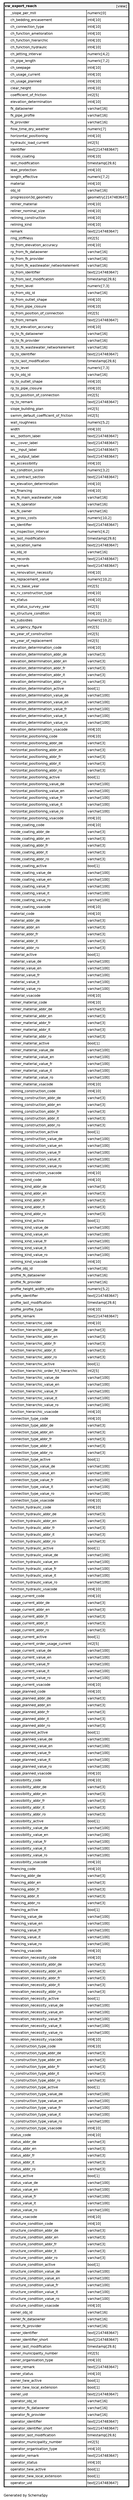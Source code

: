 digraph "oneDegreeRelationshipsDiagram" {
  graph [    rankdir="RL"    bgcolor="#ffffff"    label="\nGenerated by SchemaSpy"    labeljust="l"    nodesep="0.18"    ranksep="0.46"    fontname="Helvetica"    fontsize="11"    ration="compress"  ];  node [    fontname="Helvetica"    fontsize="11"    shape="plaintext"  ];  edge [    arrowsize="0.8"  ];
  "vw_export_reach" [
   label=<
    <TABLE BORDER="2" CELLBORDER="1" CELLSPACING="0" BGCOLOR="#ffffff">
      <TR><TD COLSPAN="4"  BGCOLOR="#f5f5f5"><TABLE BORDER="0" CELLSPACING="0"><TR><TD ALIGN="LEFT" FIXEDSIZE="TRUE" WIDTH="100" HEIGHT="16"><B>vw_export_reach</B></TD><TD ALIGN="RIGHT">[view]</TD></TR></TABLE></TD></TR>
      <TR><TD PORT="_slope_per_mill" COLSPAN="2" ALIGN="LEFT"><TABLE BORDER="0" CELLSPACING="0" ALIGN="LEFT"><TR ALIGN="LEFT"><TD ALIGN="LEFT" FIXEDSIZE="TRUE" WIDTH="15" HEIGHT="16"></TD><TD ALIGN="LEFT" FIXEDSIZE="TRUE" WIDTH="245" HEIGHT="16">_slope_per_mill</TD></TR></TABLE></TD><TD PORT="_slope_per_mill.type" ALIGN="LEFT">numeric[0]</TD></TR>
      <TR><TD PORT="ch_bedding_encasement" COLSPAN="2" ALIGN="LEFT"><TABLE BORDER="0" CELLSPACING="0" ALIGN="LEFT"><TR ALIGN="LEFT"><TD ALIGN="LEFT" FIXEDSIZE="TRUE" WIDTH="15" HEIGHT="16"></TD><TD ALIGN="LEFT" FIXEDSIZE="TRUE" WIDTH="245" HEIGHT="16">ch_bedding_encasement</TD></TR></TABLE></TD><TD PORT="ch_bedding_encasement.type" ALIGN="LEFT">int4[10]</TD></TR>
      <TR><TD PORT="ch_connection_type" COLSPAN="2" ALIGN="LEFT"><TABLE BORDER="0" CELLSPACING="0" ALIGN="LEFT"><TR ALIGN="LEFT"><TD ALIGN="LEFT" FIXEDSIZE="TRUE" WIDTH="15" HEIGHT="16"></TD><TD ALIGN="LEFT" FIXEDSIZE="TRUE" WIDTH="245" HEIGHT="16">ch_connection_type</TD></TR></TABLE></TD><TD PORT="ch_connection_type.type" ALIGN="LEFT">int4[10]</TD></TR>
      <TR><TD PORT="ch_function_amelioration" COLSPAN="2" ALIGN="LEFT"><TABLE BORDER="0" CELLSPACING="0" ALIGN="LEFT"><TR ALIGN="LEFT"><TD ALIGN="LEFT" FIXEDSIZE="TRUE" WIDTH="15" HEIGHT="16"></TD><TD ALIGN="LEFT" FIXEDSIZE="TRUE" WIDTH="245" HEIGHT="16">ch_function_amelioration</TD></TR></TABLE></TD><TD PORT="ch_function_amelioration.type" ALIGN="LEFT">int4[10]</TD></TR>
      <TR><TD PORT="ch_function_hierarchic" COLSPAN="2" ALIGN="LEFT"><TABLE BORDER="0" CELLSPACING="0" ALIGN="LEFT"><TR ALIGN="LEFT"><TD ALIGN="LEFT" FIXEDSIZE="TRUE" WIDTH="15" HEIGHT="16"></TD><TD ALIGN="LEFT" FIXEDSIZE="TRUE" WIDTH="245" HEIGHT="16">ch_function_hierarchic</TD></TR></TABLE></TD><TD PORT="ch_function_hierarchic.type" ALIGN="LEFT">int4[10]</TD></TR>
      <TR><TD PORT="ch_function_hydraulic" COLSPAN="2" ALIGN="LEFT"><TABLE BORDER="0" CELLSPACING="0" ALIGN="LEFT"><TR ALIGN="LEFT"><TD ALIGN="LEFT" FIXEDSIZE="TRUE" WIDTH="15" HEIGHT="16"></TD><TD ALIGN="LEFT" FIXEDSIZE="TRUE" WIDTH="245" HEIGHT="16">ch_function_hydraulic</TD></TR></TABLE></TD><TD PORT="ch_function_hydraulic.type" ALIGN="LEFT">int4[10]</TD></TR>
      <TR><TD PORT="ch_jetting_interval" COLSPAN="2" ALIGN="LEFT"><TABLE BORDER="0" CELLSPACING="0" ALIGN="LEFT"><TR ALIGN="LEFT"><TD ALIGN="LEFT" FIXEDSIZE="TRUE" WIDTH="15" HEIGHT="16"></TD><TD ALIGN="LEFT" FIXEDSIZE="TRUE" WIDTH="245" HEIGHT="16">ch_jetting_interval</TD></TR></TABLE></TD><TD PORT="ch_jetting_interval.type" ALIGN="LEFT">numeric[4,2]</TD></TR>
      <TR><TD PORT="ch_pipe_length" COLSPAN="2" ALIGN="LEFT"><TABLE BORDER="0" CELLSPACING="0" ALIGN="LEFT"><TR ALIGN="LEFT"><TD ALIGN="LEFT" FIXEDSIZE="TRUE" WIDTH="15" HEIGHT="16"></TD><TD ALIGN="LEFT" FIXEDSIZE="TRUE" WIDTH="245" HEIGHT="16">ch_pipe_length</TD></TR></TABLE></TD><TD PORT="ch_pipe_length.type" ALIGN="LEFT">numeric[7,2]</TD></TR>
      <TR><TD PORT="ch_seepage" COLSPAN="2" ALIGN="LEFT"><TABLE BORDER="0" CELLSPACING="0" ALIGN="LEFT"><TR ALIGN="LEFT"><TD ALIGN="LEFT" FIXEDSIZE="TRUE" WIDTH="15" HEIGHT="16"></TD><TD ALIGN="LEFT" FIXEDSIZE="TRUE" WIDTH="245" HEIGHT="16">ch_seepage</TD></TR></TABLE></TD><TD PORT="ch_seepage.type" ALIGN="LEFT">int4[10]</TD></TR>
      <TR><TD PORT="ch_usage_current" COLSPAN="2" ALIGN="LEFT"><TABLE BORDER="0" CELLSPACING="0" ALIGN="LEFT"><TR ALIGN="LEFT"><TD ALIGN="LEFT" FIXEDSIZE="TRUE" WIDTH="15" HEIGHT="16"></TD><TD ALIGN="LEFT" FIXEDSIZE="TRUE" WIDTH="245" HEIGHT="16">ch_usage_current</TD></TR></TABLE></TD><TD PORT="ch_usage_current.type" ALIGN="LEFT">int4[10]</TD></TR>
      <TR><TD PORT="ch_usage_planned" COLSPAN="2" ALIGN="LEFT"><TABLE BORDER="0" CELLSPACING="0" ALIGN="LEFT"><TR ALIGN="LEFT"><TD ALIGN="LEFT" FIXEDSIZE="TRUE" WIDTH="15" HEIGHT="16"></TD><TD ALIGN="LEFT" FIXEDSIZE="TRUE" WIDTH="245" HEIGHT="16">ch_usage_planned</TD></TR></TABLE></TD><TD PORT="ch_usage_planned.type" ALIGN="LEFT">int4[10]</TD></TR>
      <TR><TD PORT="clear_height" COLSPAN="2" ALIGN="LEFT"><TABLE BORDER="0" CELLSPACING="0" ALIGN="LEFT"><TR ALIGN="LEFT"><TD ALIGN="LEFT" FIXEDSIZE="TRUE" WIDTH="15" HEIGHT="16"></TD><TD ALIGN="LEFT" FIXEDSIZE="TRUE" WIDTH="245" HEIGHT="16">clear_height</TD></TR></TABLE></TD><TD PORT="clear_height.type" ALIGN="LEFT">int4[10]</TD></TR>
      <TR><TD PORT="coefficient_of_friction" COLSPAN="2" ALIGN="LEFT"><TABLE BORDER="0" CELLSPACING="0" ALIGN="LEFT"><TR ALIGN="LEFT"><TD ALIGN="LEFT" FIXEDSIZE="TRUE" WIDTH="15" HEIGHT="16"></TD><TD ALIGN="LEFT" FIXEDSIZE="TRUE" WIDTH="245" HEIGHT="16">coefficient_of_friction</TD></TR></TABLE></TD><TD PORT="coefficient_of_friction.type" ALIGN="LEFT">int2[5]</TD></TR>
      <TR><TD PORT="elevation_determination" COLSPAN="2" ALIGN="LEFT"><TABLE BORDER="0" CELLSPACING="0" ALIGN="LEFT"><TR ALIGN="LEFT"><TD ALIGN="LEFT" FIXEDSIZE="TRUE" WIDTH="15" HEIGHT="16"></TD><TD ALIGN="LEFT" FIXEDSIZE="TRUE" WIDTH="245" HEIGHT="16">elevation_determination</TD></TR></TABLE></TD><TD PORT="elevation_determination.type" ALIGN="LEFT">int4[10]</TD></TR>
      <TR><TD PORT="fk_dataowner" COLSPAN="2" ALIGN="LEFT"><TABLE BORDER="0" CELLSPACING="0" ALIGN="LEFT"><TR ALIGN="LEFT"><TD ALIGN="LEFT" FIXEDSIZE="TRUE" WIDTH="15" HEIGHT="16"></TD><TD ALIGN="LEFT" FIXEDSIZE="TRUE" WIDTH="245" HEIGHT="16">fk_dataowner</TD></TR></TABLE></TD><TD PORT="fk_dataowner.type" ALIGN="LEFT">varchar[16]</TD></TR>
      <TR><TD PORT="fk_pipe_profile" COLSPAN="2" ALIGN="LEFT"><TABLE BORDER="0" CELLSPACING="0" ALIGN="LEFT"><TR ALIGN="LEFT"><TD ALIGN="LEFT" FIXEDSIZE="TRUE" WIDTH="15" HEIGHT="16"></TD><TD ALIGN="LEFT" FIXEDSIZE="TRUE" WIDTH="245" HEIGHT="16">fk_pipe_profile</TD></TR></TABLE></TD><TD PORT="fk_pipe_profile.type" ALIGN="LEFT">varchar[16]</TD></TR>
      <TR><TD PORT="fk_provider" COLSPAN="2" ALIGN="LEFT"><TABLE BORDER="0" CELLSPACING="0" ALIGN="LEFT"><TR ALIGN="LEFT"><TD ALIGN="LEFT" FIXEDSIZE="TRUE" WIDTH="15" HEIGHT="16"></TD><TD ALIGN="LEFT" FIXEDSIZE="TRUE" WIDTH="245" HEIGHT="16">fk_provider</TD></TR></TABLE></TD><TD PORT="fk_provider.type" ALIGN="LEFT">varchar[16]</TD></TR>
      <TR><TD PORT="flow_time_dry_weather" COLSPAN="2" ALIGN="LEFT"><TABLE BORDER="0" CELLSPACING="0" ALIGN="LEFT"><TR ALIGN="LEFT"><TD ALIGN="LEFT" FIXEDSIZE="TRUE" WIDTH="15" HEIGHT="16"></TD><TD ALIGN="LEFT" FIXEDSIZE="TRUE" WIDTH="245" HEIGHT="16">flow_time_dry_weather</TD></TR></TABLE></TD><TD PORT="flow_time_dry_weather.type" ALIGN="LEFT">numeric[7]</TD></TR>
      <TR><TD PORT="horizontal_positioning" COLSPAN="2" ALIGN="LEFT"><TABLE BORDER="0" CELLSPACING="0" ALIGN="LEFT"><TR ALIGN="LEFT"><TD ALIGN="LEFT" FIXEDSIZE="TRUE" WIDTH="15" HEIGHT="16"></TD><TD ALIGN="LEFT" FIXEDSIZE="TRUE" WIDTH="245" HEIGHT="16">horizontal_positioning</TD></TR></TABLE></TD><TD PORT="horizontal_positioning.type" ALIGN="LEFT">int4[10]</TD></TR>
      <TR><TD PORT="hydraulic_load_current" COLSPAN="2" ALIGN="LEFT"><TABLE BORDER="0" CELLSPACING="0" ALIGN="LEFT"><TR ALIGN="LEFT"><TD ALIGN="LEFT" FIXEDSIZE="TRUE" WIDTH="15" HEIGHT="16"></TD><TD ALIGN="LEFT" FIXEDSIZE="TRUE" WIDTH="245" HEIGHT="16">hydraulic_load_current</TD></TR></TABLE></TD><TD PORT="hydraulic_load_current.type" ALIGN="LEFT">int2[5]</TD></TR>
      <TR><TD PORT="identifier" COLSPAN="2" ALIGN="LEFT"><TABLE BORDER="0" CELLSPACING="0" ALIGN="LEFT"><TR ALIGN="LEFT"><TD ALIGN="LEFT" FIXEDSIZE="TRUE" WIDTH="15" HEIGHT="16"></TD><TD ALIGN="LEFT" FIXEDSIZE="TRUE" WIDTH="245" HEIGHT="16">identifier</TD></TR></TABLE></TD><TD PORT="identifier.type" ALIGN="LEFT">text[2147483647]</TD></TR>
      <TR><TD PORT="inside_coating" COLSPAN="2" ALIGN="LEFT"><TABLE BORDER="0" CELLSPACING="0" ALIGN="LEFT"><TR ALIGN="LEFT"><TD ALIGN="LEFT" FIXEDSIZE="TRUE" WIDTH="15" HEIGHT="16"></TD><TD ALIGN="LEFT" FIXEDSIZE="TRUE" WIDTH="245" HEIGHT="16">inside_coating</TD></TR></TABLE></TD><TD PORT="inside_coating.type" ALIGN="LEFT">int4[10]</TD></TR>
      <TR><TD PORT="last_modification" COLSPAN="2" ALIGN="LEFT"><TABLE BORDER="0" CELLSPACING="0" ALIGN="LEFT"><TR ALIGN="LEFT"><TD ALIGN="LEFT" FIXEDSIZE="TRUE" WIDTH="15" HEIGHT="16"></TD><TD ALIGN="LEFT" FIXEDSIZE="TRUE" WIDTH="245" HEIGHT="16">last_modification</TD></TR></TABLE></TD><TD PORT="last_modification.type" ALIGN="LEFT">timestamp[29,6]</TD></TR>
      <TR><TD PORT="leak_protection" COLSPAN="2" ALIGN="LEFT"><TABLE BORDER="0" CELLSPACING="0" ALIGN="LEFT"><TR ALIGN="LEFT"><TD ALIGN="LEFT" FIXEDSIZE="TRUE" WIDTH="15" HEIGHT="16"></TD><TD ALIGN="LEFT" FIXEDSIZE="TRUE" WIDTH="245" HEIGHT="16">leak_protection</TD></TR></TABLE></TD><TD PORT="leak_protection.type" ALIGN="LEFT">int4[10]</TD></TR>
      <TR><TD PORT="length_effective" COLSPAN="2" ALIGN="LEFT"><TABLE BORDER="0" CELLSPACING="0" ALIGN="LEFT"><TR ALIGN="LEFT"><TD ALIGN="LEFT" FIXEDSIZE="TRUE" WIDTH="15" HEIGHT="16"></TD><TD ALIGN="LEFT" FIXEDSIZE="TRUE" WIDTH="245" HEIGHT="16">length_effective</TD></TR></TABLE></TD><TD PORT="length_effective.type" ALIGN="LEFT">numeric[7,2]</TD></TR>
      <TR><TD PORT="material" COLSPAN="2" ALIGN="LEFT"><TABLE BORDER="0" CELLSPACING="0" ALIGN="LEFT"><TR ALIGN="LEFT"><TD ALIGN="LEFT" FIXEDSIZE="TRUE" WIDTH="15" HEIGHT="16"></TD><TD ALIGN="LEFT" FIXEDSIZE="TRUE" WIDTH="245" HEIGHT="16">material</TD></TR></TABLE></TD><TD PORT="material.type" ALIGN="LEFT">int4[10]</TD></TR>
      <TR><TD PORT="obj_id" COLSPAN="2" ALIGN="LEFT"><TABLE BORDER="0" CELLSPACING="0" ALIGN="LEFT"><TR ALIGN="LEFT"><TD ALIGN="LEFT" FIXEDSIZE="TRUE" WIDTH="15" HEIGHT="16"></TD><TD ALIGN="LEFT" FIXEDSIZE="TRUE" WIDTH="245" HEIGHT="16">obj_id</TD></TR></TABLE></TD><TD PORT="obj_id.type" ALIGN="LEFT">varchar[16]</TD></TR>
      <TR><TD PORT="progression3d_geometry" COLSPAN="2" ALIGN="LEFT"><TABLE BORDER="0" CELLSPACING="0" ALIGN="LEFT"><TR ALIGN="LEFT"><TD ALIGN="LEFT" FIXEDSIZE="TRUE" WIDTH="15" HEIGHT="16"></TD><TD ALIGN="LEFT" FIXEDSIZE="TRUE" WIDTH="245" HEIGHT="16">progression3d_geometry</TD></TR></TABLE></TD><TD PORT="progression3d_geometry.type" ALIGN="LEFT">geometry[2147483647]</TD></TR>
      <TR><TD PORT="reliner_material" COLSPAN="2" ALIGN="LEFT"><TABLE BORDER="0" CELLSPACING="0" ALIGN="LEFT"><TR ALIGN="LEFT"><TD ALIGN="LEFT" FIXEDSIZE="TRUE" WIDTH="15" HEIGHT="16"></TD><TD ALIGN="LEFT" FIXEDSIZE="TRUE" WIDTH="245" HEIGHT="16">reliner_material</TD></TR></TABLE></TD><TD PORT="reliner_material.type" ALIGN="LEFT">int4[10]</TD></TR>
      <TR><TD PORT="reliner_nominal_size" COLSPAN="2" ALIGN="LEFT"><TABLE BORDER="0" CELLSPACING="0" ALIGN="LEFT"><TR ALIGN="LEFT"><TD ALIGN="LEFT" FIXEDSIZE="TRUE" WIDTH="15" HEIGHT="16"></TD><TD ALIGN="LEFT" FIXEDSIZE="TRUE" WIDTH="245" HEIGHT="16">reliner_nominal_size</TD></TR></TABLE></TD><TD PORT="reliner_nominal_size.type" ALIGN="LEFT">int4[10]</TD></TR>
      <TR><TD PORT="relining_construction" COLSPAN="2" ALIGN="LEFT"><TABLE BORDER="0" CELLSPACING="0" ALIGN="LEFT"><TR ALIGN="LEFT"><TD ALIGN="LEFT" FIXEDSIZE="TRUE" WIDTH="15" HEIGHT="16"></TD><TD ALIGN="LEFT" FIXEDSIZE="TRUE" WIDTH="245" HEIGHT="16">relining_construction</TD></TR></TABLE></TD><TD PORT="relining_construction.type" ALIGN="LEFT">int4[10]</TD></TR>
      <TR><TD PORT="relining_kind" COLSPAN="2" ALIGN="LEFT"><TABLE BORDER="0" CELLSPACING="0" ALIGN="LEFT"><TR ALIGN="LEFT"><TD ALIGN="LEFT" FIXEDSIZE="TRUE" WIDTH="15" HEIGHT="16"></TD><TD ALIGN="LEFT" FIXEDSIZE="TRUE" WIDTH="245" HEIGHT="16">relining_kind</TD></TR></TABLE></TD><TD PORT="relining_kind.type" ALIGN="LEFT">int4[10]</TD></TR>
      <TR><TD PORT="remark" COLSPAN="2" ALIGN="LEFT"><TABLE BORDER="0" CELLSPACING="0" ALIGN="LEFT"><TR ALIGN="LEFT"><TD ALIGN="LEFT" FIXEDSIZE="TRUE" WIDTH="15" HEIGHT="16"></TD><TD ALIGN="LEFT" FIXEDSIZE="TRUE" WIDTH="245" HEIGHT="16">remark</TD></TR></TABLE></TD><TD PORT="remark.type" ALIGN="LEFT">text[2147483647]</TD></TR>
      <TR><TD PORT="ring_stiffness" COLSPAN="2" ALIGN="LEFT"><TABLE BORDER="0" CELLSPACING="0" ALIGN="LEFT"><TR ALIGN="LEFT"><TD ALIGN="LEFT" FIXEDSIZE="TRUE" WIDTH="15" HEIGHT="16"></TD><TD ALIGN="LEFT" FIXEDSIZE="TRUE" WIDTH="245" HEIGHT="16">ring_stiffness</TD></TR></TABLE></TD><TD PORT="ring_stiffness.type" ALIGN="LEFT">int2[5]</TD></TR>
      <TR><TD PORT="rp_from_elevation_accuracy" COLSPAN="2" ALIGN="LEFT"><TABLE BORDER="0" CELLSPACING="0" ALIGN="LEFT"><TR ALIGN="LEFT"><TD ALIGN="LEFT" FIXEDSIZE="TRUE" WIDTH="15" HEIGHT="16"></TD><TD ALIGN="LEFT" FIXEDSIZE="TRUE" WIDTH="245" HEIGHT="16">rp_from_elevation_accuracy</TD></TR></TABLE></TD><TD PORT="rp_from_elevation_accuracy.type" ALIGN="LEFT">int4[10]</TD></TR>
      <TR><TD PORT="rp_from_fk_dataowner" COLSPAN="2" ALIGN="LEFT"><TABLE BORDER="0" CELLSPACING="0" ALIGN="LEFT"><TR ALIGN="LEFT"><TD ALIGN="LEFT" FIXEDSIZE="TRUE" WIDTH="15" HEIGHT="16"></TD><TD ALIGN="LEFT" FIXEDSIZE="TRUE" WIDTH="245" HEIGHT="16">rp_from_fk_dataowner</TD></TR></TABLE></TD><TD PORT="rp_from_fk_dataowner.type" ALIGN="LEFT">varchar[16]</TD></TR>
      <TR><TD PORT="rp_from_fk_provider" COLSPAN="2" ALIGN="LEFT"><TABLE BORDER="0" CELLSPACING="0" ALIGN="LEFT"><TR ALIGN="LEFT"><TD ALIGN="LEFT" FIXEDSIZE="TRUE" WIDTH="15" HEIGHT="16"></TD><TD ALIGN="LEFT" FIXEDSIZE="TRUE" WIDTH="245" HEIGHT="16">rp_from_fk_provider</TD></TR></TABLE></TD><TD PORT="rp_from_fk_provider.type" ALIGN="LEFT">varchar[16]</TD></TR>
      <TR><TD PORT="rp_from_fk_wastewater_networkelement" COLSPAN="2" ALIGN="LEFT"><TABLE BORDER="0" CELLSPACING="0" ALIGN="LEFT"><TR ALIGN="LEFT"><TD ALIGN="LEFT" FIXEDSIZE="TRUE" WIDTH="15" HEIGHT="16"></TD><TD ALIGN="LEFT" FIXEDSIZE="TRUE" WIDTH="245" HEIGHT="16">rp_from_fk_wastewater_networkelement</TD></TR></TABLE></TD><TD PORT="rp_from_fk_wastewater_networkelement.type" ALIGN="LEFT">varchar[16]</TD></TR>
      <TR><TD PORT="rp_from_identifier" COLSPAN="2" ALIGN="LEFT"><TABLE BORDER="0" CELLSPACING="0" ALIGN="LEFT"><TR ALIGN="LEFT"><TD ALIGN="LEFT" FIXEDSIZE="TRUE" WIDTH="15" HEIGHT="16"></TD><TD ALIGN="LEFT" FIXEDSIZE="TRUE" WIDTH="245" HEIGHT="16">rp_from_identifier</TD></TR></TABLE></TD><TD PORT="rp_from_identifier.type" ALIGN="LEFT">text[2147483647]</TD></TR>
      <TR><TD PORT="rp_from_last_modification" COLSPAN="2" ALIGN="LEFT"><TABLE BORDER="0" CELLSPACING="0" ALIGN="LEFT"><TR ALIGN="LEFT"><TD ALIGN="LEFT" FIXEDSIZE="TRUE" WIDTH="15" HEIGHT="16"></TD><TD ALIGN="LEFT" FIXEDSIZE="TRUE" WIDTH="245" HEIGHT="16">rp_from_last_modification</TD></TR></TABLE></TD><TD PORT="rp_from_last_modification.type" ALIGN="LEFT">timestamp[29,6]</TD></TR>
      <TR><TD PORT="rp_from_level" COLSPAN="2" ALIGN="LEFT"><TABLE BORDER="0" CELLSPACING="0" ALIGN="LEFT"><TR ALIGN="LEFT"><TD ALIGN="LEFT" FIXEDSIZE="TRUE" WIDTH="15" HEIGHT="16"></TD><TD ALIGN="LEFT" FIXEDSIZE="TRUE" WIDTH="245" HEIGHT="16">rp_from_level</TD></TR></TABLE></TD><TD PORT="rp_from_level.type" ALIGN="LEFT">numeric[7,3]</TD></TR>
      <TR><TD PORT="rp_from_obj_id" COLSPAN="2" ALIGN="LEFT"><TABLE BORDER="0" CELLSPACING="0" ALIGN="LEFT"><TR ALIGN="LEFT"><TD ALIGN="LEFT" FIXEDSIZE="TRUE" WIDTH="15" HEIGHT="16"></TD><TD ALIGN="LEFT" FIXEDSIZE="TRUE" WIDTH="245" HEIGHT="16">rp_from_obj_id</TD></TR></TABLE></TD><TD PORT="rp_from_obj_id.type" ALIGN="LEFT">varchar[16]</TD></TR>
      <TR><TD PORT="rp_from_outlet_shape" COLSPAN="2" ALIGN="LEFT"><TABLE BORDER="0" CELLSPACING="0" ALIGN="LEFT"><TR ALIGN="LEFT"><TD ALIGN="LEFT" FIXEDSIZE="TRUE" WIDTH="15" HEIGHT="16"></TD><TD ALIGN="LEFT" FIXEDSIZE="TRUE" WIDTH="245" HEIGHT="16">rp_from_outlet_shape</TD></TR></TABLE></TD><TD PORT="rp_from_outlet_shape.type" ALIGN="LEFT">int4[10]</TD></TR>
      <TR><TD PORT="rp_from_pipe_closure" COLSPAN="2" ALIGN="LEFT"><TABLE BORDER="0" CELLSPACING="0" ALIGN="LEFT"><TR ALIGN="LEFT"><TD ALIGN="LEFT" FIXEDSIZE="TRUE" WIDTH="15" HEIGHT="16"></TD><TD ALIGN="LEFT" FIXEDSIZE="TRUE" WIDTH="245" HEIGHT="16">rp_from_pipe_closure</TD></TR></TABLE></TD><TD PORT="rp_from_pipe_closure.type" ALIGN="LEFT">int4[10]</TD></TR>
      <TR><TD PORT="rp_from_position_of_connection" COLSPAN="2" ALIGN="LEFT"><TABLE BORDER="0" CELLSPACING="0" ALIGN="LEFT"><TR ALIGN="LEFT"><TD ALIGN="LEFT" FIXEDSIZE="TRUE" WIDTH="15" HEIGHT="16"></TD><TD ALIGN="LEFT" FIXEDSIZE="TRUE" WIDTH="245" HEIGHT="16">rp_from_position_of_connection</TD></TR></TABLE></TD><TD PORT="rp_from_position_of_connection.type" ALIGN="LEFT">int2[5]</TD></TR>
      <TR><TD PORT="rp_from_remark" COLSPAN="2" ALIGN="LEFT"><TABLE BORDER="0" CELLSPACING="0" ALIGN="LEFT"><TR ALIGN="LEFT"><TD ALIGN="LEFT" FIXEDSIZE="TRUE" WIDTH="15" HEIGHT="16"></TD><TD ALIGN="LEFT" FIXEDSIZE="TRUE" WIDTH="245" HEIGHT="16">rp_from_remark</TD></TR></TABLE></TD><TD PORT="rp_from_remark.type" ALIGN="LEFT">text[2147483647]</TD></TR>
      <TR><TD PORT="rp_to_elevation_accuracy" COLSPAN="2" ALIGN="LEFT"><TABLE BORDER="0" CELLSPACING="0" ALIGN="LEFT"><TR ALIGN="LEFT"><TD ALIGN="LEFT" FIXEDSIZE="TRUE" WIDTH="15" HEIGHT="16"></TD><TD ALIGN="LEFT" FIXEDSIZE="TRUE" WIDTH="245" HEIGHT="16">rp_to_elevation_accuracy</TD></TR></TABLE></TD><TD PORT="rp_to_elevation_accuracy.type" ALIGN="LEFT">int4[10]</TD></TR>
      <TR><TD PORT="rp_to_fk_dataowner" COLSPAN="2" ALIGN="LEFT"><TABLE BORDER="0" CELLSPACING="0" ALIGN="LEFT"><TR ALIGN="LEFT"><TD ALIGN="LEFT" FIXEDSIZE="TRUE" WIDTH="15" HEIGHT="16"></TD><TD ALIGN="LEFT" FIXEDSIZE="TRUE" WIDTH="245" HEIGHT="16">rp_to_fk_dataowner</TD></TR></TABLE></TD><TD PORT="rp_to_fk_dataowner.type" ALIGN="LEFT">varchar[16]</TD></TR>
      <TR><TD PORT="rp_to_fk_provider" COLSPAN="2" ALIGN="LEFT"><TABLE BORDER="0" CELLSPACING="0" ALIGN="LEFT"><TR ALIGN="LEFT"><TD ALIGN="LEFT" FIXEDSIZE="TRUE" WIDTH="15" HEIGHT="16"></TD><TD ALIGN="LEFT" FIXEDSIZE="TRUE" WIDTH="245" HEIGHT="16">rp_to_fk_provider</TD></TR></TABLE></TD><TD PORT="rp_to_fk_provider.type" ALIGN="LEFT">varchar[16]</TD></TR>
      <TR><TD PORT="rp_to_fk_wastewater_networkelement" COLSPAN="2" ALIGN="LEFT"><TABLE BORDER="0" CELLSPACING="0" ALIGN="LEFT"><TR ALIGN="LEFT"><TD ALIGN="LEFT" FIXEDSIZE="TRUE" WIDTH="15" HEIGHT="16"></TD><TD ALIGN="LEFT" FIXEDSIZE="TRUE" WIDTH="245" HEIGHT="16">rp_to_fk_wastewater_networkelement</TD></TR></TABLE></TD><TD PORT="rp_to_fk_wastewater_networkelement.type" ALIGN="LEFT">varchar[16]</TD></TR>
      <TR><TD PORT="rp_to_identifier" COLSPAN="2" ALIGN="LEFT"><TABLE BORDER="0" CELLSPACING="0" ALIGN="LEFT"><TR ALIGN="LEFT"><TD ALIGN="LEFT" FIXEDSIZE="TRUE" WIDTH="15" HEIGHT="16"></TD><TD ALIGN="LEFT" FIXEDSIZE="TRUE" WIDTH="245" HEIGHT="16">rp_to_identifier</TD></TR></TABLE></TD><TD PORT="rp_to_identifier.type" ALIGN="LEFT">text[2147483647]</TD></TR>
      <TR><TD PORT="rp_to_last_modification" COLSPAN="2" ALIGN="LEFT"><TABLE BORDER="0" CELLSPACING="0" ALIGN="LEFT"><TR ALIGN="LEFT"><TD ALIGN="LEFT" FIXEDSIZE="TRUE" WIDTH="15" HEIGHT="16"></TD><TD ALIGN="LEFT" FIXEDSIZE="TRUE" WIDTH="245" HEIGHT="16">rp_to_last_modification</TD></TR></TABLE></TD><TD PORT="rp_to_last_modification.type" ALIGN="LEFT">timestamp[29,6]</TD></TR>
      <TR><TD PORT="rp_to_level" COLSPAN="2" ALIGN="LEFT"><TABLE BORDER="0" CELLSPACING="0" ALIGN="LEFT"><TR ALIGN="LEFT"><TD ALIGN="LEFT" FIXEDSIZE="TRUE" WIDTH="15" HEIGHT="16"></TD><TD ALIGN="LEFT" FIXEDSIZE="TRUE" WIDTH="245" HEIGHT="16">rp_to_level</TD></TR></TABLE></TD><TD PORT="rp_to_level.type" ALIGN="LEFT">numeric[7,3]</TD></TR>
      <TR><TD PORT="rp_to_obj_id" COLSPAN="2" ALIGN="LEFT"><TABLE BORDER="0" CELLSPACING="0" ALIGN="LEFT"><TR ALIGN="LEFT"><TD ALIGN="LEFT" FIXEDSIZE="TRUE" WIDTH="15" HEIGHT="16"></TD><TD ALIGN="LEFT" FIXEDSIZE="TRUE" WIDTH="245" HEIGHT="16">rp_to_obj_id</TD></TR></TABLE></TD><TD PORT="rp_to_obj_id.type" ALIGN="LEFT">varchar[16]</TD></TR>
      <TR><TD PORT="rp_to_outlet_shape" COLSPAN="2" ALIGN="LEFT"><TABLE BORDER="0" CELLSPACING="0" ALIGN="LEFT"><TR ALIGN="LEFT"><TD ALIGN="LEFT" FIXEDSIZE="TRUE" WIDTH="15" HEIGHT="16"></TD><TD ALIGN="LEFT" FIXEDSIZE="TRUE" WIDTH="245" HEIGHT="16">rp_to_outlet_shape</TD></TR></TABLE></TD><TD PORT="rp_to_outlet_shape.type" ALIGN="LEFT">int4[10]</TD></TR>
      <TR><TD PORT="rp_to_pipe_closure" COLSPAN="2" ALIGN="LEFT"><TABLE BORDER="0" CELLSPACING="0" ALIGN="LEFT"><TR ALIGN="LEFT"><TD ALIGN="LEFT" FIXEDSIZE="TRUE" WIDTH="15" HEIGHT="16"></TD><TD ALIGN="LEFT" FIXEDSIZE="TRUE" WIDTH="245" HEIGHT="16">rp_to_pipe_closure</TD></TR></TABLE></TD><TD PORT="rp_to_pipe_closure.type" ALIGN="LEFT">int4[10]</TD></TR>
      <TR><TD PORT="rp_to_position_of_connection" COLSPAN="2" ALIGN="LEFT"><TABLE BORDER="0" CELLSPACING="0" ALIGN="LEFT"><TR ALIGN="LEFT"><TD ALIGN="LEFT" FIXEDSIZE="TRUE" WIDTH="15" HEIGHT="16"></TD><TD ALIGN="LEFT" FIXEDSIZE="TRUE" WIDTH="245" HEIGHT="16">rp_to_position_of_connection</TD></TR></TABLE></TD><TD PORT="rp_to_position_of_connection.type" ALIGN="LEFT">int2[5]</TD></TR>
      <TR><TD PORT="rp_to_remark" COLSPAN="2" ALIGN="LEFT"><TABLE BORDER="0" CELLSPACING="0" ALIGN="LEFT"><TR ALIGN="LEFT"><TD ALIGN="LEFT" FIXEDSIZE="TRUE" WIDTH="15" HEIGHT="16"></TD><TD ALIGN="LEFT" FIXEDSIZE="TRUE" WIDTH="245" HEIGHT="16">rp_to_remark</TD></TR></TABLE></TD><TD PORT="rp_to_remark.type" ALIGN="LEFT">text[2147483647]</TD></TR>
      <TR><TD PORT="slope_building_plan" COLSPAN="2" ALIGN="LEFT"><TABLE BORDER="0" CELLSPACING="0" ALIGN="LEFT"><TR ALIGN="LEFT"><TD ALIGN="LEFT" FIXEDSIZE="TRUE" WIDTH="15" HEIGHT="16"></TD><TD ALIGN="LEFT" FIXEDSIZE="TRUE" WIDTH="245" HEIGHT="16">slope_building_plan</TD></TR></TABLE></TD><TD PORT="slope_building_plan.type" ALIGN="LEFT">int2[5]</TD></TR>
      <TR><TD PORT="swmm_default_coefficient_of_friction" COLSPAN="2" ALIGN="LEFT"><TABLE BORDER="0" CELLSPACING="0" ALIGN="LEFT"><TR ALIGN="LEFT"><TD ALIGN="LEFT" FIXEDSIZE="TRUE" WIDTH="15" HEIGHT="16"></TD><TD ALIGN="LEFT" FIXEDSIZE="TRUE" WIDTH="245" HEIGHT="16">swmm_default_coefficient_of_friction</TD></TR></TABLE></TD><TD PORT="swmm_default_coefficient_of_friction.type" ALIGN="LEFT">int2[5]</TD></TR>
      <TR><TD PORT="wall_roughness" COLSPAN="2" ALIGN="LEFT"><TABLE BORDER="0" CELLSPACING="0" ALIGN="LEFT"><TR ALIGN="LEFT"><TD ALIGN="LEFT" FIXEDSIZE="TRUE" WIDTH="15" HEIGHT="16"></TD><TD ALIGN="LEFT" FIXEDSIZE="TRUE" WIDTH="245" HEIGHT="16">wall_roughness</TD></TR></TABLE></TD><TD PORT="wall_roughness.type" ALIGN="LEFT">numeric[5,2]</TD></TR>
      <TR><TD PORT="width" COLSPAN="2" ALIGN="LEFT"><TABLE BORDER="0" CELLSPACING="0" ALIGN="LEFT"><TR ALIGN="LEFT"><TD ALIGN="LEFT" FIXEDSIZE="TRUE" WIDTH="15" HEIGHT="16"></TD><TD ALIGN="LEFT" FIXEDSIZE="TRUE" WIDTH="245" HEIGHT="16">width</TD></TR></TABLE></TD><TD PORT="width.type" ALIGN="LEFT">int4[10]</TD></TR>
      <TR><TD PORT="ws__bottom_label" COLSPAN="2" ALIGN="LEFT"><TABLE BORDER="0" CELLSPACING="0" ALIGN="LEFT"><TR ALIGN="LEFT"><TD ALIGN="LEFT" FIXEDSIZE="TRUE" WIDTH="15" HEIGHT="16"></TD><TD ALIGN="LEFT" FIXEDSIZE="TRUE" WIDTH="245" HEIGHT="16">ws__bottom_label</TD></TR></TABLE></TD><TD PORT="ws__bottom_label.type" ALIGN="LEFT">text[2147483647]</TD></TR>
      <TR><TD PORT="ws__cover_label" COLSPAN="2" ALIGN="LEFT"><TABLE BORDER="0" CELLSPACING="0" ALIGN="LEFT"><TR ALIGN="LEFT"><TD ALIGN="LEFT" FIXEDSIZE="TRUE" WIDTH="15" HEIGHT="16"></TD><TD ALIGN="LEFT" FIXEDSIZE="TRUE" WIDTH="245" HEIGHT="16">ws__cover_label</TD></TR></TABLE></TD><TD PORT="ws__cover_label.type" ALIGN="LEFT">text[2147483647]</TD></TR>
      <TR><TD PORT="ws__input_label" COLSPAN="2" ALIGN="LEFT"><TABLE BORDER="0" CELLSPACING="0" ALIGN="LEFT"><TR ALIGN="LEFT"><TD ALIGN="LEFT" FIXEDSIZE="TRUE" WIDTH="15" HEIGHT="16"></TD><TD ALIGN="LEFT" FIXEDSIZE="TRUE" WIDTH="245" HEIGHT="16">ws__input_label</TD></TR></TABLE></TD><TD PORT="ws__input_label.type" ALIGN="LEFT">text[2147483647]</TD></TR>
      <TR><TD PORT="ws__output_label" COLSPAN="2" ALIGN="LEFT"><TABLE BORDER="0" CELLSPACING="0" ALIGN="LEFT"><TR ALIGN="LEFT"><TD ALIGN="LEFT" FIXEDSIZE="TRUE" WIDTH="15" HEIGHT="16"></TD><TD ALIGN="LEFT" FIXEDSIZE="TRUE" WIDTH="245" HEIGHT="16">ws__output_label</TD></TR></TABLE></TD><TD PORT="ws__output_label.type" ALIGN="LEFT">text[2147483647]</TD></TR>
      <TR><TD PORT="ws_accessibility" COLSPAN="2" ALIGN="LEFT"><TABLE BORDER="0" CELLSPACING="0" ALIGN="LEFT"><TR ALIGN="LEFT"><TD ALIGN="LEFT" FIXEDSIZE="TRUE" WIDTH="15" HEIGHT="16"></TD><TD ALIGN="LEFT" FIXEDSIZE="TRUE" WIDTH="245" HEIGHT="16">ws_accessibility</TD></TR></TABLE></TD><TD PORT="ws_accessibility.type" ALIGN="LEFT">int4[10]</TD></TR>
      <TR><TD PORT="ws_condition_score" COLSPAN="2" ALIGN="LEFT"><TABLE BORDER="0" CELLSPACING="0" ALIGN="LEFT"><TR ALIGN="LEFT"><TD ALIGN="LEFT" FIXEDSIZE="TRUE" WIDTH="15" HEIGHT="16"></TD><TD ALIGN="LEFT" FIXEDSIZE="TRUE" WIDTH="245" HEIGHT="16">ws_condition_score</TD></TR></TABLE></TD><TD PORT="ws_condition_score.type" ALIGN="LEFT">numeric[3,2]</TD></TR>
      <TR><TD PORT="ws_contract_section" COLSPAN="2" ALIGN="LEFT"><TABLE BORDER="0" CELLSPACING="0" ALIGN="LEFT"><TR ALIGN="LEFT"><TD ALIGN="LEFT" FIXEDSIZE="TRUE" WIDTH="15" HEIGHT="16"></TD><TD ALIGN="LEFT" FIXEDSIZE="TRUE" WIDTH="245" HEIGHT="16">ws_contract_section</TD></TR></TABLE></TD><TD PORT="ws_contract_section.type" ALIGN="LEFT">text[2147483647]</TD></TR>
      <TR><TD PORT="ws_elevation_determination" COLSPAN="2" ALIGN="LEFT"><TABLE BORDER="0" CELLSPACING="0" ALIGN="LEFT"><TR ALIGN="LEFT"><TD ALIGN="LEFT" FIXEDSIZE="TRUE" WIDTH="15" HEIGHT="16"></TD><TD ALIGN="LEFT" FIXEDSIZE="TRUE" WIDTH="245" HEIGHT="16">ws_elevation_determination</TD></TR></TABLE></TD><TD PORT="ws_elevation_determination.type" ALIGN="LEFT">int4[10]</TD></TR>
      <TR><TD PORT="ws_financing" COLSPAN="2" ALIGN="LEFT"><TABLE BORDER="0" CELLSPACING="0" ALIGN="LEFT"><TR ALIGN="LEFT"><TD ALIGN="LEFT" FIXEDSIZE="TRUE" WIDTH="15" HEIGHT="16"></TD><TD ALIGN="LEFT" FIXEDSIZE="TRUE" WIDTH="245" HEIGHT="16">ws_financing</TD></TR></TABLE></TD><TD PORT="ws_financing.type" ALIGN="LEFT">int4[10]</TD></TR>
      <TR><TD PORT="ws_fk_main_wastewater_node" COLSPAN="2" ALIGN="LEFT"><TABLE BORDER="0" CELLSPACING="0" ALIGN="LEFT"><TR ALIGN="LEFT"><TD ALIGN="LEFT" FIXEDSIZE="TRUE" WIDTH="15" HEIGHT="16"></TD><TD ALIGN="LEFT" FIXEDSIZE="TRUE" WIDTH="245" HEIGHT="16">ws_fk_main_wastewater_node</TD></TR></TABLE></TD><TD PORT="ws_fk_main_wastewater_node.type" ALIGN="LEFT">varchar[16]</TD></TR>
      <TR><TD PORT="ws_fk_operator" COLSPAN="2" ALIGN="LEFT"><TABLE BORDER="0" CELLSPACING="0" ALIGN="LEFT"><TR ALIGN="LEFT"><TD ALIGN="LEFT" FIXEDSIZE="TRUE" WIDTH="15" HEIGHT="16"></TD><TD ALIGN="LEFT" FIXEDSIZE="TRUE" WIDTH="245" HEIGHT="16">ws_fk_operator</TD></TR></TABLE></TD><TD PORT="ws_fk_operator.type" ALIGN="LEFT">varchar[16]</TD></TR>
      <TR><TD PORT="ws_fk_owner" COLSPAN="2" ALIGN="LEFT"><TABLE BORDER="0" CELLSPACING="0" ALIGN="LEFT"><TR ALIGN="LEFT"><TD ALIGN="LEFT" FIXEDSIZE="TRUE" WIDTH="15" HEIGHT="16"></TD><TD ALIGN="LEFT" FIXEDSIZE="TRUE" WIDTH="245" HEIGHT="16">ws_fk_owner</TD></TR></TABLE></TD><TD PORT="ws_fk_owner.type" ALIGN="LEFT">varchar[16]</TD></TR>
      <TR><TD PORT="ws_gross_costs" COLSPAN="2" ALIGN="LEFT"><TABLE BORDER="0" CELLSPACING="0" ALIGN="LEFT"><TR ALIGN="LEFT"><TD ALIGN="LEFT" FIXEDSIZE="TRUE" WIDTH="15" HEIGHT="16"></TD><TD ALIGN="LEFT" FIXEDSIZE="TRUE" WIDTH="245" HEIGHT="16">ws_gross_costs</TD></TR></TABLE></TD><TD PORT="ws_gross_costs.type" ALIGN="LEFT">numeric[10,2]</TD></TR>
      <TR><TD PORT="ws_identifier" COLSPAN="2" ALIGN="LEFT"><TABLE BORDER="0" CELLSPACING="0" ALIGN="LEFT"><TR ALIGN="LEFT"><TD ALIGN="LEFT" FIXEDSIZE="TRUE" WIDTH="15" HEIGHT="16"></TD><TD ALIGN="LEFT" FIXEDSIZE="TRUE" WIDTH="245" HEIGHT="16">ws_identifier</TD></TR></TABLE></TD><TD PORT="ws_identifier.type" ALIGN="LEFT">text[2147483647]</TD></TR>
      <TR><TD PORT="ws_inspection_interval" COLSPAN="2" ALIGN="LEFT"><TABLE BORDER="0" CELLSPACING="0" ALIGN="LEFT"><TR ALIGN="LEFT"><TD ALIGN="LEFT" FIXEDSIZE="TRUE" WIDTH="15" HEIGHT="16"></TD><TD ALIGN="LEFT" FIXEDSIZE="TRUE" WIDTH="245" HEIGHT="16">ws_inspection_interval</TD></TR></TABLE></TD><TD PORT="ws_inspection_interval.type" ALIGN="LEFT">numeric[4,2]</TD></TR>
      <TR><TD PORT="ws_last_modification" COLSPAN="2" ALIGN="LEFT"><TABLE BORDER="0" CELLSPACING="0" ALIGN="LEFT"><TR ALIGN="LEFT"><TD ALIGN="LEFT" FIXEDSIZE="TRUE" WIDTH="15" HEIGHT="16"></TD><TD ALIGN="LEFT" FIXEDSIZE="TRUE" WIDTH="245" HEIGHT="16">ws_last_modification</TD></TR></TABLE></TD><TD PORT="ws_last_modification.type" ALIGN="LEFT">timestamp[29,6]</TD></TR>
      <TR><TD PORT="ws_location_name" COLSPAN="2" ALIGN="LEFT"><TABLE BORDER="0" CELLSPACING="0" ALIGN="LEFT"><TR ALIGN="LEFT"><TD ALIGN="LEFT" FIXEDSIZE="TRUE" WIDTH="15" HEIGHT="16"></TD><TD ALIGN="LEFT" FIXEDSIZE="TRUE" WIDTH="245" HEIGHT="16">ws_location_name</TD></TR></TABLE></TD><TD PORT="ws_location_name.type" ALIGN="LEFT">text[2147483647]</TD></TR>
      <TR><TD PORT="ws_obj_id" COLSPAN="2" ALIGN="LEFT"><TABLE BORDER="0" CELLSPACING="0" ALIGN="LEFT"><TR ALIGN="LEFT"><TD ALIGN="LEFT" FIXEDSIZE="TRUE" WIDTH="15" HEIGHT="16"></TD><TD ALIGN="LEFT" FIXEDSIZE="TRUE" WIDTH="245" HEIGHT="16">ws_obj_id</TD></TR></TABLE></TD><TD PORT="ws_obj_id.type" ALIGN="LEFT">varchar[16]</TD></TR>
      <TR><TD PORT="ws_records" COLSPAN="2" ALIGN="LEFT"><TABLE BORDER="0" CELLSPACING="0" ALIGN="LEFT"><TR ALIGN="LEFT"><TD ALIGN="LEFT" FIXEDSIZE="TRUE" WIDTH="15" HEIGHT="16"></TD><TD ALIGN="LEFT" FIXEDSIZE="TRUE" WIDTH="245" HEIGHT="16">ws_records</TD></TR></TABLE></TD><TD PORT="ws_records.type" ALIGN="LEFT">text[2147483647]</TD></TR>
      <TR><TD PORT="ws_remark" COLSPAN="2" ALIGN="LEFT"><TABLE BORDER="0" CELLSPACING="0" ALIGN="LEFT"><TR ALIGN="LEFT"><TD ALIGN="LEFT" FIXEDSIZE="TRUE" WIDTH="15" HEIGHT="16"></TD><TD ALIGN="LEFT" FIXEDSIZE="TRUE" WIDTH="245" HEIGHT="16">ws_remark</TD></TR></TABLE></TD><TD PORT="ws_remark.type" ALIGN="LEFT">text[2147483647]</TD></TR>
      <TR><TD PORT="ws_renovation_necessity" COLSPAN="2" ALIGN="LEFT"><TABLE BORDER="0" CELLSPACING="0" ALIGN="LEFT"><TR ALIGN="LEFT"><TD ALIGN="LEFT" FIXEDSIZE="TRUE" WIDTH="15" HEIGHT="16"></TD><TD ALIGN="LEFT" FIXEDSIZE="TRUE" WIDTH="245" HEIGHT="16">ws_renovation_necessity</TD></TR></TABLE></TD><TD PORT="ws_renovation_necessity.type" ALIGN="LEFT">int4[10]</TD></TR>
      <TR><TD PORT="ws_replacement_value" COLSPAN="2" ALIGN="LEFT"><TABLE BORDER="0" CELLSPACING="0" ALIGN="LEFT"><TR ALIGN="LEFT"><TD ALIGN="LEFT" FIXEDSIZE="TRUE" WIDTH="15" HEIGHT="16"></TD><TD ALIGN="LEFT" FIXEDSIZE="TRUE" WIDTH="245" HEIGHT="16">ws_replacement_value</TD></TR></TABLE></TD><TD PORT="ws_replacement_value.type" ALIGN="LEFT">numeric[10,2]</TD></TR>
      <TR><TD PORT="ws_rv_base_year" COLSPAN="2" ALIGN="LEFT"><TABLE BORDER="0" CELLSPACING="0" ALIGN="LEFT"><TR ALIGN="LEFT"><TD ALIGN="LEFT" FIXEDSIZE="TRUE" WIDTH="15" HEIGHT="16"></TD><TD ALIGN="LEFT" FIXEDSIZE="TRUE" WIDTH="245" HEIGHT="16">ws_rv_base_year</TD></TR></TABLE></TD><TD PORT="ws_rv_base_year.type" ALIGN="LEFT">int2[5]</TD></TR>
      <TR><TD PORT="ws_rv_construction_type" COLSPAN="2" ALIGN="LEFT"><TABLE BORDER="0" CELLSPACING="0" ALIGN="LEFT"><TR ALIGN="LEFT"><TD ALIGN="LEFT" FIXEDSIZE="TRUE" WIDTH="15" HEIGHT="16"></TD><TD ALIGN="LEFT" FIXEDSIZE="TRUE" WIDTH="245" HEIGHT="16">ws_rv_construction_type</TD></TR></TABLE></TD><TD PORT="ws_rv_construction_type.type" ALIGN="LEFT">int4[10]</TD></TR>
      <TR><TD PORT="ws_status" COLSPAN="2" ALIGN="LEFT"><TABLE BORDER="0" CELLSPACING="0" ALIGN="LEFT"><TR ALIGN="LEFT"><TD ALIGN="LEFT" FIXEDSIZE="TRUE" WIDTH="15" HEIGHT="16"></TD><TD ALIGN="LEFT" FIXEDSIZE="TRUE" WIDTH="245" HEIGHT="16">ws_status</TD></TR></TABLE></TD><TD PORT="ws_status.type" ALIGN="LEFT">int4[10]</TD></TR>
      <TR><TD PORT="ws_status_survey_year" COLSPAN="2" ALIGN="LEFT"><TABLE BORDER="0" CELLSPACING="0" ALIGN="LEFT"><TR ALIGN="LEFT"><TD ALIGN="LEFT" FIXEDSIZE="TRUE" WIDTH="15" HEIGHT="16"></TD><TD ALIGN="LEFT" FIXEDSIZE="TRUE" WIDTH="245" HEIGHT="16">ws_status_survey_year</TD></TR></TABLE></TD><TD PORT="ws_status_survey_year.type" ALIGN="LEFT">int2[5]</TD></TR>
      <TR><TD PORT="ws_structure_condition" COLSPAN="2" ALIGN="LEFT"><TABLE BORDER="0" CELLSPACING="0" ALIGN="LEFT"><TR ALIGN="LEFT"><TD ALIGN="LEFT" FIXEDSIZE="TRUE" WIDTH="15" HEIGHT="16"></TD><TD ALIGN="LEFT" FIXEDSIZE="TRUE" WIDTH="245" HEIGHT="16">ws_structure_condition</TD></TR></TABLE></TD><TD PORT="ws_structure_condition.type" ALIGN="LEFT">int4[10]</TD></TR>
      <TR><TD PORT="ws_subsidies" COLSPAN="2" ALIGN="LEFT"><TABLE BORDER="0" CELLSPACING="0" ALIGN="LEFT"><TR ALIGN="LEFT"><TD ALIGN="LEFT" FIXEDSIZE="TRUE" WIDTH="15" HEIGHT="16"></TD><TD ALIGN="LEFT" FIXEDSIZE="TRUE" WIDTH="245" HEIGHT="16">ws_subsidies</TD></TR></TABLE></TD><TD PORT="ws_subsidies.type" ALIGN="LEFT">numeric[10,2]</TD></TR>
      <TR><TD PORT="ws_urgency_figure" COLSPAN="2" ALIGN="LEFT"><TABLE BORDER="0" CELLSPACING="0" ALIGN="LEFT"><TR ALIGN="LEFT"><TD ALIGN="LEFT" FIXEDSIZE="TRUE" WIDTH="15" HEIGHT="16"></TD><TD ALIGN="LEFT" FIXEDSIZE="TRUE" WIDTH="245" HEIGHT="16">ws_urgency_figure</TD></TR></TABLE></TD><TD PORT="ws_urgency_figure.type" ALIGN="LEFT">int2[5]</TD></TR>
      <TR><TD PORT="ws_year_of_construction" COLSPAN="2" ALIGN="LEFT"><TABLE BORDER="0" CELLSPACING="0" ALIGN="LEFT"><TR ALIGN="LEFT"><TD ALIGN="LEFT" FIXEDSIZE="TRUE" WIDTH="15" HEIGHT="16"></TD><TD ALIGN="LEFT" FIXEDSIZE="TRUE" WIDTH="245" HEIGHT="16">ws_year_of_construction</TD></TR></TABLE></TD><TD PORT="ws_year_of_construction.type" ALIGN="LEFT">int2[5]</TD></TR>
      <TR><TD PORT="ws_year_of_replacement" COLSPAN="2" ALIGN="LEFT"><TABLE BORDER="0" CELLSPACING="0" ALIGN="LEFT"><TR ALIGN="LEFT"><TD ALIGN="LEFT" FIXEDSIZE="TRUE" WIDTH="15" HEIGHT="16"></TD><TD ALIGN="LEFT" FIXEDSIZE="TRUE" WIDTH="245" HEIGHT="16">ws_year_of_replacement</TD></TR></TABLE></TD><TD PORT="ws_year_of_replacement.type" ALIGN="LEFT">int2[5]</TD></TR>
      <TR><TD PORT="elevation_determination_code" COLSPAN="2" ALIGN="LEFT"><TABLE BORDER="0" CELLSPACING="0" ALIGN="LEFT"><TR ALIGN="LEFT"><TD ALIGN="LEFT" FIXEDSIZE="TRUE" WIDTH="15" HEIGHT="16"></TD><TD ALIGN="LEFT" FIXEDSIZE="TRUE" WIDTH="245" HEIGHT="16">elevation_determination_code</TD></TR></TABLE></TD><TD PORT="elevation_determination_code.type" ALIGN="LEFT">int4[10]</TD></TR>
      <TR><TD PORT="elevation_determination_abbr_de" COLSPAN="2" ALIGN="LEFT"><TABLE BORDER="0" CELLSPACING="0" ALIGN="LEFT"><TR ALIGN="LEFT"><TD ALIGN="LEFT" FIXEDSIZE="TRUE" WIDTH="15" HEIGHT="16"></TD><TD ALIGN="LEFT" FIXEDSIZE="TRUE" WIDTH="245" HEIGHT="16">elevation_determination_abbr_de</TD></TR></TABLE></TD><TD PORT="elevation_determination_abbr_de.type" ALIGN="LEFT">varchar[3]</TD></TR>
      <TR><TD PORT="elevation_determination_abbr_en" COLSPAN="2" ALIGN="LEFT"><TABLE BORDER="0" CELLSPACING="0" ALIGN="LEFT"><TR ALIGN="LEFT"><TD ALIGN="LEFT" FIXEDSIZE="TRUE" WIDTH="15" HEIGHT="16"></TD><TD ALIGN="LEFT" FIXEDSIZE="TRUE" WIDTH="245" HEIGHT="16">elevation_determination_abbr_en</TD></TR></TABLE></TD><TD PORT="elevation_determination_abbr_en.type" ALIGN="LEFT">varchar[3]</TD></TR>
      <TR><TD PORT="elevation_determination_abbr_fr" COLSPAN="2" ALIGN="LEFT"><TABLE BORDER="0" CELLSPACING="0" ALIGN="LEFT"><TR ALIGN="LEFT"><TD ALIGN="LEFT" FIXEDSIZE="TRUE" WIDTH="15" HEIGHT="16"></TD><TD ALIGN="LEFT" FIXEDSIZE="TRUE" WIDTH="245" HEIGHT="16">elevation_determination_abbr_fr</TD></TR></TABLE></TD><TD PORT="elevation_determination_abbr_fr.type" ALIGN="LEFT">varchar[3]</TD></TR>
      <TR><TD PORT="elevation_determination_abbr_it" COLSPAN="2" ALIGN="LEFT"><TABLE BORDER="0" CELLSPACING="0" ALIGN="LEFT"><TR ALIGN="LEFT"><TD ALIGN="LEFT" FIXEDSIZE="TRUE" WIDTH="15" HEIGHT="16"></TD><TD ALIGN="LEFT" FIXEDSIZE="TRUE" WIDTH="245" HEIGHT="16">elevation_determination_abbr_it</TD></TR></TABLE></TD><TD PORT="elevation_determination_abbr_it.type" ALIGN="LEFT">varchar[3]</TD></TR>
      <TR><TD PORT="elevation_determination_abbr_ro" COLSPAN="2" ALIGN="LEFT"><TABLE BORDER="0" CELLSPACING="0" ALIGN="LEFT"><TR ALIGN="LEFT"><TD ALIGN="LEFT" FIXEDSIZE="TRUE" WIDTH="15" HEIGHT="16"></TD><TD ALIGN="LEFT" FIXEDSIZE="TRUE" WIDTH="245" HEIGHT="16">elevation_determination_abbr_ro</TD></TR></TABLE></TD><TD PORT="elevation_determination_abbr_ro.type" ALIGN="LEFT">varchar[3]</TD></TR>
      <TR><TD PORT="elevation_determination_active" COLSPAN="2" ALIGN="LEFT"><TABLE BORDER="0" CELLSPACING="0" ALIGN="LEFT"><TR ALIGN="LEFT"><TD ALIGN="LEFT" FIXEDSIZE="TRUE" WIDTH="15" HEIGHT="16"></TD><TD ALIGN="LEFT" FIXEDSIZE="TRUE" WIDTH="245" HEIGHT="16">elevation_determination_active</TD></TR></TABLE></TD><TD PORT="elevation_determination_active.type" ALIGN="LEFT">bool[1]</TD></TR>
      <TR><TD PORT="elevation_determination_value_de" COLSPAN="2" ALIGN="LEFT"><TABLE BORDER="0" CELLSPACING="0" ALIGN="LEFT"><TR ALIGN="LEFT"><TD ALIGN="LEFT" FIXEDSIZE="TRUE" WIDTH="15" HEIGHT="16"></TD><TD ALIGN="LEFT" FIXEDSIZE="TRUE" WIDTH="245" HEIGHT="16">elevation_determination_value_de</TD></TR></TABLE></TD><TD PORT="elevation_determination_value_de.type" ALIGN="LEFT">varchar[100]</TD></TR>
      <TR><TD PORT="elevation_determination_value_en" COLSPAN="2" ALIGN="LEFT"><TABLE BORDER="0" CELLSPACING="0" ALIGN="LEFT"><TR ALIGN="LEFT"><TD ALIGN="LEFT" FIXEDSIZE="TRUE" WIDTH="15" HEIGHT="16"></TD><TD ALIGN="LEFT" FIXEDSIZE="TRUE" WIDTH="245" HEIGHT="16">elevation_determination_value_en</TD></TR></TABLE></TD><TD PORT="elevation_determination_value_en.type" ALIGN="LEFT">varchar[100]</TD></TR>
      <TR><TD PORT="elevation_determination_value_fr" COLSPAN="2" ALIGN="LEFT"><TABLE BORDER="0" CELLSPACING="0" ALIGN="LEFT"><TR ALIGN="LEFT"><TD ALIGN="LEFT" FIXEDSIZE="TRUE" WIDTH="15" HEIGHT="16"></TD><TD ALIGN="LEFT" FIXEDSIZE="TRUE" WIDTH="245" HEIGHT="16">elevation_determination_value_fr</TD></TR></TABLE></TD><TD PORT="elevation_determination_value_fr.type" ALIGN="LEFT">varchar[100]</TD></TR>
      <TR><TD PORT="elevation_determination_value_it" COLSPAN="2" ALIGN="LEFT"><TABLE BORDER="0" CELLSPACING="0" ALIGN="LEFT"><TR ALIGN="LEFT"><TD ALIGN="LEFT" FIXEDSIZE="TRUE" WIDTH="15" HEIGHT="16"></TD><TD ALIGN="LEFT" FIXEDSIZE="TRUE" WIDTH="245" HEIGHT="16">elevation_determination_value_it</TD></TR></TABLE></TD><TD PORT="elevation_determination_value_it.type" ALIGN="LEFT">varchar[100]</TD></TR>
      <TR><TD PORT="elevation_determination_value_ro" COLSPAN="2" ALIGN="LEFT"><TABLE BORDER="0" CELLSPACING="0" ALIGN="LEFT"><TR ALIGN="LEFT"><TD ALIGN="LEFT" FIXEDSIZE="TRUE" WIDTH="15" HEIGHT="16"></TD><TD ALIGN="LEFT" FIXEDSIZE="TRUE" WIDTH="245" HEIGHT="16">elevation_determination_value_ro</TD></TR></TABLE></TD><TD PORT="elevation_determination_value_ro.type" ALIGN="LEFT">varchar[100]</TD></TR>
      <TR><TD PORT="elevation_determination_vsacode" COLSPAN="2" ALIGN="LEFT"><TABLE BORDER="0" CELLSPACING="0" ALIGN="LEFT"><TR ALIGN="LEFT"><TD ALIGN="LEFT" FIXEDSIZE="TRUE" WIDTH="15" HEIGHT="16"></TD><TD ALIGN="LEFT" FIXEDSIZE="TRUE" WIDTH="245" HEIGHT="16">elevation_determination_vsacode</TD></TR></TABLE></TD><TD PORT="elevation_determination_vsacode.type" ALIGN="LEFT">int4[10]</TD></TR>
      <TR><TD PORT="horizontal_positioning_code" COLSPAN="2" ALIGN="LEFT"><TABLE BORDER="0" CELLSPACING="0" ALIGN="LEFT"><TR ALIGN="LEFT"><TD ALIGN="LEFT" FIXEDSIZE="TRUE" WIDTH="15" HEIGHT="16"></TD><TD ALIGN="LEFT" FIXEDSIZE="TRUE" WIDTH="245" HEIGHT="16">horizontal_positioning_code</TD></TR></TABLE></TD><TD PORT="horizontal_positioning_code.type" ALIGN="LEFT">int4[10]</TD></TR>
      <TR><TD PORT="horizontal_positioning_abbr_de" COLSPAN="2" ALIGN="LEFT"><TABLE BORDER="0" CELLSPACING="0" ALIGN="LEFT"><TR ALIGN="LEFT"><TD ALIGN="LEFT" FIXEDSIZE="TRUE" WIDTH="15" HEIGHT="16"></TD><TD ALIGN="LEFT" FIXEDSIZE="TRUE" WIDTH="245" HEIGHT="16">horizontal_positioning_abbr_de</TD></TR></TABLE></TD><TD PORT="horizontal_positioning_abbr_de.type" ALIGN="LEFT">varchar[3]</TD></TR>
      <TR><TD PORT="horizontal_positioning_abbr_en" COLSPAN="2" ALIGN="LEFT"><TABLE BORDER="0" CELLSPACING="0" ALIGN="LEFT"><TR ALIGN="LEFT"><TD ALIGN="LEFT" FIXEDSIZE="TRUE" WIDTH="15" HEIGHT="16"></TD><TD ALIGN="LEFT" FIXEDSIZE="TRUE" WIDTH="245" HEIGHT="16">horizontal_positioning_abbr_en</TD></TR></TABLE></TD><TD PORT="horizontal_positioning_abbr_en.type" ALIGN="LEFT">varchar[3]</TD></TR>
      <TR><TD PORT="horizontal_positioning_abbr_fr" COLSPAN="2" ALIGN="LEFT"><TABLE BORDER="0" CELLSPACING="0" ALIGN="LEFT"><TR ALIGN="LEFT"><TD ALIGN="LEFT" FIXEDSIZE="TRUE" WIDTH="15" HEIGHT="16"></TD><TD ALIGN="LEFT" FIXEDSIZE="TRUE" WIDTH="245" HEIGHT="16">horizontal_positioning_abbr_fr</TD></TR></TABLE></TD><TD PORT="horizontal_positioning_abbr_fr.type" ALIGN="LEFT">varchar[3]</TD></TR>
      <TR><TD PORT="horizontal_positioning_abbr_it" COLSPAN="2" ALIGN="LEFT"><TABLE BORDER="0" CELLSPACING="0" ALIGN="LEFT"><TR ALIGN="LEFT"><TD ALIGN="LEFT" FIXEDSIZE="TRUE" WIDTH="15" HEIGHT="16"></TD><TD ALIGN="LEFT" FIXEDSIZE="TRUE" WIDTH="245" HEIGHT="16">horizontal_positioning_abbr_it</TD></TR></TABLE></TD><TD PORT="horizontal_positioning_abbr_it.type" ALIGN="LEFT">varchar[3]</TD></TR>
      <TR><TD PORT="horizontal_positioning_abbr_ro" COLSPAN="2" ALIGN="LEFT"><TABLE BORDER="0" CELLSPACING="0" ALIGN="LEFT"><TR ALIGN="LEFT"><TD ALIGN="LEFT" FIXEDSIZE="TRUE" WIDTH="15" HEIGHT="16"></TD><TD ALIGN="LEFT" FIXEDSIZE="TRUE" WIDTH="245" HEIGHT="16">horizontal_positioning_abbr_ro</TD></TR></TABLE></TD><TD PORT="horizontal_positioning_abbr_ro.type" ALIGN="LEFT">varchar[3]</TD></TR>
      <TR><TD PORT="horizontal_positioning_active" COLSPAN="2" ALIGN="LEFT"><TABLE BORDER="0" CELLSPACING="0" ALIGN="LEFT"><TR ALIGN="LEFT"><TD ALIGN="LEFT" FIXEDSIZE="TRUE" WIDTH="15" HEIGHT="16"></TD><TD ALIGN="LEFT" FIXEDSIZE="TRUE" WIDTH="245" HEIGHT="16">horizontal_positioning_active</TD></TR></TABLE></TD><TD PORT="horizontal_positioning_active.type" ALIGN="LEFT">bool[1]</TD></TR>
      <TR><TD PORT="horizontal_positioning_value_de" COLSPAN="2" ALIGN="LEFT"><TABLE BORDER="0" CELLSPACING="0" ALIGN="LEFT"><TR ALIGN="LEFT"><TD ALIGN="LEFT" FIXEDSIZE="TRUE" WIDTH="15" HEIGHT="16"></TD><TD ALIGN="LEFT" FIXEDSIZE="TRUE" WIDTH="245" HEIGHT="16">horizontal_positioning_value_de</TD></TR></TABLE></TD><TD PORT="horizontal_positioning_value_de.type" ALIGN="LEFT">varchar[100]</TD></TR>
      <TR><TD PORT="horizontal_positioning_value_en" COLSPAN="2" ALIGN="LEFT"><TABLE BORDER="0" CELLSPACING="0" ALIGN="LEFT"><TR ALIGN="LEFT"><TD ALIGN="LEFT" FIXEDSIZE="TRUE" WIDTH="15" HEIGHT="16"></TD><TD ALIGN="LEFT" FIXEDSIZE="TRUE" WIDTH="245" HEIGHT="16">horizontal_positioning_value_en</TD></TR></TABLE></TD><TD PORT="horizontal_positioning_value_en.type" ALIGN="LEFT">varchar[100]</TD></TR>
      <TR><TD PORT="horizontal_positioning_value_fr" COLSPAN="2" ALIGN="LEFT"><TABLE BORDER="0" CELLSPACING="0" ALIGN="LEFT"><TR ALIGN="LEFT"><TD ALIGN="LEFT" FIXEDSIZE="TRUE" WIDTH="15" HEIGHT="16"></TD><TD ALIGN="LEFT" FIXEDSIZE="TRUE" WIDTH="245" HEIGHT="16">horizontal_positioning_value_fr</TD></TR></TABLE></TD><TD PORT="horizontal_positioning_value_fr.type" ALIGN="LEFT">varchar[100]</TD></TR>
      <TR><TD PORT="horizontal_positioning_value_it" COLSPAN="2" ALIGN="LEFT"><TABLE BORDER="0" CELLSPACING="0" ALIGN="LEFT"><TR ALIGN="LEFT"><TD ALIGN="LEFT" FIXEDSIZE="TRUE" WIDTH="15" HEIGHT="16"></TD><TD ALIGN="LEFT" FIXEDSIZE="TRUE" WIDTH="245" HEIGHT="16">horizontal_positioning_value_it</TD></TR></TABLE></TD><TD PORT="horizontal_positioning_value_it.type" ALIGN="LEFT">varchar[100]</TD></TR>
      <TR><TD PORT="horizontal_positioning_value_ro" COLSPAN="2" ALIGN="LEFT"><TABLE BORDER="0" CELLSPACING="0" ALIGN="LEFT"><TR ALIGN="LEFT"><TD ALIGN="LEFT" FIXEDSIZE="TRUE" WIDTH="15" HEIGHT="16"></TD><TD ALIGN="LEFT" FIXEDSIZE="TRUE" WIDTH="245" HEIGHT="16">horizontal_positioning_value_ro</TD></TR></TABLE></TD><TD PORT="horizontal_positioning_value_ro.type" ALIGN="LEFT">varchar[100]</TD></TR>
      <TR><TD PORT="horizontal_positioning_vsacode" COLSPAN="2" ALIGN="LEFT"><TABLE BORDER="0" CELLSPACING="0" ALIGN="LEFT"><TR ALIGN="LEFT"><TD ALIGN="LEFT" FIXEDSIZE="TRUE" WIDTH="15" HEIGHT="16"></TD><TD ALIGN="LEFT" FIXEDSIZE="TRUE" WIDTH="245" HEIGHT="16">horizontal_positioning_vsacode</TD></TR></TABLE></TD><TD PORT="horizontal_positioning_vsacode.type" ALIGN="LEFT">int4[10]</TD></TR>
      <TR><TD PORT="inside_coating_code" COLSPAN="2" ALIGN="LEFT"><TABLE BORDER="0" CELLSPACING="0" ALIGN="LEFT"><TR ALIGN="LEFT"><TD ALIGN="LEFT" FIXEDSIZE="TRUE" WIDTH="15" HEIGHT="16"></TD><TD ALIGN="LEFT" FIXEDSIZE="TRUE" WIDTH="245" HEIGHT="16">inside_coating_code</TD></TR></TABLE></TD><TD PORT="inside_coating_code.type" ALIGN="LEFT">int4[10]</TD></TR>
      <TR><TD PORT="inside_coating_abbr_de" COLSPAN="2" ALIGN="LEFT"><TABLE BORDER="0" CELLSPACING="0" ALIGN="LEFT"><TR ALIGN="LEFT"><TD ALIGN="LEFT" FIXEDSIZE="TRUE" WIDTH="15" HEIGHT="16"></TD><TD ALIGN="LEFT" FIXEDSIZE="TRUE" WIDTH="245" HEIGHT="16">inside_coating_abbr_de</TD></TR></TABLE></TD><TD PORT="inside_coating_abbr_de.type" ALIGN="LEFT">varchar[3]</TD></TR>
      <TR><TD PORT="inside_coating_abbr_en" COLSPAN="2" ALIGN="LEFT"><TABLE BORDER="0" CELLSPACING="0" ALIGN="LEFT"><TR ALIGN="LEFT"><TD ALIGN="LEFT" FIXEDSIZE="TRUE" WIDTH="15" HEIGHT="16"></TD><TD ALIGN="LEFT" FIXEDSIZE="TRUE" WIDTH="245" HEIGHT="16">inside_coating_abbr_en</TD></TR></TABLE></TD><TD PORT="inside_coating_abbr_en.type" ALIGN="LEFT">varchar[3]</TD></TR>
      <TR><TD PORT="inside_coating_abbr_fr" COLSPAN="2" ALIGN="LEFT"><TABLE BORDER="0" CELLSPACING="0" ALIGN="LEFT"><TR ALIGN="LEFT"><TD ALIGN="LEFT" FIXEDSIZE="TRUE" WIDTH="15" HEIGHT="16"></TD><TD ALIGN="LEFT" FIXEDSIZE="TRUE" WIDTH="245" HEIGHT="16">inside_coating_abbr_fr</TD></TR></TABLE></TD><TD PORT="inside_coating_abbr_fr.type" ALIGN="LEFT">varchar[3]</TD></TR>
      <TR><TD PORT="inside_coating_abbr_it" COLSPAN="2" ALIGN="LEFT"><TABLE BORDER="0" CELLSPACING="0" ALIGN="LEFT"><TR ALIGN="LEFT"><TD ALIGN="LEFT" FIXEDSIZE="TRUE" WIDTH="15" HEIGHT="16"></TD><TD ALIGN="LEFT" FIXEDSIZE="TRUE" WIDTH="245" HEIGHT="16">inside_coating_abbr_it</TD></TR></TABLE></TD><TD PORT="inside_coating_abbr_it.type" ALIGN="LEFT">varchar[3]</TD></TR>
      <TR><TD PORT="inside_coating_abbr_ro" COLSPAN="2" ALIGN="LEFT"><TABLE BORDER="0" CELLSPACING="0" ALIGN="LEFT"><TR ALIGN="LEFT"><TD ALIGN="LEFT" FIXEDSIZE="TRUE" WIDTH="15" HEIGHT="16"></TD><TD ALIGN="LEFT" FIXEDSIZE="TRUE" WIDTH="245" HEIGHT="16">inside_coating_abbr_ro</TD></TR></TABLE></TD><TD PORT="inside_coating_abbr_ro.type" ALIGN="LEFT">varchar[3]</TD></TR>
      <TR><TD PORT="inside_coating_active" COLSPAN="2" ALIGN="LEFT"><TABLE BORDER="0" CELLSPACING="0" ALIGN="LEFT"><TR ALIGN="LEFT"><TD ALIGN="LEFT" FIXEDSIZE="TRUE" WIDTH="15" HEIGHT="16"></TD><TD ALIGN="LEFT" FIXEDSIZE="TRUE" WIDTH="245" HEIGHT="16">inside_coating_active</TD></TR></TABLE></TD><TD PORT="inside_coating_active.type" ALIGN="LEFT">bool[1]</TD></TR>
      <TR><TD PORT="inside_coating_value_de" COLSPAN="2" ALIGN="LEFT"><TABLE BORDER="0" CELLSPACING="0" ALIGN="LEFT"><TR ALIGN="LEFT"><TD ALIGN="LEFT" FIXEDSIZE="TRUE" WIDTH="15" HEIGHT="16"></TD><TD ALIGN="LEFT" FIXEDSIZE="TRUE" WIDTH="245" HEIGHT="16">inside_coating_value_de</TD></TR></TABLE></TD><TD PORT="inside_coating_value_de.type" ALIGN="LEFT">varchar[100]</TD></TR>
      <TR><TD PORT="inside_coating_value_en" COLSPAN="2" ALIGN="LEFT"><TABLE BORDER="0" CELLSPACING="0" ALIGN="LEFT"><TR ALIGN="LEFT"><TD ALIGN="LEFT" FIXEDSIZE="TRUE" WIDTH="15" HEIGHT="16"></TD><TD ALIGN="LEFT" FIXEDSIZE="TRUE" WIDTH="245" HEIGHT="16">inside_coating_value_en</TD></TR></TABLE></TD><TD PORT="inside_coating_value_en.type" ALIGN="LEFT">varchar[100]</TD></TR>
      <TR><TD PORT="inside_coating_value_fr" COLSPAN="2" ALIGN="LEFT"><TABLE BORDER="0" CELLSPACING="0" ALIGN="LEFT"><TR ALIGN="LEFT"><TD ALIGN="LEFT" FIXEDSIZE="TRUE" WIDTH="15" HEIGHT="16"></TD><TD ALIGN="LEFT" FIXEDSIZE="TRUE" WIDTH="245" HEIGHT="16">inside_coating_value_fr</TD></TR></TABLE></TD><TD PORT="inside_coating_value_fr.type" ALIGN="LEFT">varchar[100]</TD></TR>
      <TR><TD PORT="inside_coating_value_it" COLSPAN="2" ALIGN="LEFT"><TABLE BORDER="0" CELLSPACING="0" ALIGN="LEFT"><TR ALIGN="LEFT"><TD ALIGN="LEFT" FIXEDSIZE="TRUE" WIDTH="15" HEIGHT="16"></TD><TD ALIGN="LEFT" FIXEDSIZE="TRUE" WIDTH="245" HEIGHT="16">inside_coating_value_it</TD></TR></TABLE></TD><TD PORT="inside_coating_value_it.type" ALIGN="LEFT">varchar[100]</TD></TR>
      <TR><TD PORT="inside_coating_value_ro" COLSPAN="2" ALIGN="LEFT"><TABLE BORDER="0" CELLSPACING="0" ALIGN="LEFT"><TR ALIGN="LEFT"><TD ALIGN="LEFT" FIXEDSIZE="TRUE" WIDTH="15" HEIGHT="16"></TD><TD ALIGN="LEFT" FIXEDSIZE="TRUE" WIDTH="245" HEIGHT="16">inside_coating_value_ro</TD></TR></TABLE></TD><TD PORT="inside_coating_value_ro.type" ALIGN="LEFT">varchar[100]</TD></TR>
      <TR><TD PORT="inside_coating_vsacode" COLSPAN="2" ALIGN="LEFT"><TABLE BORDER="0" CELLSPACING="0" ALIGN="LEFT"><TR ALIGN="LEFT"><TD ALIGN="LEFT" FIXEDSIZE="TRUE" WIDTH="15" HEIGHT="16"></TD><TD ALIGN="LEFT" FIXEDSIZE="TRUE" WIDTH="245" HEIGHT="16">inside_coating_vsacode</TD></TR></TABLE></TD><TD PORT="inside_coating_vsacode.type" ALIGN="LEFT">int4[10]</TD></TR>
      <TR><TD PORT="material_code" COLSPAN="2" ALIGN="LEFT"><TABLE BORDER="0" CELLSPACING="0" ALIGN="LEFT"><TR ALIGN="LEFT"><TD ALIGN="LEFT" FIXEDSIZE="TRUE" WIDTH="15" HEIGHT="16"></TD><TD ALIGN="LEFT" FIXEDSIZE="TRUE" WIDTH="245" HEIGHT="16">material_code</TD></TR></TABLE></TD><TD PORT="material_code.type" ALIGN="LEFT">int4[10]</TD></TR>
      <TR><TD PORT="material_abbr_de" COLSPAN="2" ALIGN="LEFT"><TABLE BORDER="0" CELLSPACING="0" ALIGN="LEFT"><TR ALIGN="LEFT"><TD ALIGN="LEFT" FIXEDSIZE="TRUE" WIDTH="15" HEIGHT="16"></TD><TD ALIGN="LEFT" FIXEDSIZE="TRUE" WIDTH="245" HEIGHT="16">material_abbr_de</TD></TR></TABLE></TD><TD PORT="material_abbr_de.type" ALIGN="LEFT">varchar[3]</TD></TR>
      <TR><TD PORT="material_abbr_en" COLSPAN="2" ALIGN="LEFT"><TABLE BORDER="0" CELLSPACING="0" ALIGN="LEFT"><TR ALIGN="LEFT"><TD ALIGN="LEFT" FIXEDSIZE="TRUE" WIDTH="15" HEIGHT="16"></TD><TD ALIGN="LEFT" FIXEDSIZE="TRUE" WIDTH="245" HEIGHT="16">material_abbr_en</TD></TR></TABLE></TD><TD PORT="material_abbr_en.type" ALIGN="LEFT">varchar[3]</TD></TR>
      <TR><TD PORT="material_abbr_fr" COLSPAN="2" ALIGN="LEFT"><TABLE BORDER="0" CELLSPACING="0" ALIGN="LEFT"><TR ALIGN="LEFT"><TD ALIGN="LEFT" FIXEDSIZE="TRUE" WIDTH="15" HEIGHT="16"></TD><TD ALIGN="LEFT" FIXEDSIZE="TRUE" WIDTH="245" HEIGHT="16">material_abbr_fr</TD></TR></TABLE></TD><TD PORT="material_abbr_fr.type" ALIGN="LEFT">varchar[3]</TD></TR>
      <TR><TD PORT="material_abbr_it" COLSPAN="2" ALIGN="LEFT"><TABLE BORDER="0" CELLSPACING="0" ALIGN="LEFT"><TR ALIGN="LEFT"><TD ALIGN="LEFT" FIXEDSIZE="TRUE" WIDTH="15" HEIGHT="16"></TD><TD ALIGN="LEFT" FIXEDSIZE="TRUE" WIDTH="245" HEIGHT="16">material_abbr_it</TD></TR></TABLE></TD><TD PORT="material_abbr_it.type" ALIGN="LEFT">varchar[3]</TD></TR>
      <TR><TD PORT="material_abbr_ro" COLSPAN="2" ALIGN="LEFT"><TABLE BORDER="0" CELLSPACING="0" ALIGN="LEFT"><TR ALIGN="LEFT"><TD ALIGN="LEFT" FIXEDSIZE="TRUE" WIDTH="15" HEIGHT="16"></TD><TD ALIGN="LEFT" FIXEDSIZE="TRUE" WIDTH="245" HEIGHT="16">material_abbr_ro</TD></TR></TABLE></TD><TD PORT="material_abbr_ro.type" ALIGN="LEFT">varchar[3]</TD></TR>
      <TR><TD PORT="material_active" COLSPAN="2" ALIGN="LEFT"><TABLE BORDER="0" CELLSPACING="0" ALIGN="LEFT"><TR ALIGN="LEFT"><TD ALIGN="LEFT" FIXEDSIZE="TRUE" WIDTH="15" HEIGHT="16"></TD><TD ALIGN="LEFT" FIXEDSIZE="TRUE" WIDTH="245" HEIGHT="16">material_active</TD></TR></TABLE></TD><TD PORT="material_active.type" ALIGN="LEFT">bool[1]</TD></TR>
      <TR><TD PORT="material_value_de" COLSPAN="2" ALIGN="LEFT"><TABLE BORDER="0" CELLSPACING="0" ALIGN="LEFT"><TR ALIGN="LEFT"><TD ALIGN="LEFT" FIXEDSIZE="TRUE" WIDTH="15" HEIGHT="16"></TD><TD ALIGN="LEFT" FIXEDSIZE="TRUE" WIDTH="245" HEIGHT="16">material_value_de</TD></TR></TABLE></TD><TD PORT="material_value_de.type" ALIGN="LEFT">varchar[100]</TD></TR>
      <TR><TD PORT="material_value_en" COLSPAN="2" ALIGN="LEFT"><TABLE BORDER="0" CELLSPACING="0" ALIGN="LEFT"><TR ALIGN="LEFT"><TD ALIGN="LEFT" FIXEDSIZE="TRUE" WIDTH="15" HEIGHT="16"></TD><TD ALIGN="LEFT" FIXEDSIZE="TRUE" WIDTH="245" HEIGHT="16">material_value_en</TD></TR></TABLE></TD><TD PORT="material_value_en.type" ALIGN="LEFT">varchar[100]</TD></TR>
      <TR><TD PORT="material_value_fr" COLSPAN="2" ALIGN="LEFT"><TABLE BORDER="0" CELLSPACING="0" ALIGN="LEFT"><TR ALIGN="LEFT"><TD ALIGN="LEFT" FIXEDSIZE="TRUE" WIDTH="15" HEIGHT="16"></TD><TD ALIGN="LEFT" FIXEDSIZE="TRUE" WIDTH="245" HEIGHT="16">material_value_fr</TD></TR></TABLE></TD><TD PORT="material_value_fr.type" ALIGN="LEFT">varchar[100]</TD></TR>
      <TR><TD PORT="material_value_it" COLSPAN="2" ALIGN="LEFT"><TABLE BORDER="0" CELLSPACING="0" ALIGN="LEFT"><TR ALIGN="LEFT"><TD ALIGN="LEFT" FIXEDSIZE="TRUE" WIDTH="15" HEIGHT="16"></TD><TD ALIGN="LEFT" FIXEDSIZE="TRUE" WIDTH="245" HEIGHT="16">material_value_it</TD></TR></TABLE></TD><TD PORT="material_value_it.type" ALIGN="LEFT">varchar[100]</TD></TR>
      <TR><TD PORT="material_value_ro" COLSPAN="2" ALIGN="LEFT"><TABLE BORDER="0" CELLSPACING="0" ALIGN="LEFT"><TR ALIGN="LEFT"><TD ALIGN="LEFT" FIXEDSIZE="TRUE" WIDTH="15" HEIGHT="16"></TD><TD ALIGN="LEFT" FIXEDSIZE="TRUE" WIDTH="245" HEIGHT="16">material_value_ro</TD></TR></TABLE></TD><TD PORT="material_value_ro.type" ALIGN="LEFT">varchar[100]</TD></TR>
      <TR><TD PORT="material_vsacode" COLSPAN="2" ALIGN="LEFT"><TABLE BORDER="0" CELLSPACING="0" ALIGN="LEFT"><TR ALIGN="LEFT"><TD ALIGN="LEFT" FIXEDSIZE="TRUE" WIDTH="15" HEIGHT="16"></TD><TD ALIGN="LEFT" FIXEDSIZE="TRUE" WIDTH="245" HEIGHT="16">material_vsacode</TD></TR></TABLE></TD><TD PORT="material_vsacode.type" ALIGN="LEFT">int4[10]</TD></TR>
      <TR><TD PORT="reliner_material_code" COLSPAN="2" ALIGN="LEFT"><TABLE BORDER="0" CELLSPACING="0" ALIGN="LEFT"><TR ALIGN="LEFT"><TD ALIGN="LEFT" FIXEDSIZE="TRUE" WIDTH="15" HEIGHT="16"></TD><TD ALIGN="LEFT" FIXEDSIZE="TRUE" WIDTH="245" HEIGHT="16">reliner_material_code</TD></TR></TABLE></TD><TD PORT="reliner_material_code.type" ALIGN="LEFT">int4[10]</TD></TR>
      <TR><TD PORT="reliner_material_abbr_de" COLSPAN="2" ALIGN="LEFT"><TABLE BORDER="0" CELLSPACING="0" ALIGN="LEFT"><TR ALIGN="LEFT"><TD ALIGN="LEFT" FIXEDSIZE="TRUE" WIDTH="15" HEIGHT="16"></TD><TD ALIGN="LEFT" FIXEDSIZE="TRUE" WIDTH="245" HEIGHT="16">reliner_material_abbr_de</TD></TR></TABLE></TD><TD PORT="reliner_material_abbr_de.type" ALIGN="LEFT">varchar[3]</TD></TR>
      <TR><TD PORT="reliner_material_abbr_en" COLSPAN="2" ALIGN="LEFT"><TABLE BORDER="0" CELLSPACING="0" ALIGN="LEFT"><TR ALIGN="LEFT"><TD ALIGN="LEFT" FIXEDSIZE="TRUE" WIDTH="15" HEIGHT="16"></TD><TD ALIGN="LEFT" FIXEDSIZE="TRUE" WIDTH="245" HEIGHT="16">reliner_material_abbr_en</TD></TR></TABLE></TD><TD PORT="reliner_material_abbr_en.type" ALIGN="LEFT">varchar[3]</TD></TR>
      <TR><TD PORT="reliner_material_abbr_fr" COLSPAN="2" ALIGN="LEFT"><TABLE BORDER="0" CELLSPACING="0" ALIGN="LEFT"><TR ALIGN="LEFT"><TD ALIGN="LEFT" FIXEDSIZE="TRUE" WIDTH="15" HEIGHT="16"></TD><TD ALIGN="LEFT" FIXEDSIZE="TRUE" WIDTH="245" HEIGHT="16">reliner_material_abbr_fr</TD></TR></TABLE></TD><TD PORT="reliner_material_abbr_fr.type" ALIGN="LEFT">varchar[3]</TD></TR>
      <TR><TD PORT="reliner_material_abbr_it" COLSPAN="2" ALIGN="LEFT"><TABLE BORDER="0" CELLSPACING="0" ALIGN="LEFT"><TR ALIGN="LEFT"><TD ALIGN="LEFT" FIXEDSIZE="TRUE" WIDTH="15" HEIGHT="16"></TD><TD ALIGN="LEFT" FIXEDSIZE="TRUE" WIDTH="245" HEIGHT="16">reliner_material_abbr_it</TD></TR></TABLE></TD><TD PORT="reliner_material_abbr_it.type" ALIGN="LEFT">varchar[3]</TD></TR>
      <TR><TD PORT="reliner_material_abbr_ro" COLSPAN="2" ALIGN="LEFT"><TABLE BORDER="0" CELLSPACING="0" ALIGN="LEFT"><TR ALIGN="LEFT"><TD ALIGN="LEFT" FIXEDSIZE="TRUE" WIDTH="15" HEIGHT="16"></TD><TD ALIGN="LEFT" FIXEDSIZE="TRUE" WIDTH="245" HEIGHT="16">reliner_material_abbr_ro</TD></TR></TABLE></TD><TD PORT="reliner_material_abbr_ro.type" ALIGN="LEFT">varchar[3]</TD></TR>
      <TR><TD PORT="reliner_material_active" COLSPAN="2" ALIGN="LEFT"><TABLE BORDER="0" CELLSPACING="0" ALIGN="LEFT"><TR ALIGN="LEFT"><TD ALIGN="LEFT" FIXEDSIZE="TRUE" WIDTH="15" HEIGHT="16"></TD><TD ALIGN="LEFT" FIXEDSIZE="TRUE" WIDTH="245" HEIGHT="16">reliner_material_active</TD></TR></TABLE></TD><TD PORT="reliner_material_active.type" ALIGN="LEFT">bool[1]</TD></TR>
      <TR><TD PORT="reliner_material_value_de" COLSPAN="2" ALIGN="LEFT"><TABLE BORDER="0" CELLSPACING="0" ALIGN="LEFT"><TR ALIGN="LEFT"><TD ALIGN="LEFT" FIXEDSIZE="TRUE" WIDTH="15" HEIGHT="16"></TD><TD ALIGN="LEFT" FIXEDSIZE="TRUE" WIDTH="245" HEIGHT="16">reliner_material_value_de</TD></TR></TABLE></TD><TD PORT="reliner_material_value_de.type" ALIGN="LEFT">varchar[100]</TD></TR>
      <TR><TD PORT="reliner_material_value_en" COLSPAN="2" ALIGN="LEFT"><TABLE BORDER="0" CELLSPACING="0" ALIGN="LEFT"><TR ALIGN="LEFT"><TD ALIGN="LEFT" FIXEDSIZE="TRUE" WIDTH="15" HEIGHT="16"></TD><TD ALIGN="LEFT" FIXEDSIZE="TRUE" WIDTH="245" HEIGHT="16">reliner_material_value_en</TD></TR></TABLE></TD><TD PORT="reliner_material_value_en.type" ALIGN="LEFT">varchar[100]</TD></TR>
      <TR><TD PORT="reliner_material_value_fr" COLSPAN="2" ALIGN="LEFT"><TABLE BORDER="0" CELLSPACING="0" ALIGN="LEFT"><TR ALIGN="LEFT"><TD ALIGN="LEFT" FIXEDSIZE="TRUE" WIDTH="15" HEIGHT="16"></TD><TD ALIGN="LEFT" FIXEDSIZE="TRUE" WIDTH="245" HEIGHT="16">reliner_material_value_fr</TD></TR></TABLE></TD><TD PORT="reliner_material_value_fr.type" ALIGN="LEFT">varchar[100]</TD></TR>
      <TR><TD PORT="reliner_material_value_it" COLSPAN="2" ALIGN="LEFT"><TABLE BORDER="0" CELLSPACING="0" ALIGN="LEFT"><TR ALIGN="LEFT"><TD ALIGN="LEFT" FIXEDSIZE="TRUE" WIDTH="15" HEIGHT="16"></TD><TD ALIGN="LEFT" FIXEDSIZE="TRUE" WIDTH="245" HEIGHT="16">reliner_material_value_it</TD></TR></TABLE></TD><TD PORT="reliner_material_value_it.type" ALIGN="LEFT">varchar[100]</TD></TR>
      <TR><TD PORT="reliner_material_value_ro" COLSPAN="2" ALIGN="LEFT"><TABLE BORDER="0" CELLSPACING="0" ALIGN="LEFT"><TR ALIGN="LEFT"><TD ALIGN="LEFT" FIXEDSIZE="TRUE" WIDTH="15" HEIGHT="16"></TD><TD ALIGN="LEFT" FIXEDSIZE="TRUE" WIDTH="245" HEIGHT="16">reliner_material_value_ro</TD></TR></TABLE></TD><TD PORT="reliner_material_value_ro.type" ALIGN="LEFT">varchar[100]</TD></TR>
      <TR><TD PORT="reliner_material_vsacode" COLSPAN="2" ALIGN="LEFT"><TABLE BORDER="0" CELLSPACING="0" ALIGN="LEFT"><TR ALIGN="LEFT"><TD ALIGN="LEFT" FIXEDSIZE="TRUE" WIDTH="15" HEIGHT="16"></TD><TD ALIGN="LEFT" FIXEDSIZE="TRUE" WIDTH="245" HEIGHT="16">reliner_material_vsacode</TD></TR></TABLE></TD><TD PORT="reliner_material_vsacode.type" ALIGN="LEFT">int4[10]</TD></TR>
      <TR><TD PORT="relining_construction_code" COLSPAN="2" ALIGN="LEFT"><TABLE BORDER="0" CELLSPACING="0" ALIGN="LEFT"><TR ALIGN="LEFT"><TD ALIGN="LEFT" FIXEDSIZE="TRUE" WIDTH="15" HEIGHT="16"></TD><TD ALIGN="LEFT" FIXEDSIZE="TRUE" WIDTH="245" HEIGHT="16">relining_construction_code</TD></TR></TABLE></TD><TD PORT="relining_construction_code.type" ALIGN="LEFT">int4[10]</TD></TR>
      <TR><TD PORT="relining_construction_abbr_de" COLSPAN="2" ALIGN="LEFT"><TABLE BORDER="0" CELLSPACING="0" ALIGN="LEFT"><TR ALIGN="LEFT"><TD ALIGN="LEFT" FIXEDSIZE="TRUE" WIDTH="15" HEIGHT="16"></TD><TD ALIGN="LEFT" FIXEDSIZE="TRUE" WIDTH="245" HEIGHT="16">relining_construction_abbr_de</TD></TR></TABLE></TD><TD PORT="relining_construction_abbr_de.type" ALIGN="LEFT">varchar[3]</TD></TR>
      <TR><TD PORT="relining_construction_abbr_en" COLSPAN="2" ALIGN="LEFT"><TABLE BORDER="0" CELLSPACING="0" ALIGN="LEFT"><TR ALIGN="LEFT"><TD ALIGN="LEFT" FIXEDSIZE="TRUE" WIDTH="15" HEIGHT="16"></TD><TD ALIGN="LEFT" FIXEDSIZE="TRUE" WIDTH="245" HEIGHT="16">relining_construction_abbr_en</TD></TR></TABLE></TD><TD PORT="relining_construction_abbr_en.type" ALIGN="LEFT">varchar[3]</TD></TR>
      <TR><TD PORT="relining_construction_abbr_fr" COLSPAN="2" ALIGN="LEFT"><TABLE BORDER="0" CELLSPACING="0" ALIGN="LEFT"><TR ALIGN="LEFT"><TD ALIGN="LEFT" FIXEDSIZE="TRUE" WIDTH="15" HEIGHT="16"></TD><TD ALIGN="LEFT" FIXEDSIZE="TRUE" WIDTH="245" HEIGHT="16">relining_construction_abbr_fr</TD></TR></TABLE></TD><TD PORT="relining_construction_abbr_fr.type" ALIGN="LEFT">varchar[3]</TD></TR>
      <TR><TD PORT="relining_construction_abbr_it" COLSPAN="2" ALIGN="LEFT"><TABLE BORDER="0" CELLSPACING="0" ALIGN="LEFT"><TR ALIGN="LEFT"><TD ALIGN="LEFT" FIXEDSIZE="TRUE" WIDTH="15" HEIGHT="16"></TD><TD ALIGN="LEFT" FIXEDSIZE="TRUE" WIDTH="245" HEIGHT="16">relining_construction_abbr_it</TD></TR></TABLE></TD><TD PORT="relining_construction_abbr_it.type" ALIGN="LEFT">varchar[3]</TD></TR>
      <TR><TD PORT="relining_construction_abbr_ro" COLSPAN="2" ALIGN="LEFT"><TABLE BORDER="0" CELLSPACING="0" ALIGN="LEFT"><TR ALIGN="LEFT"><TD ALIGN="LEFT" FIXEDSIZE="TRUE" WIDTH="15" HEIGHT="16"></TD><TD ALIGN="LEFT" FIXEDSIZE="TRUE" WIDTH="245" HEIGHT="16">relining_construction_abbr_ro</TD></TR></TABLE></TD><TD PORT="relining_construction_abbr_ro.type" ALIGN="LEFT">varchar[3]</TD></TR>
      <TR><TD PORT="relining_construction_active" COLSPAN="2" ALIGN="LEFT"><TABLE BORDER="0" CELLSPACING="0" ALIGN="LEFT"><TR ALIGN="LEFT"><TD ALIGN="LEFT" FIXEDSIZE="TRUE" WIDTH="15" HEIGHT="16"></TD><TD ALIGN="LEFT" FIXEDSIZE="TRUE" WIDTH="245" HEIGHT="16">relining_construction_active</TD></TR></TABLE></TD><TD PORT="relining_construction_active.type" ALIGN="LEFT">bool[1]</TD></TR>
      <TR><TD PORT="relining_construction_value_de" COLSPAN="2" ALIGN="LEFT"><TABLE BORDER="0" CELLSPACING="0" ALIGN="LEFT"><TR ALIGN="LEFT"><TD ALIGN="LEFT" FIXEDSIZE="TRUE" WIDTH="15" HEIGHT="16"></TD><TD ALIGN="LEFT" FIXEDSIZE="TRUE" WIDTH="245" HEIGHT="16">relining_construction_value_de</TD></TR></TABLE></TD><TD PORT="relining_construction_value_de.type" ALIGN="LEFT">varchar[100]</TD></TR>
      <TR><TD PORT="relining_construction_value_en" COLSPAN="2" ALIGN="LEFT"><TABLE BORDER="0" CELLSPACING="0" ALIGN="LEFT"><TR ALIGN="LEFT"><TD ALIGN="LEFT" FIXEDSIZE="TRUE" WIDTH="15" HEIGHT="16"></TD><TD ALIGN="LEFT" FIXEDSIZE="TRUE" WIDTH="245" HEIGHT="16">relining_construction_value_en</TD></TR></TABLE></TD><TD PORT="relining_construction_value_en.type" ALIGN="LEFT">varchar[100]</TD></TR>
      <TR><TD PORT="relining_construction_value_fr" COLSPAN="2" ALIGN="LEFT"><TABLE BORDER="0" CELLSPACING="0" ALIGN="LEFT"><TR ALIGN="LEFT"><TD ALIGN="LEFT" FIXEDSIZE="TRUE" WIDTH="15" HEIGHT="16"></TD><TD ALIGN="LEFT" FIXEDSIZE="TRUE" WIDTH="245" HEIGHT="16">relining_construction_value_fr</TD></TR></TABLE></TD><TD PORT="relining_construction_value_fr.type" ALIGN="LEFT">varchar[100]</TD></TR>
      <TR><TD PORT="relining_construction_value_it" COLSPAN="2" ALIGN="LEFT"><TABLE BORDER="0" CELLSPACING="0" ALIGN="LEFT"><TR ALIGN="LEFT"><TD ALIGN="LEFT" FIXEDSIZE="TRUE" WIDTH="15" HEIGHT="16"></TD><TD ALIGN="LEFT" FIXEDSIZE="TRUE" WIDTH="245" HEIGHT="16">relining_construction_value_it</TD></TR></TABLE></TD><TD PORT="relining_construction_value_it.type" ALIGN="LEFT">varchar[100]</TD></TR>
      <TR><TD PORT="relining_construction_value_ro" COLSPAN="2" ALIGN="LEFT"><TABLE BORDER="0" CELLSPACING="0" ALIGN="LEFT"><TR ALIGN="LEFT"><TD ALIGN="LEFT" FIXEDSIZE="TRUE" WIDTH="15" HEIGHT="16"></TD><TD ALIGN="LEFT" FIXEDSIZE="TRUE" WIDTH="245" HEIGHT="16">relining_construction_value_ro</TD></TR></TABLE></TD><TD PORT="relining_construction_value_ro.type" ALIGN="LEFT">varchar[100]</TD></TR>
      <TR><TD PORT="relining_construction_vsacode" COLSPAN="2" ALIGN="LEFT"><TABLE BORDER="0" CELLSPACING="0" ALIGN="LEFT"><TR ALIGN="LEFT"><TD ALIGN="LEFT" FIXEDSIZE="TRUE" WIDTH="15" HEIGHT="16"></TD><TD ALIGN="LEFT" FIXEDSIZE="TRUE" WIDTH="245" HEIGHT="16">relining_construction_vsacode</TD></TR></TABLE></TD><TD PORT="relining_construction_vsacode.type" ALIGN="LEFT">int4[10]</TD></TR>
      <TR><TD PORT="relining_kind_code" COLSPAN="2" ALIGN="LEFT"><TABLE BORDER="0" CELLSPACING="0" ALIGN="LEFT"><TR ALIGN="LEFT"><TD ALIGN="LEFT" FIXEDSIZE="TRUE" WIDTH="15" HEIGHT="16"></TD><TD ALIGN="LEFT" FIXEDSIZE="TRUE" WIDTH="245" HEIGHT="16">relining_kind_code</TD></TR></TABLE></TD><TD PORT="relining_kind_code.type" ALIGN="LEFT">int4[10]</TD></TR>
      <TR><TD PORT="relining_kind_abbr_de" COLSPAN="2" ALIGN="LEFT"><TABLE BORDER="0" CELLSPACING="0" ALIGN="LEFT"><TR ALIGN="LEFT"><TD ALIGN="LEFT" FIXEDSIZE="TRUE" WIDTH="15" HEIGHT="16"></TD><TD ALIGN="LEFT" FIXEDSIZE="TRUE" WIDTH="245" HEIGHT="16">relining_kind_abbr_de</TD></TR></TABLE></TD><TD PORT="relining_kind_abbr_de.type" ALIGN="LEFT">varchar[3]</TD></TR>
      <TR><TD PORT="relining_kind_abbr_en" COLSPAN="2" ALIGN="LEFT"><TABLE BORDER="0" CELLSPACING="0" ALIGN="LEFT"><TR ALIGN="LEFT"><TD ALIGN="LEFT" FIXEDSIZE="TRUE" WIDTH="15" HEIGHT="16"></TD><TD ALIGN="LEFT" FIXEDSIZE="TRUE" WIDTH="245" HEIGHT="16">relining_kind_abbr_en</TD></TR></TABLE></TD><TD PORT="relining_kind_abbr_en.type" ALIGN="LEFT">varchar[3]</TD></TR>
      <TR><TD PORT="relining_kind_abbr_fr" COLSPAN="2" ALIGN="LEFT"><TABLE BORDER="0" CELLSPACING="0" ALIGN="LEFT"><TR ALIGN="LEFT"><TD ALIGN="LEFT" FIXEDSIZE="TRUE" WIDTH="15" HEIGHT="16"></TD><TD ALIGN="LEFT" FIXEDSIZE="TRUE" WIDTH="245" HEIGHT="16">relining_kind_abbr_fr</TD></TR></TABLE></TD><TD PORT="relining_kind_abbr_fr.type" ALIGN="LEFT">varchar[3]</TD></TR>
      <TR><TD PORT="relining_kind_abbr_it" COLSPAN="2" ALIGN="LEFT"><TABLE BORDER="0" CELLSPACING="0" ALIGN="LEFT"><TR ALIGN="LEFT"><TD ALIGN="LEFT" FIXEDSIZE="TRUE" WIDTH="15" HEIGHT="16"></TD><TD ALIGN="LEFT" FIXEDSIZE="TRUE" WIDTH="245" HEIGHT="16">relining_kind_abbr_it</TD></TR></TABLE></TD><TD PORT="relining_kind_abbr_it.type" ALIGN="LEFT">varchar[3]</TD></TR>
      <TR><TD PORT="relining_kind_abbr_ro" COLSPAN="2" ALIGN="LEFT"><TABLE BORDER="0" CELLSPACING="0" ALIGN="LEFT"><TR ALIGN="LEFT"><TD ALIGN="LEFT" FIXEDSIZE="TRUE" WIDTH="15" HEIGHT="16"></TD><TD ALIGN="LEFT" FIXEDSIZE="TRUE" WIDTH="245" HEIGHT="16">relining_kind_abbr_ro</TD></TR></TABLE></TD><TD PORT="relining_kind_abbr_ro.type" ALIGN="LEFT">varchar[3]</TD></TR>
      <TR><TD PORT="relining_kind_active" COLSPAN="2" ALIGN="LEFT"><TABLE BORDER="0" CELLSPACING="0" ALIGN="LEFT"><TR ALIGN="LEFT"><TD ALIGN="LEFT" FIXEDSIZE="TRUE" WIDTH="15" HEIGHT="16"></TD><TD ALIGN="LEFT" FIXEDSIZE="TRUE" WIDTH="245" HEIGHT="16">relining_kind_active</TD></TR></TABLE></TD><TD PORT="relining_kind_active.type" ALIGN="LEFT">bool[1]</TD></TR>
      <TR><TD PORT="relining_kind_value_de" COLSPAN="2" ALIGN="LEFT"><TABLE BORDER="0" CELLSPACING="0" ALIGN="LEFT"><TR ALIGN="LEFT"><TD ALIGN="LEFT" FIXEDSIZE="TRUE" WIDTH="15" HEIGHT="16"></TD><TD ALIGN="LEFT" FIXEDSIZE="TRUE" WIDTH="245" HEIGHT="16">relining_kind_value_de</TD></TR></TABLE></TD><TD PORT="relining_kind_value_de.type" ALIGN="LEFT">varchar[100]</TD></TR>
      <TR><TD PORT="relining_kind_value_en" COLSPAN="2" ALIGN="LEFT"><TABLE BORDER="0" CELLSPACING="0" ALIGN="LEFT"><TR ALIGN="LEFT"><TD ALIGN="LEFT" FIXEDSIZE="TRUE" WIDTH="15" HEIGHT="16"></TD><TD ALIGN="LEFT" FIXEDSIZE="TRUE" WIDTH="245" HEIGHT="16">relining_kind_value_en</TD></TR></TABLE></TD><TD PORT="relining_kind_value_en.type" ALIGN="LEFT">varchar[100]</TD></TR>
      <TR><TD PORT="relining_kind_value_fr" COLSPAN="2" ALIGN="LEFT"><TABLE BORDER="0" CELLSPACING="0" ALIGN="LEFT"><TR ALIGN="LEFT"><TD ALIGN="LEFT" FIXEDSIZE="TRUE" WIDTH="15" HEIGHT="16"></TD><TD ALIGN="LEFT" FIXEDSIZE="TRUE" WIDTH="245" HEIGHT="16">relining_kind_value_fr</TD></TR></TABLE></TD><TD PORT="relining_kind_value_fr.type" ALIGN="LEFT">varchar[100]</TD></TR>
      <TR><TD PORT="relining_kind_value_it" COLSPAN="2" ALIGN="LEFT"><TABLE BORDER="0" CELLSPACING="0" ALIGN="LEFT"><TR ALIGN="LEFT"><TD ALIGN="LEFT" FIXEDSIZE="TRUE" WIDTH="15" HEIGHT="16"></TD><TD ALIGN="LEFT" FIXEDSIZE="TRUE" WIDTH="245" HEIGHT="16">relining_kind_value_it</TD></TR></TABLE></TD><TD PORT="relining_kind_value_it.type" ALIGN="LEFT">varchar[100]</TD></TR>
      <TR><TD PORT="relining_kind_value_ro" COLSPAN="2" ALIGN="LEFT"><TABLE BORDER="0" CELLSPACING="0" ALIGN="LEFT"><TR ALIGN="LEFT"><TD ALIGN="LEFT" FIXEDSIZE="TRUE" WIDTH="15" HEIGHT="16"></TD><TD ALIGN="LEFT" FIXEDSIZE="TRUE" WIDTH="245" HEIGHT="16">relining_kind_value_ro</TD></TR></TABLE></TD><TD PORT="relining_kind_value_ro.type" ALIGN="LEFT">varchar[100]</TD></TR>
      <TR><TD PORT="relining_kind_vsacode" COLSPAN="2" ALIGN="LEFT"><TABLE BORDER="0" CELLSPACING="0" ALIGN="LEFT"><TR ALIGN="LEFT"><TD ALIGN="LEFT" FIXEDSIZE="TRUE" WIDTH="15" HEIGHT="16"></TD><TD ALIGN="LEFT" FIXEDSIZE="TRUE" WIDTH="245" HEIGHT="16">relining_kind_vsacode</TD></TR></TABLE></TD><TD PORT="relining_kind_vsacode.type" ALIGN="LEFT">int4[10]</TD></TR>
      <TR><TD PORT="profile_obj_id" COLSPAN="2" ALIGN="LEFT"><TABLE BORDER="0" CELLSPACING="0" ALIGN="LEFT"><TR ALIGN="LEFT"><TD ALIGN="LEFT" FIXEDSIZE="TRUE" WIDTH="15" HEIGHT="16"></TD><TD ALIGN="LEFT" FIXEDSIZE="TRUE" WIDTH="245" HEIGHT="16">profile_obj_id</TD></TR></TABLE></TD><TD PORT="profile_obj_id.type" ALIGN="LEFT">varchar[16]</TD></TR>
      <TR><TD PORT="profile_fk_dataowner" COLSPAN="2" ALIGN="LEFT"><TABLE BORDER="0" CELLSPACING="0" ALIGN="LEFT"><TR ALIGN="LEFT"><TD ALIGN="LEFT" FIXEDSIZE="TRUE" WIDTH="15" HEIGHT="16"></TD><TD ALIGN="LEFT" FIXEDSIZE="TRUE" WIDTH="245" HEIGHT="16">profile_fk_dataowner</TD></TR></TABLE></TD><TD PORT="profile_fk_dataowner.type" ALIGN="LEFT">varchar[16]</TD></TR>
      <TR><TD PORT="profile_fk_provider" COLSPAN="2" ALIGN="LEFT"><TABLE BORDER="0" CELLSPACING="0" ALIGN="LEFT"><TR ALIGN="LEFT"><TD ALIGN="LEFT" FIXEDSIZE="TRUE" WIDTH="15" HEIGHT="16"></TD><TD ALIGN="LEFT" FIXEDSIZE="TRUE" WIDTH="245" HEIGHT="16">profile_fk_provider</TD></TR></TABLE></TD><TD PORT="profile_fk_provider.type" ALIGN="LEFT">varchar[16]</TD></TR>
      <TR><TD PORT="profile_height_width_ratio" COLSPAN="2" ALIGN="LEFT"><TABLE BORDER="0" CELLSPACING="0" ALIGN="LEFT"><TR ALIGN="LEFT"><TD ALIGN="LEFT" FIXEDSIZE="TRUE" WIDTH="15" HEIGHT="16"></TD><TD ALIGN="LEFT" FIXEDSIZE="TRUE" WIDTH="245" HEIGHT="16">profile_height_width_ratio</TD></TR></TABLE></TD><TD PORT="profile_height_width_ratio.type" ALIGN="LEFT">numeric[5,2]</TD></TR>
      <TR><TD PORT="profile_identifier" COLSPAN="2" ALIGN="LEFT"><TABLE BORDER="0" CELLSPACING="0" ALIGN="LEFT"><TR ALIGN="LEFT"><TD ALIGN="LEFT" FIXEDSIZE="TRUE" WIDTH="15" HEIGHT="16"></TD><TD ALIGN="LEFT" FIXEDSIZE="TRUE" WIDTH="245" HEIGHT="16">profile_identifier</TD></TR></TABLE></TD><TD PORT="profile_identifier.type" ALIGN="LEFT">text[2147483647]</TD></TR>
      <TR><TD PORT="profile_last_modification" COLSPAN="2" ALIGN="LEFT"><TABLE BORDER="0" CELLSPACING="0" ALIGN="LEFT"><TR ALIGN="LEFT"><TD ALIGN="LEFT" FIXEDSIZE="TRUE" WIDTH="15" HEIGHT="16"></TD><TD ALIGN="LEFT" FIXEDSIZE="TRUE" WIDTH="245" HEIGHT="16">profile_last_modification</TD></TR></TABLE></TD><TD PORT="profile_last_modification.type" ALIGN="LEFT">timestamp[29,6]</TD></TR>
      <TR><TD PORT="profile_profile_type" COLSPAN="2" ALIGN="LEFT"><TABLE BORDER="0" CELLSPACING="0" ALIGN="LEFT"><TR ALIGN="LEFT"><TD ALIGN="LEFT" FIXEDSIZE="TRUE" WIDTH="15" HEIGHT="16"></TD><TD ALIGN="LEFT" FIXEDSIZE="TRUE" WIDTH="245" HEIGHT="16">profile_profile_type</TD></TR></TABLE></TD><TD PORT="profile_profile_type.type" ALIGN="LEFT">int4[10]</TD></TR>
      <TR><TD PORT="profile_remark" COLSPAN="2" ALIGN="LEFT"><TABLE BORDER="0" CELLSPACING="0" ALIGN="LEFT"><TR ALIGN="LEFT"><TD ALIGN="LEFT" FIXEDSIZE="TRUE" WIDTH="15" HEIGHT="16"></TD><TD ALIGN="LEFT" FIXEDSIZE="TRUE" WIDTH="245" HEIGHT="16">profile_remark</TD></TR></TABLE></TD><TD PORT="profile_remark.type" ALIGN="LEFT">text[2147483647]</TD></TR>
      <TR><TD PORT="function_hierarchic_code" COLSPAN="2" ALIGN="LEFT"><TABLE BORDER="0" CELLSPACING="0" ALIGN="LEFT"><TR ALIGN="LEFT"><TD ALIGN="LEFT" FIXEDSIZE="TRUE" WIDTH="15" HEIGHT="16"></TD><TD ALIGN="LEFT" FIXEDSIZE="TRUE" WIDTH="245" HEIGHT="16">function_hierarchic_code</TD></TR></TABLE></TD><TD PORT="function_hierarchic_code.type" ALIGN="LEFT">int4[10]</TD></TR>
      <TR><TD PORT="function_hierarchic_abbr_de" COLSPAN="2" ALIGN="LEFT"><TABLE BORDER="0" CELLSPACING="0" ALIGN="LEFT"><TR ALIGN="LEFT"><TD ALIGN="LEFT" FIXEDSIZE="TRUE" WIDTH="15" HEIGHT="16"></TD><TD ALIGN="LEFT" FIXEDSIZE="TRUE" WIDTH="245" HEIGHT="16">function_hierarchic_abbr_de</TD></TR></TABLE></TD><TD PORT="function_hierarchic_abbr_de.type" ALIGN="LEFT">varchar[3]</TD></TR>
      <TR><TD PORT="function_hierarchic_abbr_en" COLSPAN="2" ALIGN="LEFT"><TABLE BORDER="0" CELLSPACING="0" ALIGN="LEFT"><TR ALIGN="LEFT"><TD ALIGN="LEFT" FIXEDSIZE="TRUE" WIDTH="15" HEIGHT="16"></TD><TD ALIGN="LEFT" FIXEDSIZE="TRUE" WIDTH="245" HEIGHT="16">function_hierarchic_abbr_en</TD></TR></TABLE></TD><TD PORT="function_hierarchic_abbr_en.type" ALIGN="LEFT">varchar[3]</TD></TR>
      <TR><TD PORT="function_hierarchic_abbr_fr" COLSPAN="2" ALIGN="LEFT"><TABLE BORDER="0" CELLSPACING="0" ALIGN="LEFT"><TR ALIGN="LEFT"><TD ALIGN="LEFT" FIXEDSIZE="TRUE" WIDTH="15" HEIGHT="16"></TD><TD ALIGN="LEFT" FIXEDSIZE="TRUE" WIDTH="245" HEIGHT="16">function_hierarchic_abbr_fr</TD></TR></TABLE></TD><TD PORT="function_hierarchic_abbr_fr.type" ALIGN="LEFT">varchar[3]</TD></TR>
      <TR><TD PORT="function_hierarchic_abbr_it" COLSPAN="2" ALIGN="LEFT"><TABLE BORDER="0" CELLSPACING="0" ALIGN="LEFT"><TR ALIGN="LEFT"><TD ALIGN="LEFT" FIXEDSIZE="TRUE" WIDTH="15" HEIGHT="16"></TD><TD ALIGN="LEFT" FIXEDSIZE="TRUE" WIDTH="245" HEIGHT="16">function_hierarchic_abbr_it</TD></TR></TABLE></TD><TD PORT="function_hierarchic_abbr_it.type" ALIGN="LEFT">varchar[3]</TD></TR>
      <TR><TD PORT="function_hierarchic_abbr_ro" COLSPAN="2" ALIGN="LEFT"><TABLE BORDER="0" CELLSPACING="0" ALIGN="LEFT"><TR ALIGN="LEFT"><TD ALIGN="LEFT" FIXEDSIZE="TRUE" WIDTH="15" HEIGHT="16"></TD><TD ALIGN="LEFT" FIXEDSIZE="TRUE" WIDTH="245" HEIGHT="16">function_hierarchic_abbr_ro</TD></TR></TABLE></TD><TD PORT="function_hierarchic_abbr_ro.type" ALIGN="LEFT">varchar[3]</TD></TR>
      <TR><TD PORT="function_hierarchic_active" COLSPAN="2" ALIGN="LEFT"><TABLE BORDER="0" CELLSPACING="0" ALIGN="LEFT"><TR ALIGN="LEFT"><TD ALIGN="LEFT" FIXEDSIZE="TRUE" WIDTH="15" HEIGHT="16"></TD><TD ALIGN="LEFT" FIXEDSIZE="TRUE" WIDTH="245" HEIGHT="16">function_hierarchic_active</TD></TR></TABLE></TD><TD PORT="function_hierarchic_active.type" ALIGN="LEFT">bool[1]</TD></TR>
      <TR><TD PORT="function_hierarchic_order_fct_hierarchic" COLSPAN="2" ALIGN="LEFT"><TABLE BORDER="0" CELLSPACING="0" ALIGN="LEFT"><TR ALIGN="LEFT"><TD ALIGN="LEFT" FIXEDSIZE="TRUE" WIDTH="15" HEIGHT="16"></TD><TD ALIGN="LEFT" FIXEDSIZE="TRUE" WIDTH="245" HEIGHT="16">function_hierarchic_order_fct_hierarchic</TD></TR></TABLE></TD><TD PORT="function_hierarchic_order_fct_hierarchic.type" ALIGN="LEFT">int2[5]</TD></TR>
      <TR><TD PORT="function_hierarchic_value_de" COLSPAN="2" ALIGN="LEFT"><TABLE BORDER="0" CELLSPACING="0" ALIGN="LEFT"><TR ALIGN="LEFT"><TD ALIGN="LEFT" FIXEDSIZE="TRUE" WIDTH="15" HEIGHT="16"></TD><TD ALIGN="LEFT" FIXEDSIZE="TRUE" WIDTH="245" HEIGHT="16">function_hierarchic_value_de</TD></TR></TABLE></TD><TD PORT="function_hierarchic_value_de.type" ALIGN="LEFT">varchar[100]</TD></TR>
      <TR><TD PORT="function_hierarchic_value_en" COLSPAN="2" ALIGN="LEFT"><TABLE BORDER="0" CELLSPACING="0" ALIGN="LEFT"><TR ALIGN="LEFT"><TD ALIGN="LEFT" FIXEDSIZE="TRUE" WIDTH="15" HEIGHT="16"></TD><TD ALIGN="LEFT" FIXEDSIZE="TRUE" WIDTH="245" HEIGHT="16">function_hierarchic_value_en</TD></TR></TABLE></TD><TD PORT="function_hierarchic_value_en.type" ALIGN="LEFT">varchar[100]</TD></TR>
      <TR><TD PORT="function_hierarchic_value_fr" COLSPAN="2" ALIGN="LEFT"><TABLE BORDER="0" CELLSPACING="0" ALIGN="LEFT"><TR ALIGN="LEFT"><TD ALIGN="LEFT" FIXEDSIZE="TRUE" WIDTH="15" HEIGHT="16"></TD><TD ALIGN="LEFT" FIXEDSIZE="TRUE" WIDTH="245" HEIGHT="16">function_hierarchic_value_fr</TD></TR></TABLE></TD><TD PORT="function_hierarchic_value_fr.type" ALIGN="LEFT">varchar[100]</TD></TR>
      <TR><TD PORT="function_hierarchic_value_it" COLSPAN="2" ALIGN="LEFT"><TABLE BORDER="0" CELLSPACING="0" ALIGN="LEFT"><TR ALIGN="LEFT"><TD ALIGN="LEFT" FIXEDSIZE="TRUE" WIDTH="15" HEIGHT="16"></TD><TD ALIGN="LEFT" FIXEDSIZE="TRUE" WIDTH="245" HEIGHT="16">function_hierarchic_value_it</TD></TR></TABLE></TD><TD PORT="function_hierarchic_value_it.type" ALIGN="LEFT">varchar[100]</TD></TR>
      <TR><TD PORT="function_hierarchic_value_ro" COLSPAN="2" ALIGN="LEFT"><TABLE BORDER="0" CELLSPACING="0" ALIGN="LEFT"><TR ALIGN="LEFT"><TD ALIGN="LEFT" FIXEDSIZE="TRUE" WIDTH="15" HEIGHT="16"></TD><TD ALIGN="LEFT" FIXEDSIZE="TRUE" WIDTH="245" HEIGHT="16">function_hierarchic_value_ro</TD></TR></TABLE></TD><TD PORT="function_hierarchic_value_ro.type" ALIGN="LEFT">varchar[100]</TD></TR>
      <TR><TD PORT="function_hierarchic_vsacode" COLSPAN="2" ALIGN="LEFT"><TABLE BORDER="0" CELLSPACING="0" ALIGN="LEFT"><TR ALIGN="LEFT"><TD ALIGN="LEFT" FIXEDSIZE="TRUE" WIDTH="15" HEIGHT="16"></TD><TD ALIGN="LEFT" FIXEDSIZE="TRUE" WIDTH="245" HEIGHT="16">function_hierarchic_vsacode</TD></TR></TABLE></TD><TD PORT="function_hierarchic_vsacode.type" ALIGN="LEFT">int4[10]</TD></TR>
      <TR><TD PORT="connection_type_code" COLSPAN="2" ALIGN="LEFT"><TABLE BORDER="0" CELLSPACING="0" ALIGN="LEFT"><TR ALIGN="LEFT"><TD ALIGN="LEFT" FIXEDSIZE="TRUE" WIDTH="15" HEIGHT="16"></TD><TD ALIGN="LEFT" FIXEDSIZE="TRUE" WIDTH="245" HEIGHT="16">connection_type_code</TD></TR></TABLE></TD><TD PORT="connection_type_code.type" ALIGN="LEFT">int4[10]</TD></TR>
      <TR><TD PORT="connection_type_abbr_de" COLSPAN="2" ALIGN="LEFT"><TABLE BORDER="0" CELLSPACING="0" ALIGN="LEFT"><TR ALIGN="LEFT"><TD ALIGN="LEFT" FIXEDSIZE="TRUE" WIDTH="15" HEIGHT="16"></TD><TD ALIGN="LEFT" FIXEDSIZE="TRUE" WIDTH="245" HEIGHT="16">connection_type_abbr_de</TD></TR></TABLE></TD><TD PORT="connection_type_abbr_de.type" ALIGN="LEFT">varchar[3]</TD></TR>
      <TR><TD PORT="connection_type_abbr_en" COLSPAN="2" ALIGN="LEFT"><TABLE BORDER="0" CELLSPACING="0" ALIGN="LEFT"><TR ALIGN="LEFT"><TD ALIGN="LEFT" FIXEDSIZE="TRUE" WIDTH="15" HEIGHT="16"></TD><TD ALIGN="LEFT" FIXEDSIZE="TRUE" WIDTH="245" HEIGHT="16">connection_type_abbr_en</TD></TR></TABLE></TD><TD PORT="connection_type_abbr_en.type" ALIGN="LEFT">varchar[3]</TD></TR>
      <TR><TD PORT="connection_type_abbr_fr" COLSPAN="2" ALIGN="LEFT"><TABLE BORDER="0" CELLSPACING="0" ALIGN="LEFT"><TR ALIGN="LEFT"><TD ALIGN="LEFT" FIXEDSIZE="TRUE" WIDTH="15" HEIGHT="16"></TD><TD ALIGN="LEFT" FIXEDSIZE="TRUE" WIDTH="245" HEIGHT="16">connection_type_abbr_fr</TD></TR></TABLE></TD><TD PORT="connection_type_abbr_fr.type" ALIGN="LEFT">varchar[3]</TD></TR>
      <TR><TD PORT="connection_type_abbr_it" COLSPAN="2" ALIGN="LEFT"><TABLE BORDER="0" CELLSPACING="0" ALIGN="LEFT"><TR ALIGN="LEFT"><TD ALIGN="LEFT" FIXEDSIZE="TRUE" WIDTH="15" HEIGHT="16"></TD><TD ALIGN="LEFT" FIXEDSIZE="TRUE" WIDTH="245" HEIGHT="16">connection_type_abbr_it</TD></TR></TABLE></TD><TD PORT="connection_type_abbr_it.type" ALIGN="LEFT">varchar[3]</TD></TR>
      <TR><TD PORT="connection_type_abbr_ro" COLSPAN="2" ALIGN="LEFT"><TABLE BORDER="0" CELLSPACING="0" ALIGN="LEFT"><TR ALIGN="LEFT"><TD ALIGN="LEFT" FIXEDSIZE="TRUE" WIDTH="15" HEIGHT="16"></TD><TD ALIGN="LEFT" FIXEDSIZE="TRUE" WIDTH="245" HEIGHT="16">connection_type_abbr_ro</TD></TR></TABLE></TD><TD PORT="connection_type_abbr_ro.type" ALIGN="LEFT">varchar[3]</TD></TR>
      <TR><TD PORT="connection_type_active" COLSPAN="2" ALIGN="LEFT"><TABLE BORDER="0" CELLSPACING="0" ALIGN="LEFT"><TR ALIGN="LEFT"><TD ALIGN="LEFT" FIXEDSIZE="TRUE" WIDTH="15" HEIGHT="16"></TD><TD ALIGN="LEFT" FIXEDSIZE="TRUE" WIDTH="245" HEIGHT="16">connection_type_active</TD></TR></TABLE></TD><TD PORT="connection_type_active.type" ALIGN="LEFT">bool[1]</TD></TR>
      <TR><TD PORT="connection_type_value_de" COLSPAN="2" ALIGN="LEFT"><TABLE BORDER="0" CELLSPACING="0" ALIGN="LEFT"><TR ALIGN="LEFT"><TD ALIGN="LEFT" FIXEDSIZE="TRUE" WIDTH="15" HEIGHT="16"></TD><TD ALIGN="LEFT" FIXEDSIZE="TRUE" WIDTH="245" HEIGHT="16">connection_type_value_de</TD></TR></TABLE></TD><TD PORT="connection_type_value_de.type" ALIGN="LEFT">varchar[100]</TD></TR>
      <TR><TD PORT="connection_type_value_en" COLSPAN="2" ALIGN="LEFT"><TABLE BORDER="0" CELLSPACING="0" ALIGN="LEFT"><TR ALIGN="LEFT"><TD ALIGN="LEFT" FIXEDSIZE="TRUE" WIDTH="15" HEIGHT="16"></TD><TD ALIGN="LEFT" FIXEDSIZE="TRUE" WIDTH="245" HEIGHT="16">connection_type_value_en</TD></TR></TABLE></TD><TD PORT="connection_type_value_en.type" ALIGN="LEFT">varchar[100]</TD></TR>
      <TR><TD PORT="connection_type_value_fr" COLSPAN="2" ALIGN="LEFT"><TABLE BORDER="0" CELLSPACING="0" ALIGN="LEFT"><TR ALIGN="LEFT"><TD ALIGN="LEFT" FIXEDSIZE="TRUE" WIDTH="15" HEIGHT="16"></TD><TD ALIGN="LEFT" FIXEDSIZE="TRUE" WIDTH="245" HEIGHT="16">connection_type_value_fr</TD></TR></TABLE></TD><TD PORT="connection_type_value_fr.type" ALIGN="LEFT">varchar[100]</TD></TR>
      <TR><TD PORT="connection_type_value_it" COLSPAN="2" ALIGN="LEFT"><TABLE BORDER="0" CELLSPACING="0" ALIGN="LEFT"><TR ALIGN="LEFT"><TD ALIGN="LEFT" FIXEDSIZE="TRUE" WIDTH="15" HEIGHT="16"></TD><TD ALIGN="LEFT" FIXEDSIZE="TRUE" WIDTH="245" HEIGHT="16">connection_type_value_it</TD></TR></TABLE></TD><TD PORT="connection_type_value_it.type" ALIGN="LEFT">varchar[100]</TD></TR>
      <TR><TD PORT="connection_type_value_ro" COLSPAN="2" ALIGN="LEFT"><TABLE BORDER="0" CELLSPACING="0" ALIGN="LEFT"><TR ALIGN="LEFT"><TD ALIGN="LEFT" FIXEDSIZE="TRUE" WIDTH="15" HEIGHT="16"></TD><TD ALIGN="LEFT" FIXEDSIZE="TRUE" WIDTH="245" HEIGHT="16">connection_type_value_ro</TD></TR></TABLE></TD><TD PORT="connection_type_value_ro.type" ALIGN="LEFT">varchar[100]</TD></TR>
      <TR><TD PORT="connection_type_vsacode" COLSPAN="2" ALIGN="LEFT"><TABLE BORDER="0" CELLSPACING="0" ALIGN="LEFT"><TR ALIGN="LEFT"><TD ALIGN="LEFT" FIXEDSIZE="TRUE" WIDTH="15" HEIGHT="16"></TD><TD ALIGN="LEFT" FIXEDSIZE="TRUE" WIDTH="245" HEIGHT="16">connection_type_vsacode</TD></TR></TABLE></TD><TD PORT="connection_type_vsacode.type" ALIGN="LEFT">int4[10]</TD></TR>
      <TR><TD PORT="function_hydraulic_code" COLSPAN="2" ALIGN="LEFT"><TABLE BORDER="0" CELLSPACING="0" ALIGN="LEFT"><TR ALIGN="LEFT"><TD ALIGN="LEFT" FIXEDSIZE="TRUE" WIDTH="15" HEIGHT="16"></TD><TD ALIGN="LEFT" FIXEDSIZE="TRUE" WIDTH="245" HEIGHT="16">function_hydraulic_code</TD></TR></TABLE></TD><TD PORT="function_hydraulic_code.type" ALIGN="LEFT">int4[10]</TD></TR>
      <TR><TD PORT="function_hydraulic_abbr_de" COLSPAN="2" ALIGN="LEFT"><TABLE BORDER="0" CELLSPACING="0" ALIGN="LEFT"><TR ALIGN="LEFT"><TD ALIGN="LEFT" FIXEDSIZE="TRUE" WIDTH="15" HEIGHT="16"></TD><TD ALIGN="LEFT" FIXEDSIZE="TRUE" WIDTH="245" HEIGHT="16">function_hydraulic_abbr_de</TD></TR></TABLE></TD><TD PORT="function_hydraulic_abbr_de.type" ALIGN="LEFT">varchar[3]</TD></TR>
      <TR><TD PORT="function_hydraulic_abbr_en" COLSPAN="2" ALIGN="LEFT"><TABLE BORDER="0" CELLSPACING="0" ALIGN="LEFT"><TR ALIGN="LEFT"><TD ALIGN="LEFT" FIXEDSIZE="TRUE" WIDTH="15" HEIGHT="16"></TD><TD ALIGN="LEFT" FIXEDSIZE="TRUE" WIDTH="245" HEIGHT="16">function_hydraulic_abbr_en</TD></TR></TABLE></TD><TD PORT="function_hydraulic_abbr_en.type" ALIGN="LEFT">varchar[3]</TD></TR>
      <TR><TD PORT="function_hydraulic_abbr_fr" COLSPAN="2" ALIGN="LEFT"><TABLE BORDER="0" CELLSPACING="0" ALIGN="LEFT"><TR ALIGN="LEFT"><TD ALIGN="LEFT" FIXEDSIZE="TRUE" WIDTH="15" HEIGHT="16"></TD><TD ALIGN="LEFT" FIXEDSIZE="TRUE" WIDTH="245" HEIGHT="16">function_hydraulic_abbr_fr</TD></TR></TABLE></TD><TD PORT="function_hydraulic_abbr_fr.type" ALIGN="LEFT">varchar[3]</TD></TR>
      <TR><TD PORT="function_hydraulic_abbr_it" COLSPAN="2" ALIGN="LEFT"><TABLE BORDER="0" CELLSPACING="0" ALIGN="LEFT"><TR ALIGN="LEFT"><TD ALIGN="LEFT" FIXEDSIZE="TRUE" WIDTH="15" HEIGHT="16"></TD><TD ALIGN="LEFT" FIXEDSIZE="TRUE" WIDTH="245" HEIGHT="16">function_hydraulic_abbr_it</TD></TR></TABLE></TD><TD PORT="function_hydraulic_abbr_it.type" ALIGN="LEFT">varchar[3]</TD></TR>
      <TR><TD PORT="function_hydraulic_abbr_ro" COLSPAN="2" ALIGN="LEFT"><TABLE BORDER="0" CELLSPACING="0" ALIGN="LEFT"><TR ALIGN="LEFT"><TD ALIGN="LEFT" FIXEDSIZE="TRUE" WIDTH="15" HEIGHT="16"></TD><TD ALIGN="LEFT" FIXEDSIZE="TRUE" WIDTH="245" HEIGHT="16">function_hydraulic_abbr_ro</TD></TR></TABLE></TD><TD PORT="function_hydraulic_abbr_ro.type" ALIGN="LEFT">varchar[3]</TD></TR>
      <TR><TD PORT="function_hydraulic_active" COLSPAN="2" ALIGN="LEFT"><TABLE BORDER="0" CELLSPACING="0" ALIGN="LEFT"><TR ALIGN="LEFT"><TD ALIGN="LEFT" FIXEDSIZE="TRUE" WIDTH="15" HEIGHT="16"></TD><TD ALIGN="LEFT" FIXEDSIZE="TRUE" WIDTH="245" HEIGHT="16">function_hydraulic_active</TD></TR></TABLE></TD><TD PORT="function_hydraulic_active.type" ALIGN="LEFT">bool[1]</TD></TR>
      <TR><TD PORT="function_hydraulic_value_de" COLSPAN="2" ALIGN="LEFT"><TABLE BORDER="0" CELLSPACING="0" ALIGN="LEFT"><TR ALIGN="LEFT"><TD ALIGN="LEFT" FIXEDSIZE="TRUE" WIDTH="15" HEIGHT="16"></TD><TD ALIGN="LEFT" FIXEDSIZE="TRUE" WIDTH="245" HEIGHT="16">function_hydraulic_value_de</TD></TR></TABLE></TD><TD PORT="function_hydraulic_value_de.type" ALIGN="LEFT">varchar[100]</TD></TR>
      <TR><TD PORT="function_hydraulic_value_en" COLSPAN="2" ALIGN="LEFT"><TABLE BORDER="0" CELLSPACING="0" ALIGN="LEFT"><TR ALIGN="LEFT"><TD ALIGN="LEFT" FIXEDSIZE="TRUE" WIDTH="15" HEIGHT="16"></TD><TD ALIGN="LEFT" FIXEDSIZE="TRUE" WIDTH="245" HEIGHT="16">function_hydraulic_value_en</TD></TR></TABLE></TD><TD PORT="function_hydraulic_value_en.type" ALIGN="LEFT">varchar[100]</TD></TR>
      <TR><TD PORT="function_hydraulic_value_fr" COLSPAN="2" ALIGN="LEFT"><TABLE BORDER="0" CELLSPACING="0" ALIGN="LEFT"><TR ALIGN="LEFT"><TD ALIGN="LEFT" FIXEDSIZE="TRUE" WIDTH="15" HEIGHT="16"></TD><TD ALIGN="LEFT" FIXEDSIZE="TRUE" WIDTH="245" HEIGHT="16">function_hydraulic_value_fr</TD></TR></TABLE></TD><TD PORT="function_hydraulic_value_fr.type" ALIGN="LEFT">varchar[100]</TD></TR>
      <TR><TD PORT="function_hydraulic_value_it" COLSPAN="2" ALIGN="LEFT"><TABLE BORDER="0" CELLSPACING="0" ALIGN="LEFT"><TR ALIGN="LEFT"><TD ALIGN="LEFT" FIXEDSIZE="TRUE" WIDTH="15" HEIGHT="16"></TD><TD ALIGN="LEFT" FIXEDSIZE="TRUE" WIDTH="245" HEIGHT="16">function_hydraulic_value_it</TD></TR></TABLE></TD><TD PORT="function_hydraulic_value_it.type" ALIGN="LEFT">varchar[100]</TD></TR>
      <TR><TD PORT="function_hydraulic_value_ro" COLSPAN="2" ALIGN="LEFT"><TABLE BORDER="0" CELLSPACING="0" ALIGN="LEFT"><TR ALIGN="LEFT"><TD ALIGN="LEFT" FIXEDSIZE="TRUE" WIDTH="15" HEIGHT="16"></TD><TD ALIGN="LEFT" FIXEDSIZE="TRUE" WIDTH="245" HEIGHT="16">function_hydraulic_value_ro</TD></TR></TABLE></TD><TD PORT="function_hydraulic_value_ro.type" ALIGN="LEFT">varchar[100]</TD></TR>
      <TR><TD PORT="function_hydraulic_vsacode" COLSPAN="2" ALIGN="LEFT"><TABLE BORDER="0" CELLSPACING="0" ALIGN="LEFT"><TR ALIGN="LEFT"><TD ALIGN="LEFT" FIXEDSIZE="TRUE" WIDTH="15" HEIGHT="16"></TD><TD ALIGN="LEFT" FIXEDSIZE="TRUE" WIDTH="245" HEIGHT="16">function_hydraulic_vsacode</TD></TR></TABLE></TD><TD PORT="function_hydraulic_vsacode.type" ALIGN="LEFT">int4[10]</TD></TR>
      <TR><TD PORT="usage_current_code" COLSPAN="2" ALIGN="LEFT"><TABLE BORDER="0" CELLSPACING="0" ALIGN="LEFT"><TR ALIGN="LEFT"><TD ALIGN="LEFT" FIXEDSIZE="TRUE" WIDTH="15" HEIGHT="16"></TD><TD ALIGN="LEFT" FIXEDSIZE="TRUE" WIDTH="245" HEIGHT="16">usage_current_code</TD></TR></TABLE></TD><TD PORT="usage_current_code.type" ALIGN="LEFT">int4[10]</TD></TR>
      <TR><TD PORT="usage_current_abbr_de" COLSPAN="2" ALIGN="LEFT"><TABLE BORDER="0" CELLSPACING="0" ALIGN="LEFT"><TR ALIGN="LEFT"><TD ALIGN="LEFT" FIXEDSIZE="TRUE" WIDTH="15" HEIGHT="16"></TD><TD ALIGN="LEFT" FIXEDSIZE="TRUE" WIDTH="245" HEIGHT="16">usage_current_abbr_de</TD></TR></TABLE></TD><TD PORT="usage_current_abbr_de.type" ALIGN="LEFT">varchar[3]</TD></TR>
      <TR><TD PORT="usage_current_abbr_en" COLSPAN="2" ALIGN="LEFT"><TABLE BORDER="0" CELLSPACING="0" ALIGN="LEFT"><TR ALIGN="LEFT"><TD ALIGN="LEFT" FIXEDSIZE="TRUE" WIDTH="15" HEIGHT="16"></TD><TD ALIGN="LEFT" FIXEDSIZE="TRUE" WIDTH="245" HEIGHT="16">usage_current_abbr_en</TD></TR></TABLE></TD><TD PORT="usage_current_abbr_en.type" ALIGN="LEFT">varchar[3]</TD></TR>
      <TR><TD PORT="usage_current_abbr_fr" COLSPAN="2" ALIGN="LEFT"><TABLE BORDER="0" CELLSPACING="0" ALIGN="LEFT"><TR ALIGN="LEFT"><TD ALIGN="LEFT" FIXEDSIZE="TRUE" WIDTH="15" HEIGHT="16"></TD><TD ALIGN="LEFT" FIXEDSIZE="TRUE" WIDTH="245" HEIGHT="16">usage_current_abbr_fr</TD></TR></TABLE></TD><TD PORT="usage_current_abbr_fr.type" ALIGN="LEFT">varchar[3]</TD></TR>
      <TR><TD PORT="usage_current_abbr_it" COLSPAN="2" ALIGN="LEFT"><TABLE BORDER="0" CELLSPACING="0" ALIGN="LEFT"><TR ALIGN="LEFT"><TD ALIGN="LEFT" FIXEDSIZE="TRUE" WIDTH="15" HEIGHT="16"></TD><TD ALIGN="LEFT" FIXEDSIZE="TRUE" WIDTH="245" HEIGHT="16">usage_current_abbr_it</TD></TR></TABLE></TD><TD PORT="usage_current_abbr_it.type" ALIGN="LEFT">varchar[3]</TD></TR>
      <TR><TD PORT="usage_current_abbr_ro" COLSPAN="2" ALIGN="LEFT"><TABLE BORDER="0" CELLSPACING="0" ALIGN="LEFT"><TR ALIGN="LEFT"><TD ALIGN="LEFT" FIXEDSIZE="TRUE" WIDTH="15" HEIGHT="16"></TD><TD ALIGN="LEFT" FIXEDSIZE="TRUE" WIDTH="245" HEIGHT="16">usage_current_abbr_ro</TD></TR></TABLE></TD><TD PORT="usage_current_abbr_ro.type" ALIGN="LEFT">varchar[3]</TD></TR>
      <TR><TD PORT="usage_current_active" COLSPAN="2" ALIGN="LEFT"><TABLE BORDER="0" CELLSPACING="0" ALIGN="LEFT"><TR ALIGN="LEFT"><TD ALIGN="LEFT" FIXEDSIZE="TRUE" WIDTH="15" HEIGHT="16"></TD><TD ALIGN="LEFT" FIXEDSIZE="TRUE" WIDTH="245" HEIGHT="16">usage_current_active</TD></TR></TABLE></TD><TD PORT="usage_current_active.type" ALIGN="LEFT">bool[1]</TD></TR>
      <TR><TD PORT="usage_current_order_usage_current" COLSPAN="2" ALIGN="LEFT"><TABLE BORDER="0" CELLSPACING="0" ALIGN="LEFT"><TR ALIGN="LEFT"><TD ALIGN="LEFT" FIXEDSIZE="TRUE" WIDTH="15" HEIGHT="16"></TD><TD ALIGN="LEFT" FIXEDSIZE="TRUE" WIDTH="245" HEIGHT="16">usage_current_order_usage_current</TD></TR></TABLE></TD><TD PORT="usage_current_order_usage_current.type" ALIGN="LEFT">int2[5]</TD></TR>
      <TR><TD PORT="usage_current_value_de" COLSPAN="2" ALIGN="LEFT"><TABLE BORDER="0" CELLSPACING="0" ALIGN="LEFT"><TR ALIGN="LEFT"><TD ALIGN="LEFT" FIXEDSIZE="TRUE" WIDTH="15" HEIGHT="16"></TD><TD ALIGN="LEFT" FIXEDSIZE="TRUE" WIDTH="245" HEIGHT="16">usage_current_value_de</TD></TR></TABLE></TD><TD PORT="usage_current_value_de.type" ALIGN="LEFT">varchar[100]</TD></TR>
      <TR><TD PORT="usage_current_value_en" COLSPAN="2" ALIGN="LEFT"><TABLE BORDER="0" CELLSPACING="0" ALIGN="LEFT"><TR ALIGN="LEFT"><TD ALIGN="LEFT" FIXEDSIZE="TRUE" WIDTH="15" HEIGHT="16"></TD><TD ALIGN="LEFT" FIXEDSIZE="TRUE" WIDTH="245" HEIGHT="16">usage_current_value_en</TD></TR></TABLE></TD><TD PORT="usage_current_value_en.type" ALIGN="LEFT">varchar[100]</TD></TR>
      <TR><TD PORT="usage_current_value_fr" COLSPAN="2" ALIGN="LEFT"><TABLE BORDER="0" CELLSPACING="0" ALIGN="LEFT"><TR ALIGN="LEFT"><TD ALIGN="LEFT" FIXEDSIZE="TRUE" WIDTH="15" HEIGHT="16"></TD><TD ALIGN="LEFT" FIXEDSIZE="TRUE" WIDTH="245" HEIGHT="16">usage_current_value_fr</TD></TR></TABLE></TD><TD PORT="usage_current_value_fr.type" ALIGN="LEFT">varchar[100]</TD></TR>
      <TR><TD PORT="usage_current_value_it" COLSPAN="2" ALIGN="LEFT"><TABLE BORDER="0" CELLSPACING="0" ALIGN="LEFT"><TR ALIGN="LEFT"><TD ALIGN="LEFT" FIXEDSIZE="TRUE" WIDTH="15" HEIGHT="16"></TD><TD ALIGN="LEFT" FIXEDSIZE="TRUE" WIDTH="245" HEIGHT="16">usage_current_value_it</TD></TR></TABLE></TD><TD PORT="usage_current_value_it.type" ALIGN="LEFT">varchar[100]</TD></TR>
      <TR><TD PORT="usage_current_value_ro" COLSPAN="2" ALIGN="LEFT"><TABLE BORDER="0" CELLSPACING="0" ALIGN="LEFT"><TR ALIGN="LEFT"><TD ALIGN="LEFT" FIXEDSIZE="TRUE" WIDTH="15" HEIGHT="16"></TD><TD ALIGN="LEFT" FIXEDSIZE="TRUE" WIDTH="245" HEIGHT="16">usage_current_value_ro</TD></TR></TABLE></TD><TD PORT="usage_current_value_ro.type" ALIGN="LEFT">varchar[100]</TD></TR>
      <TR><TD PORT="usage_current_vsacode" COLSPAN="2" ALIGN="LEFT"><TABLE BORDER="0" CELLSPACING="0" ALIGN="LEFT"><TR ALIGN="LEFT"><TD ALIGN="LEFT" FIXEDSIZE="TRUE" WIDTH="15" HEIGHT="16"></TD><TD ALIGN="LEFT" FIXEDSIZE="TRUE" WIDTH="245" HEIGHT="16">usage_current_vsacode</TD></TR></TABLE></TD><TD PORT="usage_current_vsacode.type" ALIGN="LEFT">int4[10]</TD></TR>
      <TR><TD PORT="usage_planned_code" COLSPAN="2" ALIGN="LEFT"><TABLE BORDER="0" CELLSPACING="0" ALIGN="LEFT"><TR ALIGN="LEFT"><TD ALIGN="LEFT" FIXEDSIZE="TRUE" WIDTH="15" HEIGHT="16"></TD><TD ALIGN="LEFT" FIXEDSIZE="TRUE" WIDTH="245" HEIGHT="16">usage_planned_code</TD></TR></TABLE></TD><TD PORT="usage_planned_code.type" ALIGN="LEFT">int4[10]</TD></TR>
      <TR><TD PORT="usage_planned_abbr_de" COLSPAN="2" ALIGN="LEFT"><TABLE BORDER="0" CELLSPACING="0" ALIGN="LEFT"><TR ALIGN="LEFT"><TD ALIGN="LEFT" FIXEDSIZE="TRUE" WIDTH="15" HEIGHT="16"></TD><TD ALIGN="LEFT" FIXEDSIZE="TRUE" WIDTH="245" HEIGHT="16">usage_planned_abbr_de</TD></TR></TABLE></TD><TD PORT="usage_planned_abbr_de.type" ALIGN="LEFT">varchar[3]</TD></TR>
      <TR><TD PORT="usage_planned_abbr_en" COLSPAN="2" ALIGN="LEFT"><TABLE BORDER="0" CELLSPACING="0" ALIGN="LEFT"><TR ALIGN="LEFT"><TD ALIGN="LEFT" FIXEDSIZE="TRUE" WIDTH="15" HEIGHT="16"></TD><TD ALIGN="LEFT" FIXEDSIZE="TRUE" WIDTH="245" HEIGHT="16">usage_planned_abbr_en</TD></TR></TABLE></TD><TD PORT="usage_planned_abbr_en.type" ALIGN="LEFT">varchar[3]</TD></TR>
      <TR><TD PORT="usage_planned_abbr_fr" COLSPAN="2" ALIGN="LEFT"><TABLE BORDER="0" CELLSPACING="0" ALIGN="LEFT"><TR ALIGN="LEFT"><TD ALIGN="LEFT" FIXEDSIZE="TRUE" WIDTH="15" HEIGHT="16"></TD><TD ALIGN="LEFT" FIXEDSIZE="TRUE" WIDTH="245" HEIGHT="16">usage_planned_abbr_fr</TD></TR></TABLE></TD><TD PORT="usage_planned_abbr_fr.type" ALIGN="LEFT">varchar[3]</TD></TR>
      <TR><TD PORT="usage_planned_abbr_it" COLSPAN="2" ALIGN="LEFT"><TABLE BORDER="0" CELLSPACING="0" ALIGN="LEFT"><TR ALIGN="LEFT"><TD ALIGN="LEFT" FIXEDSIZE="TRUE" WIDTH="15" HEIGHT="16"></TD><TD ALIGN="LEFT" FIXEDSIZE="TRUE" WIDTH="245" HEIGHT="16">usage_planned_abbr_it</TD></TR></TABLE></TD><TD PORT="usage_planned_abbr_it.type" ALIGN="LEFT">varchar[3]</TD></TR>
      <TR><TD PORT="usage_planned_abbr_ro" COLSPAN="2" ALIGN="LEFT"><TABLE BORDER="0" CELLSPACING="0" ALIGN="LEFT"><TR ALIGN="LEFT"><TD ALIGN="LEFT" FIXEDSIZE="TRUE" WIDTH="15" HEIGHT="16"></TD><TD ALIGN="LEFT" FIXEDSIZE="TRUE" WIDTH="245" HEIGHT="16">usage_planned_abbr_ro</TD></TR></TABLE></TD><TD PORT="usage_planned_abbr_ro.type" ALIGN="LEFT">varchar[3]</TD></TR>
      <TR><TD PORT="usage_planned_active" COLSPAN="2" ALIGN="LEFT"><TABLE BORDER="0" CELLSPACING="0" ALIGN="LEFT"><TR ALIGN="LEFT"><TD ALIGN="LEFT" FIXEDSIZE="TRUE" WIDTH="15" HEIGHT="16"></TD><TD ALIGN="LEFT" FIXEDSIZE="TRUE" WIDTH="245" HEIGHT="16">usage_planned_active</TD></TR></TABLE></TD><TD PORT="usage_planned_active.type" ALIGN="LEFT">bool[1]</TD></TR>
      <TR><TD PORT="usage_planned_value_de" COLSPAN="2" ALIGN="LEFT"><TABLE BORDER="0" CELLSPACING="0" ALIGN="LEFT"><TR ALIGN="LEFT"><TD ALIGN="LEFT" FIXEDSIZE="TRUE" WIDTH="15" HEIGHT="16"></TD><TD ALIGN="LEFT" FIXEDSIZE="TRUE" WIDTH="245" HEIGHT="16">usage_planned_value_de</TD></TR></TABLE></TD><TD PORT="usage_planned_value_de.type" ALIGN="LEFT">varchar[100]</TD></TR>
      <TR><TD PORT="usage_planned_value_en" COLSPAN="2" ALIGN="LEFT"><TABLE BORDER="0" CELLSPACING="0" ALIGN="LEFT"><TR ALIGN="LEFT"><TD ALIGN="LEFT" FIXEDSIZE="TRUE" WIDTH="15" HEIGHT="16"></TD><TD ALIGN="LEFT" FIXEDSIZE="TRUE" WIDTH="245" HEIGHT="16">usage_planned_value_en</TD></TR></TABLE></TD><TD PORT="usage_planned_value_en.type" ALIGN="LEFT">varchar[100]</TD></TR>
      <TR><TD PORT="usage_planned_value_fr" COLSPAN="2" ALIGN="LEFT"><TABLE BORDER="0" CELLSPACING="0" ALIGN="LEFT"><TR ALIGN="LEFT"><TD ALIGN="LEFT" FIXEDSIZE="TRUE" WIDTH="15" HEIGHT="16"></TD><TD ALIGN="LEFT" FIXEDSIZE="TRUE" WIDTH="245" HEIGHT="16">usage_planned_value_fr</TD></TR></TABLE></TD><TD PORT="usage_planned_value_fr.type" ALIGN="LEFT">varchar[100]</TD></TR>
      <TR><TD PORT="usage_planned_value_it" COLSPAN="2" ALIGN="LEFT"><TABLE BORDER="0" CELLSPACING="0" ALIGN="LEFT"><TR ALIGN="LEFT"><TD ALIGN="LEFT" FIXEDSIZE="TRUE" WIDTH="15" HEIGHT="16"></TD><TD ALIGN="LEFT" FIXEDSIZE="TRUE" WIDTH="245" HEIGHT="16">usage_planned_value_it</TD></TR></TABLE></TD><TD PORT="usage_planned_value_it.type" ALIGN="LEFT">varchar[100]</TD></TR>
      <TR><TD PORT="usage_planned_value_ro" COLSPAN="2" ALIGN="LEFT"><TABLE BORDER="0" CELLSPACING="0" ALIGN="LEFT"><TR ALIGN="LEFT"><TD ALIGN="LEFT" FIXEDSIZE="TRUE" WIDTH="15" HEIGHT="16"></TD><TD ALIGN="LEFT" FIXEDSIZE="TRUE" WIDTH="245" HEIGHT="16">usage_planned_value_ro</TD></TR></TABLE></TD><TD PORT="usage_planned_value_ro.type" ALIGN="LEFT">varchar[100]</TD></TR>
      <TR><TD PORT="usage_planned_vsacode" COLSPAN="2" ALIGN="LEFT"><TABLE BORDER="0" CELLSPACING="0" ALIGN="LEFT"><TR ALIGN="LEFT"><TD ALIGN="LEFT" FIXEDSIZE="TRUE" WIDTH="15" HEIGHT="16"></TD><TD ALIGN="LEFT" FIXEDSIZE="TRUE" WIDTH="245" HEIGHT="16">usage_planned_vsacode</TD></TR></TABLE></TD><TD PORT="usage_planned_vsacode.type" ALIGN="LEFT">int4[10]</TD></TR>
      <TR><TD PORT="accessibility_code" COLSPAN="2" ALIGN="LEFT"><TABLE BORDER="0" CELLSPACING="0" ALIGN="LEFT"><TR ALIGN="LEFT"><TD ALIGN="LEFT" FIXEDSIZE="TRUE" WIDTH="15" HEIGHT="16"></TD><TD ALIGN="LEFT" FIXEDSIZE="TRUE" WIDTH="245" HEIGHT="16">accessibility_code</TD></TR></TABLE></TD><TD PORT="accessibility_code.type" ALIGN="LEFT">int4[10]</TD></TR>
      <TR><TD PORT="accessibility_abbr_de" COLSPAN="2" ALIGN="LEFT"><TABLE BORDER="0" CELLSPACING="0" ALIGN="LEFT"><TR ALIGN="LEFT"><TD ALIGN="LEFT" FIXEDSIZE="TRUE" WIDTH="15" HEIGHT="16"></TD><TD ALIGN="LEFT" FIXEDSIZE="TRUE" WIDTH="245" HEIGHT="16">accessibility_abbr_de</TD></TR></TABLE></TD><TD PORT="accessibility_abbr_de.type" ALIGN="LEFT">varchar[3]</TD></TR>
      <TR><TD PORT="accessibility_abbr_en" COLSPAN="2" ALIGN="LEFT"><TABLE BORDER="0" CELLSPACING="0" ALIGN="LEFT"><TR ALIGN="LEFT"><TD ALIGN="LEFT" FIXEDSIZE="TRUE" WIDTH="15" HEIGHT="16"></TD><TD ALIGN="LEFT" FIXEDSIZE="TRUE" WIDTH="245" HEIGHT="16">accessibility_abbr_en</TD></TR></TABLE></TD><TD PORT="accessibility_abbr_en.type" ALIGN="LEFT">varchar[3]</TD></TR>
      <TR><TD PORT="accessibility_abbr_fr" COLSPAN="2" ALIGN="LEFT"><TABLE BORDER="0" CELLSPACING="0" ALIGN="LEFT"><TR ALIGN="LEFT"><TD ALIGN="LEFT" FIXEDSIZE="TRUE" WIDTH="15" HEIGHT="16"></TD><TD ALIGN="LEFT" FIXEDSIZE="TRUE" WIDTH="245" HEIGHT="16">accessibility_abbr_fr</TD></TR></TABLE></TD><TD PORT="accessibility_abbr_fr.type" ALIGN="LEFT">varchar[3]</TD></TR>
      <TR><TD PORT="accessibility_abbr_it" COLSPAN="2" ALIGN="LEFT"><TABLE BORDER="0" CELLSPACING="0" ALIGN="LEFT"><TR ALIGN="LEFT"><TD ALIGN="LEFT" FIXEDSIZE="TRUE" WIDTH="15" HEIGHT="16"></TD><TD ALIGN="LEFT" FIXEDSIZE="TRUE" WIDTH="245" HEIGHT="16">accessibility_abbr_it</TD></TR></TABLE></TD><TD PORT="accessibility_abbr_it.type" ALIGN="LEFT">varchar[3]</TD></TR>
      <TR><TD PORT="accessibility_abbr_ro" COLSPAN="2" ALIGN="LEFT"><TABLE BORDER="0" CELLSPACING="0" ALIGN="LEFT"><TR ALIGN="LEFT"><TD ALIGN="LEFT" FIXEDSIZE="TRUE" WIDTH="15" HEIGHT="16"></TD><TD ALIGN="LEFT" FIXEDSIZE="TRUE" WIDTH="245" HEIGHT="16">accessibility_abbr_ro</TD></TR></TABLE></TD><TD PORT="accessibility_abbr_ro.type" ALIGN="LEFT">varchar[3]</TD></TR>
      <TR><TD PORT="accessibility_active" COLSPAN="2" ALIGN="LEFT"><TABLE BORDER="0" CELLSPACING="0" ALIGN="LEFT"><TR ALIGN="LEFT"><TD ALIGN="LEFT" FIXEDSIZE="TRUE" WIDTH="15" HEIGHT="16"></TD><TD ALIGN="LEFT" FIXEDSIZE="TRUE" WIDTH="245" HEIGHT="16">accessibility_active</TD></TR></TABLE></TD><TD PORT="accessibility_active.type" ALIGN="LEFT">bool[1]</TD></TR>
      <TR><TD PORT="accessibility_value_de" COLSPAN="2" ALIGN="LEFT"><TABLE BORDER="0" CELLSPACING="0" ALIGN="LEFT"><TR ALIGN="LEFT"><TD ALIGN="LEFT" FIXEDSIZE="TRUE" WIDTH="15" HEIGHT="16"></TD><TD ALIGN="LEFT" FIXEDSIZE="TRUE" WIDTH="245" HEIGHT="16">accessibility_value_de</TD></TR></TABLE></TD><TD PORT="accessibility_value_de.type" ALIGN="LEFT">varchar[100]</TD></TR>
      <TR><TD PORT="accessibility_value_en" COLSPAN="2" ALIGN="LEFT"><TABLE BORDER="0" CELLSPACING="0" ALIGN="LEFT"><TR ALIGN="LEFT"><TD ALIGN="LEFT" FIXEDSIZE="TRUE" WIDTH="15" HEIGHT="16"></TD><TD ALIGN="LEFT" FIXEDSIZE="TRUE" WIDTH="245" HEIGHT="16">accessibility_value_en</TD></TR></TABLE></TD><TD PORT="accessibility_value_en.type" ALIGN="LEFT">varchar[100]</TD></TR>
      <TR><TD PORT="accessibility_value_fr" COLSPAN="2" ALIGN="LEFT"><TABLE BORDER="0" CELLSPACING="0" ALIGN="LEFT"><TR ALIGN="LEFT"><TD ALIGN="LEFT" FIXEDSIZE="TRUE" WIDTH="15" HEIGHT="16"></TD><TD ALIGN="LEFT" FIXEDSIZE="TRUE" WIDTH="245" HEIGHT="16">accessibility_value_fr</TD></TR></TABLE></TD><TD PORT="accessibility_value_fr.type" ALIGN="LEFT">varchar[100]</TD></TR>
      <TR><TD PORT="accessibility_value_it" COLSPAN="2" ALIGN="LEFT"><TABLE BORDER="0" CELLSPACING="0" ALIGN="LEFT"><TR ALIGN="LEFT"><TD ALIGN="LEFT" FIXEDSIZE="TRUE" WIDTH="15" HEIGHT="16"></TD><TD ALIGN="LEFT" FIXEDSIZE="TRUE" WIDTH="245" HEIGHT="16">accessibility_value_it</TD></TR></TABLE></TD><TD PORT="accessibility_value_it.type" ALIGN="LEFT">varchar[100]</TD></TR>
      <TR><TD PORT="accessibility_value_ro" COLSPAN="2" ALIGN="LEFT"><TABLE BORDER="0" CELLSPACING="0" ALIGN="LEFT"><TR ALIGN="LEFT"><TD ALIGN="LEFT" FIXEDSIZE="TRUE" WIDTH="15" HEIGHT="16"></TD><TD ALIGN="LEFT" FIXEDSIZE="TRUE" WIDTH="245" HEIGHT="16">accessibility_value_ro</TD></TR></TABLE></TD><TD PORT="accessibility_value_ro.type" ALIGN="LEFT">varchar[100]</TD></TR>
      <TR><TD PORT="accessibility_vsacode" COLSPAN="2" ALIGN="LEFT"><TABLE BORDER="0" CELLSPACING="0" ALIGN="LEFT"><TR ALIGN="LEFT"><TD ALIGN="LEFT" FIXEDSIZE="TRUE" WIDTH="15" HEIGHT="16"></TD><TD ALIGN="LEFT" FIXEDSIZE="TRUE" WIDTH="245" HEIGHT="16">accessibility_vsacode</TD></TR></TABLE></TD><TD PORT="accessibility_vsacode.type" ALIGN="LEFT">int4[10]</TD></TR>
      <TR><TD PORT="financing_code" COLSPAN="2" ALIGN="LEFT"><TABLE BORDER="0" CELLSPACING="0" ALIGN="LEFT"><TR ALIGN="LEFT"><TD ALIGN="LEFT" FIXEDSIZE="TRUE" WIDTH="15" HEIGHT="16"></TD><TD ALIGN="LEFT" FIXEDSIZE="TRUE" WIDTH="245" HEIGHT="16">financing_code</TD></TR></TABLE></TD><TD PORT="financing_code.type" ALIGN="LEFT">int4[10]</TD></TR>
      <TR><TD PORT="financing_abbr_de" COLSPAN="2" ALIGN="LEFT"><TABLE BORDER="0" CELLSPACING="0" ALIGN="LEFT"><TR ALIGN="LEFT"><TD ALIGN="LEFT" FIXEDSIZE="TRUE" WIDTH="15" HEIGHT="16"></TD><TD ALIGN="LEFT" FIXEDSIZE="TRUE" WIDTH="245" HEIGHT="16">financing_abbr_de</TD></TR></TABLE></TD><TD PORT="financing_abbr_de.type" ALIGN="LEFT">varchar[3]</TD></TR>
      <TR><TD PORT="financing_abbr_en" COLSPAN="2" ALIGN="LEFT"><TABLE BORDER="0" CELLSPACING="0" ALIGN="LEFT"><TR ALIGN="LEFT"><TD ALIGN="LEFT" FIXEDSIZE="TRUE" WIDTH="15" HEIGHT="16"></TD><TD ALIGN="LEFT" FIXEDSIZE="TRUE" WIDTH="245" HEIGHT="16">financing_abbr_en</TD></TR></TABLE></TD><TD PORT="financing_abbr_en.type" ALIGN="LEFT">varchar[3]</TD></TR>
      <TR><TD PORT="financing_abbr_fr" COLSPAN="2" ALIGN="LEFT"><TABLE BORDER="0" CELLSPACING="0" ALIGN="LEFT"><TR ALIGN="LEFT"><TD ALIGN="LEFT" FIXEDSIZE="TRUE" WIDTH="15" HEIGHT="16"></TD><TD ALIGN="LEFT" FIXEDSIZE="TRUE" WIDTH="245" HEIGHT="16">financing_abbr_fr</TD></TR></TABLE></TD><TD PORT="financing_abbr_fr.type" ALIGN="LEFT">varchar[3]</TD></TR>
      <TR><TD PORT="financing_abbr_it" COLSPAN="2" ALIGN="LEFT"><TABLE BORDER="0" CELLSPACING="0" ALIGN="LEFT"><TR ALIGN="LEFT"><TD ALIGN="LEFT" FIXEDSIZE="TRUE" WIDTH="15" HEIGHT="16"></TD><TD ALIGN="LEFT" FIXEDSIZE="TRUE" WIDTH="245" HEIGHT="16">financing_abbr_it</TD></TR></TABLE></TD><TD PORT="financing_abbr_it.type" ALIGN="LEFT">varchar[3]</TD></TR>
      <TR><TD PORT="financing_abbr_ro" COLSPAN="2" ALIGN="LEFT"><TABLE BORDER="0" CELLSPACING="0" ALIGN="LEFT"><TR ALIGN="LEFT"><TD ALIGN="LEFT" FIXEDSIZE="TRUE" WIDTH="15" HEIGHT="16"></TD><TD ALIGN="LEFT" FIXEDSIZE="TRUE" WIDTH="245" HEIGHT="16">financing_abbr_ro</TD></TR></TABLE></TD><TD PORT="financing_abbr_ro.type" ALIGN="LEFT">varchar[3]</TD></TR>
      <TR><TD PORT="financing_active" COLSPAN="2" ALIGN="LEFT"><TABLE BORDER="0" CELLSPACING="0" ALIGN="LEFT"><TR ALIGN="LEFT"><TD ALIGN="LEFT" FIXEDSIZE="TRUE" WIDTH="15" HEIGHT="16"></TD><TD ALIGN="LEFT" FIXEDSIZE="TRUE" WIDTH="245" HEIGHT="16">financing_active</TD></TR></TABLE></TD><TD PORT="financing_active.type" ALIGN="LEFT">bool[1]</TD></TR>
      <TR><TD PORT="financing_value_de" COLSPAN="2" ALIGN="LEFT"><TABLE BORDER="0" CELLSPACING="0" ALIGN="LEFT"><TR ALIGN="LEFT"><TD ALIGN="LEFT" FIXEDSIZE="TRUE" WIDTH="15" HEIGHT="16"></TD><TD ALIGN="LEFT" FIXEDSIZE="TRUE" WIDTH="245" HEIGHT="16">financing_value_de</TD></TR></TABLE></TD><TD PORT="financing_value_de.type" ALIGN="LEFT">varchar[100]</TD></TR>
      <TR><TD PORT="financing_value_en" COLSPAN="2" ALIGN="LEFT"><TABLE BORDER="0" CELLSPACING="0" ALIGN="LEFT"><TR ALIGN="LEFT"><TD ALIGN="LEFT" FIXEDSIZE="TRUE" WIDTH="15" HEIGHT="16"></TD><TD ALIGN="LEFT" FIXEDSIZE="TRUE" WIDTH="245" HEIGHT="16">financing_value_en</TD></TR></TABLE></TD><TD PORT="financing_value_en.type" ALIGN="LEFT">varchar[100]</TD></TR>
      <TR><TD PORT="financing_value_fr" COLSPAN="2" ALIGN="LEFT"><TABLE BORDER="0" CELLSPACING="0" ALIGN="LEFT"><TR ALIGN="LEFT"><TD ALIGN="LEFT" FIXEDSIZE="TRUE" WIDTH="15" HEIGHT="16"></TD><TD ALIGN="LEFT" FIXEDSIZE="TRUE" WIDTH="245" HEIGHT="16">financing_value_fr</TD></TR></TABLE></TD><TD PORT="financing_value_fr.type" ALIGN="LEFT">varchar[100]</TD></TR>
      <TR><TD PORT="financing_value_it" COLSPAN="2" ALIGN="LEFT"><TABLE BORDER="0" CELLSPACING="0" ALIGN="LEFT"><TR ALIGN="LEFT"><TD ALIGN="LEFT" FIXEDSIZE="TRUE" WIDTH="15" HEIGHT="16"></TD><TD ALIGN="LEFT" FIXEDSIZE="TRUE" WIDTH="245" HEIGHT="16">financing_value_it</TD></TR></TABLE></TD><TD PORT="financing_value_it.type" ALIGN="LEFT">varchar[100]</TD></TR>
      <TR><TD PORT="financing_value_ro" COLSPAN="2" ALIGN="LEFT"><TABLE BORDER="0" CELLSPACING="0" ALIGN="LEFT"><TR ALIGN="LEFT"><TD ALIGN="LEFT" FIXEDSIZE="TRUE" WIDTH="15" HEIGHT="16"></TD><TD ALIGN="LEFT" FIXEDSIZE="TRUE" WIDTH="245" HEIGHT="16">financing_value_ro</TD></TR></TABLE></TD><TD PORT="financing_value_ro.type" ALIGN="LEFT">varchar[100]</TD></TR>
      <TR><TD PORT="financing_vsacode" COLSPAN="2" ALIGN="LEFT"><TABLE BORDER="0" CELLSPACING="0" ALIGN="LEFT"><TR ALIGN="LEFT"><TD ALIGN="LEFT" FIXEDSIZE="TRUE" WIDTH="15" HEIGHT="16"></TD><TD ALIGN="LEFT" FIXEDSIZE="TRUE" WIDTH="245" HEIGHT="16">financing_vsacode</TD></TR></TABLE></TD><TD PORT="financing_vsacode.type" ALIGN="LEFT">int4[10]</TD></TR>
      <TR><TD PORT="renovation_necessity_code" COLSPAN="2" ALIGN="LEFT"><TABLE BORDER="0" CELLSPACING="0" ALIGN="LEFT"><TR ALIGN="LEFT"><TD ALIGN="LEFT" FIXEDSIZE="TRUE" WIDTH="15" HEIGHT="16"></TD><TD ALIGN="LEFT" FIXEDSIZE="TRUE" WIDTH="245" HEIGHT="16">renovation_necessity_code</TD></TR></TABLE></TD><TD PORT="renovation_necessity_code.type" ALIGN="LEFT">int4[10]</TD></TR>
      <TR><TD PORT="renovation_necessity_abbr_de" COLSPAN="2" ALIGN="LEFT"><TABLE BORDER="0" CELLSPACING="0" ALIGN="LEFT"><TR ALIGN="LEFT"><TD ALIGN="LEFT" FIXEDSIZE="TRUE" WIDTH="15" HEIGHT="16"></TD><TD ALIGN="LEFT" FIXEDSIZE="TRUE" WIDTH="245" HEIGHT="16">renovation_necessity_abbr_de</TD></TR></TABLE></TD><TD PORT="renovation_necessity_abbr_de.type" ALIGN="LEFT">varchar[3]</TD></TR>
      <TR><TD PORT="renovation_necessity_abbr_en" COLSPAN="2" ALIGN="LEFT"><TABLE BORDER="0" CELLSPACING="0" ALIGN="LEFT"><TR ALIGN="LEFT"><TD ALIGN="LEFT" FIXEDSIZE="TRUE" WIDTH="15" HEIGHT="16"></TD><TD ALIGN="LEFT" FIXEDSIZE="TRUE" WIDTH="245" HEIGHT="16">renovation_necessity_abbr_en</TD></TR></TABLE></TD><TD PORT="renovation_necessity_abbr_en.type" ALIGN="LEFT">varchar[3]</TD></TR>
      <TR><TD PORT="renovation_necessity_abbr_fr" COLSPAN="2" ALIGN="LEFT"><TABLE BORDER="0" CELLSPACING="0" ALIGN="LEFT"><TR ALIGN="LEFT"><TD ALIGN="LEFT" FIXEDSIZE="TRUE" WIDTH="15" HEIGHT="16"></TD><TD ALIGN="LEFT" FIXEDSIZE="TRUE" WIDTH="245" HEIGHT="16">renovation_necessity_abbr_fr</TD></TR></TABLE></TD><TD PORT="renovation_necessity_abbr_fr.type" ALIGN="LEFT">varchar[3]</TD></TR>
      <TR><TD PORT="renovation_necessity_abbr_it" COLSPAN="2" ALIGN="LEFT"><TABLE BORDER="0" CELLSPACING="0" ALIGN="LEFT"><TR ALIGN="LEFT"><TD ALIGN="LEFT" FIXEDSIZE="TRUE" WIDTH="15" HEIGHT="16"></TD><TD ALIGN="LEFT" FIXEDSIZE="TRUE" WIDTH="245" HEIGHT="16">renovation_necessity_abbr_it</TD></TR></TABLE></TD><TD PORT="renovation_necessity_abbr_it.type" ALIGN="LEFT">varchar[3]</TD></TR>
      <TR><TD PORT="renovation_necessity_abbr_ro" COLSPAN="2" ALIGN="LEFT"><TABLE BORDER="0" CELLSPACING="0" ALIGN="LEFT"><TR ALIGN="LEFT"><TD ALIGN="LEFT" FIXEDSIZE="TRUE" WIDTH="15" HEIGHT="16"></TD><TD ALIGN="LEFT" FIXEDSIZE="TRUE" WIDTH="245" HEIGHT="16">renovation_necessity_abbr_ro</TD></TR></TABLE></TD><TD PORT="renovation_necessity_abbr_ro.type" ALIGN="LEFT">varchar[3]</TD></TR>
      <TR><TD PORT="renovation_necessity_active" COLSPAN="2" ALIGN="LEFT"><TABLE BORDER="0" CELLSPACING="0" ALIGN="LEFT"><TR ALIGN="LEFT"><TD ALIGN="LEFT" FIXEDSIZE="TRUE" WIDTH="15" HEIGHT="16"></TD><TD ALIGN="LEFT" FIXEDSIZE="TRUE" WIDTH="245" HEIGHT="16">renovation_necessity_active</TD></TR></TABLE></TD><TD PORT="renovation_necessity_active.type" ALIGN="LEFT">bool[1]</TD></TR>
      <TR><TD PORT="renovation_necessity_value_de" COLSPAN="2" ALIGN="LEFT"><TABLE BORDER="0" CELLSPACING="0" ALIGN="LEFT"><TR ALIGN="LEFT"><TD ALIGN="LEFT" FIXEDSIZE="TRUE" WIDTH="15" HEIGHT="16"></TD><TD ALIGN="LEFT" FIXEDSIZE="TRUE" WIDTH="245" HEIGHT="16">renovation_necessity_value_de</TD></TR></TABLE></TD><TD PORT="renovation_necessity_value_de.type" ALIGN="LEFT">varchar[100]</TD></TR>
      <TR><TD PORT="renovation_necessity_value_en" COLSPAN="2" ALIGN="LEFT"><TABLE BORDER="0" CELLSPACING="0" ALIGN="LEFT"><TR ALIGN="LEFT"><TD ALIGN="LEFT" FIXEDSIZE="TRUE" WIDTH="15" HEIGHT="16"></TD><TD ALIGN="LEFT" FIXEDSIZE="TRUE" WIDTH="245" HEIGHT="16">renovation_necessity_value_en</TD></TR></TABLE></TD><TD PORT="renovation_necessity_value_en.type" ALIGN="LEFT">varchar[100]</TD></TR>
      <TR><TD PORT="renovation_necessity_value_fr" COLSPAN="2" ALIGN="LEFT"><TABLE BORDER="0" CELLSPACING="0" ALIGN="LEFT"><TR ALIGN="LEFT"><TD ALIGN="LEFT" FIXEDSIZE="TRUE" WIDTH="15" HEIGHT="16"></TD><TD ALIGN="LEFT" FIXEDSIZE="TRUE" WIDTH="245" HEIGHT="16">renovation_necessity_value_fr</TD></TR></TABLE></TD><TD PORT="renovation_necessity_value_fr.type" ALIGN="LEFT">varchar[100]</TD></TR>
      <TR><TD PORT="renovation_necessity_value_it" COLSPAN="2" ALIGN="LEFT"><TABLE BORDER="0" CELLSPACING="0" ALIGN="LEFT"><TR ALIGN="LEFT"><TD ALIGN="LEFT" FIXEDSIZE="TRUE" WIDTH="15" HEIGHT="16"></TD><TD ALIGN="LEFT" FIXEDSIZE="TRUE" WIDTH="245" HEIGHT="16">renovation_necessity_value_it</TD></TR></TABLE></TD><TD PORT="renovation_necessity_value_it.type" ALIGN="LEFT">varchar[100]</TD></TR>
      <TR><TD PORT="renovation_necessity_value_ro" COLSPAN="2" ALIGN="LEFT"><TABLE BORDER="0" CELLSPACING="0" ALIGN="LEFT"><TR ALIGN="LEFT"><TD ALIGN="LEFT" FIXEDSIZE="TRUE" WIDTH="15" HEIGHT="16"></TD><TD ALIGN="LEFT" FIXEDSIZE="TRUE" WIDTH="245" HEIGHT="16">renovation_necessity_value_ro</TD></TR></TABLE></TD><TD PORT="renovation_necessity_value_ro.type" ALIGN="LEFT">varchar[100]</TD></TR>
      <TR><TD PORT="renovation_necessity_vsacode" COLSPAN="2" ALIGN="LEFT"><TABLE BORDER="0" CELLSPACING="0" ALIGN="LEFT"><TR ALIGN="LEFT"><TD ALIGN="LEFT" FIXEDSIZE="TRUE" WIDTH="15" HEIGHT="16"></TD><TD ALIGN="LEFT" FIXEDSIZE="TRUE" WIDTH="245" HEIGHT="16">renovation_necessity_vsacode</TD></TR></TABLE></TD><TD PORT="renovation_necessity_vsacode.type" ALIGN="LEFT">int4[10]</TD></TR>
      <TR><TD PORT="rv_construction_type_code" COLSPAN="2" ALIGN="LEFT"><TABLE BORDER="0" CELLSPACING="0" ALIGN="LEFT"><TR ALIGN="LEFT"><TD ALIGN="LEFT" FIXEDSIZE="TRUE" WIDTH="15" HEIGHT="16"></TD><TD ALIGN="LEFT" FIXEDSIZE="TRUE" WIDTH="245" HEIGHT="16">rv_construction_type_code</TD></TR></TABLE></TD><TD PORT="rv_construction_type_code.type" ALIGN="LEFT">int4[10]</TD></TR>
      <TR><TD PORT="rv_construction_type_abbr_de" COLSPAN="2" ALIGN="LEFT"><TABLE BORDER="0" CELLSPACING="0" ALIGN="LEFT"><TR ALIGN="LEFT"><TD ALIGN="LEFT" FIXEDSIZE="TRUE" WIDTH="15" HEIGHT="16"></TD><TD ALIGN="LEFT" FIXEDSIZE="TRUE" WIDTH="245" HEIGHT="16">rv_construction_type_abbr_de</TD></TR></TABLE></TD><TD PORT="rv_construction_type_abbr_de.type" ALIGN="LEFT">varchar[3]</TD></TR>
      <TR><TD PORT="rv_construction_type_abbr_en" COLSPAN="2" ALIGN="LEFT"><TABLE BORDER="0" CELLSPACING="0" ALIGN="LEFT"><TR ALIGN="LEFT"><TD ALIGN="LEFT" FIXEDSIZE="TRUE" WIDTH="15" HEIGHT="16"></TD><TD ALIGN="LEFT" FIXEDSIZE="TRUE" WIDTH="245" HEIGHT="16">rv_construction_type_abbr_en</TD></TR></TABLE></TD><TD PORT="rv_construction_type_abbr_en.type" ALIGN="LEFT">varchar[3]</TD></TR>
      <TR><TD PORT="rv_construction_type_abbr_fr" COLSPAN="2" ALIGN="LEFT"><TABLE BORDER="0" CELLSPACING="0" ALIGN="LEFT"><TR ALIGN="LEFT"><TD ALIGN="LEFT" FIXEDSIZE="TRUE" WIDTH="15" HEIGHT="16"></TD><TD ALIGN="LEFT" FIXEDSIZE="TRUE" WIDTH="245" HEIGHT="16">rv_construction_type_abbr_fr</TD></TR></TABLE></TD><TD PORT="rv_construction_type_abbr_fr.type" ALIGN="LEFT">varchar[3]</TD></TR>
      <TR><TD PORT="rv_construction_type_abbr_it" COLSPAN="2" ALIGN="LEFT"><TABLE BORDER="0" CELLSPACING="0" ALIGN="LEFT"><TR ALIGN="LEFT"><TD ALIGN="LEFT" FIXEDSIZE="TRUE" WIDTH="15" HEIGHT="16"></TD><TD ALIGN="LEFT" FIXEDSIZE="TRUE" WIDTH="245" HEIGHT="16">rv_construction_type_abbr_it</TD></TR></TABLE></TD><TD PORT="rv_construction_type_abbr_it.type" ALIGN="LEFT">varchar[3]</TD></TR>
      <TR><TD PORT="rv_construction_type_abbr_ro" COLSPAN="2" ALIGN="LEFT"><TABLE BORDER="0" CELLSPACING="0" ALIGN="LEFT"><TR ALIGN="LEFT"><TD ALIGN="LEFT" FIXEDSIZE="TRUE" WIDTH="15" HEIGHT="16"></TD><TD ALIGN="LEFT" FIXEDSIZE="TRUE" WIDTH="245" HEIGHT="16">rv_construction_type_abbr_ro</TD></TR></TABLE></TD><TD PORT="rv_construction_type_abbr_ro.type" ALIGN="LEFT">varchar[3]</TD></TR>
      <TR><TD PORT="rv_construction_type_active" COLSPAN="2" ALIGN="LEFT"><TABLE BORDER="0" CELLSPACING="0" ALIGN="LEFT"><TR ALIGN="LEFT"><TD ALIGN="LEFT" FIXEDSIZE="TRUE" WIDTH="15" HEIGHT="16"></TD><TD ALIGN="LEFT" FIXEDSIZE="TRUE" WIDTH="245" HEIGHT="16">rv_construction_type_active</TD></TR></TABLE></TD><TD PORT="rv_construction_type_active.type" ALIGN="LEFT">bool[1]</TD></TR>
      <TR><TD PORT="rv_construction_type_value_de" COLSPAN="2" ALIGN="LEFT"><TABLE BORDER="0" CELLSPACING="0" ALIGN="LEFT"><TR ALIGN="LEFT"><TD ALIGN="LEFT" FIXEDSIZE="TRUE" WIDTH="15" HEIGHT="16"></TD><TD ALIGN="LEFT" FIXEDSIZE="TRUE" WIDTH="245" HEIGHT="16">rv_construction_type_value_de</TD></TR></TABLE></TD><TD PORT="rv_construction_type_value_de.type" ALIGN="LEFT">varchar[100]</TD></TR>
      <TR><TD PORT="rv_construction_type_value_en" COLSPAN="2" ALIGN="LEFT"><TABLE BORDER="0" CELLSPACING="0" ALIGN="LEFT"><TR ALIGN="LEFT"><TD ALIGN="LEFT" FIXEDSIZE="TRUE" WIDTH="15" HEIGHT="16"></TD><TD ALIGN="LEFT" FIXEDSIZE="TRUE" WIDTH="245" HEIGHT="16">rv_construction_type_value_en</TD></TR></TABLE></TD><TD PORT="rv_construction_type_value_en.type" ALIGN="LEFT">varchar[100]</TD></TR>
      <TR><TD PORT="rv_construction_type_value_fr" COLSPAN="2" ALIGN="LEFT"><TABLE BORDER="0" CELLSPACING="0" ALIGN="LEFT"><TR ALIGN="LEFT"><TD ALIGN="LEFT" FIXEDSIZE="TRUE" WIDTH="15" HEIGHT="16"></TD><TD ALIGN="LEFT" FIXEDSIZE="TRUE" WIDTH="245" HEIGHT="16">rv_construction_type_value_fr</TD></TR></TABLE></TD><TD PORT="rv_construction_type_value_fr.type" ALIGN="LEFT">varchar[100]</TD></TR>
      <TR><TD PORT="rv_construction_type_value_it" COLSPAN="2" ALIGN="LEFT"><TABLE BORDER="0" CELLSPACING="0" ALIGN="LEFT"><TR ALIGN="LEFT"><TD ALIGN="LEFT" FIXEDSIZE="TRUE" WIDTH="15" HEIGHT="16"></TD><TD ALIGN="LEFT" FIXEDSIZE="TRUE" WIDTH="245" HEIGHT="16">rv_construction_type_value_it</TD></TR></TABLE></TD><TD PORT="rv_construction_type_value_it.type" ALIGN="LEFT">varchar[100]</TD></TR>
      <TR><TD PORT="rv_construction_type_value_ro" COLSPAN="2" ALIGN="LEFT"><TABLE BORDER="0" CELLSPACING="0" ALIGN="LEFT"><TR ALIGN="LEFT"><TD ALIGN="LEFT" FIXEDSIZE="TRUE" WIDTH="15" HEIGHT="16"></TD><TD ALIGN="LEFT" FIXEDSIZE="TRUE" WIDTH="245" HEIGHT="16">rv_construction_type_value_ro</TD></TR></TABLE></TD><TD PORT="rv_construction_type_value_ro.type" ALIGN="LEFT">varchar[100]</TD></TR>
      <TR><TD PORT="rv_construction_type_vsacode" COLSPAN="2" ALIGN="LEFT"><TABLE BORDER="0" CELLSPACING="0" ALIGN="LEFT"><TR ALIGN="LEFT"><TD ALIGN="LEFT" FIXEDSIZE="TRUE" WIDTH="15" HEIGHT="16"></TD><TD ALIGN="LEFT" FIXEDSIZE="TRUE" WIDTH="245" HEIGHT="16">rv_construction_type_vsacode</TD></TR></TABLE></TD><TD PORT="rv_construction_type_vsacode.type" ALIGN="LEFT">int4[10]</TD></TR>
      <TR><TD PORT="status_code" COLSPAN="2" ALIGN="LEFT"><TABLE BORDER="0" CELLSPACING="0" ALIGN="LEFT"><TR ALIGN="LEFT"><TD ALIGN="LEFT" FIXEDSIZE="TRUE" WIDTH="15" HEIGHT="16"></TD><TD ALIGN="LEFT" FIXEDSIZE="TRUE" WIDTH="245" HEIGHT="16">status_code</TD></TR></TABLE></TD><TD PORT="status_code.type" ALIGN="LEFT">int4[10]</TD></TR>
      <TR><TD PORT="status_abbr_de" COLSPAN="2" ALIGN="LEFT"><TABLE BORDER="0" CELLSPACING="0" ALIGN="LEFT"><TR ALIGN="LEFT"><TD ALIGN="LEFT" FIXEDSIZE="TRUE" WIDTH="15" HEIGHT="16"></TD><TD ALIGN="LEFT" FIXEDSIZE="TRUE" WIDTH="245" HEIGHT="16">status_abbr_de</TD></TR></TABLE></TD><TD PORT="status_abbr_de.type" ALIGN="LEFT">varchar[3]</TD></TR>
      <TR><TD PORT="status_abbr_en" COLSPAN="2" ALIGN="LEFT"><TABLE BORDER="0" CELLSPACING="0" ALIGN="LEFT"><TR ALIGN="LEFT"><TD ALIGN="LEFT" FIXEDSIZE="TRUE" WIDTH="15" HEIGHT="16"></TD><TD ALIGN="LEFT" FIXEDSIZE="TRUE" WIDTH="245" HEIGHT="16">status_abbr_en</TD></TR></TABLE></TD><TD PORT="status_abbr_en.type" ALIGN="LEFT">varchar[3]</TD></TR>
      <TR><TD PORT="status_abbr_fr" COLSPAN="2" ALIGN="LEFT"><TABLE BORDER="0" CELLSPACING="0" ALIGN="LEFT"><TR ALIGN="LEFT"><TD ALIGN="LEFT" FIXEDSIZE="TRUE" WIDTH="15" HEIGHT="16"></TD><TD ALIGN="LEFT" FIXEDSIZE="TRUE" WIDTH="245" HEIGHT="16">status_abbr_fr</TD></TR></TABLE></TD><TD PORT="status_abbr_fr.type" ALIGN="LEFT">varchar[3]</TD></TR>
      <TR><TD PORT="status_abbr_it" COLSPAN="2" ALIGN="LEFT"><TABLE BORDER="0" CELLSPACING="0" ALIGN="LEFT"><TR ALIGN="LEFT"><TD ALIGN="LEFT" FIXEDSIZE="TRUE" WIDTH="15" HEIGHT="16"></TD><TD ALIGN="LEFT" FIXEDSIZE="TRUE" WIDTH="245" HEIGHT="16">status_abbr_it</TD></TR></TABLE></TD><TD PORT="status_abbr_it.type" ALIGN="LEFT">varchar[3]</TD></TR>
      <TR><TD PORT="status_abbr_ro" COLSPAN="2" ALIGN="LEFT"><TABLE BORDER="0" CELLSPACING="0" ALIGN="LEFT"><TR ALIGN="LEFT"><TD ALIGN="LEFT" FIXEDSIZE="TRUE" WIDTH="15" HEIGHT="16"></TD><TD ALIGN="LEFT" FIXEDSIZE="TRUE" WIDTH="245" HEIGHT="16">status_abbr_ro</TD></TR></TABLE></TD><TD PORT="status_abbr_ro.type" ALIGN="LEFT">varchar[3]</TD></TR>
      <TR><TD PORT="status_active" COLSPAN="2" ALIGN="LEFT"><TABLE BORDER="0" CELLSPACING="0" ALIGN="LEFT"><TR ALIGN="LEFT"><TD ALIGN="LEFT" FIXEDSIZE="TRUE" WIDTH="15" HEIGHT="16"></TD><TD ALIGN="LEFT" FIXEDSIZE="TRUE" WIDTH="245" HEIGHT="16">status_active</TD></TR></TABLE></TD><TD PORT="status_active.type" ALIGN="LEFT">bool[1]</TD></TR>
      <TR><TD PORT="status_value_de" COLSPAN="2" ALIGN="LEFT"><TABLE BORDER="0" CELLSPACING="0" ALIGN="LEFT"><TR ALIGN="LEFT"><TD ALIGN="LEFT" FIXEDSIZE="TRUE" WIDTH="15" HEIGHT="16"></TD><TD ALIGN="LEFT" FIXEDSIZE="TRUE" WIDTH="245" HEIGHT="16">status_value_de</TD></TR></TABLE></TD><TD PORT="status_value_de.type" ALIGN="LEFT">varchar[100]</TD></TR>
      <TR><TD PORT="status_value_en" COLSPAN="2" ALIGN="LEFT"><TABLE BORDER="0" CELLSPACING="0" ALIGN="LEFT"><TR ALIGN="LEFT"><TD ALIGN="LEFT" FIXEDSIZE="TRUE" WIDTH="15" HEIGHT="16"></TD><TD ALIGN="LEFT" FIXEDSIZE="TRUE" WIDTH="245" HEIGHT="16">status_value_en</TD></TR></TABLE></TD><TD PORT="status_value_en.type" ALIGN="LEFT">varchar[100]</TD></TR>
      <TR><TD PORT="status_value_fr" COLSPAN="2" ALIGN="LEFT"><TABLE BORDER="0" CELLSPACING="0" ALIGN="LEFT"><TR ALIGN="LEFT"><TD ALIGN="LEFT" FIXEDSIZE="TRUE" WIDTH="15" HEIGHT="16"></TD><TD ALIGN="LEFT" FIXEDSIZE="TRUE" WIDTH="245" HEIGHT="16">status_value_fr</TD></TR></TABLE></TD><TD PORT="status_value_fr.type" ALIGN="LEFT">varchar[100]</TD></TR>
      <TR><TD PORT="status_value_it" COLSPAN="2" ALIGN="LEFT"><TABLE BORDER="0" CELLSPACING="0" ALIGN="LEFT"><TR ALIGN="LEFT"><TD ALIGN="LEFT" FIXEDSIZE="TRUE" WIDTH="15" HEIGHT="16"></TD><TD ALIGN="LEFT" FIXEDSIZE="TRUE" WIDTH="245" HEIGHT="16">status_value_it</TD></TR></TABLE></TD><TD PORT="status_value_it.type" ALIGN="LEFT">varchar[100]</TD></TR>
      <TR><TD PORT="status_value_ro" COLSPAN="2" ALIGN="LEFT"><TABLE BORDER="0" CELLSPACING="0" ALIGN="LEFT"><TR ALIGN="LEFT"><TD ALIGN="LEFT" FIXEDSIZE="TRUE" WIDTH="15" HEIGHT="16"></TD><TD ALIGN="LEFT" FIXEDSIZE="TRUE" WIDTH="245" HEIGHT="16">status_value_ro</TD></TR></TABLE></TD><TD PORT="status_value_ro.type" ALIGN="LEFT">varchar[100]</TD></TR>
      <TR><TD PORT="status_vsacode" COLSPAN="2" ALIGN="LEFT"><TABLE BORDER="0" CELLSPACING="0" ALIGN="LEFT"><TR ALIGN="LEFT"><TD ALIGN="LEFT" FIXEDSIZE="TRUE" WIDTH="15" HEIGHT="16"></TD><TD ALIGN="LEFT" FIXEDSIZE="TRUE" WIDTH="245" HEIGHT="16">status_vsacode</TD></TR></TABLE></TD><TD PORT="status_vsacode.type" ALIGN="LEFT">int4[10]</TD></TR>
      <TR><TD PORT="structure_condition_code" COLSPAN="2" ALIGN="LEFT"><TABLE BORDER="0" CELLSPACING="0" ALIGN="LEFT"><TR ALIGN="LEFT"><TD ALIGN="LEFT" FIXEDSIZE="TRUE" WIDTH="15" HEIGHT="16"></TD><TD ALIGN="LEFT" FIXEDSIZE="TRUE" WIDTH="245" HEIGHT="16">structure_condition_code</TD></TR></TABLE></TD><TD PORT="structure_condition_code.type" ALIGN="LEFT">int4[10]</TD></TR>
      <TR><TD PORT="structure_condition_abbr_de" COLSPAN="2" ALIGN="LEFT"><TABLE BORDER="0" CELLSPACING="0" ALIGN="LEFT"><TR ALIGN="LEFT"><TD ALIGN="LEFT" FIXEDSIZE="TRUE" WIDTH="15" HEIGHT="16"></TD><TD ALIGN="LEFT" FIXEDSIZE="TRUE" WIDTH="245" HEIGHT="16">structure_condition_abbr_de</TD></TR></TABLE></TD><TD PORT="structure_condition_abbr_de.type" ALIGN="LEFT">varchar[3]</TD></TR>
      <TR><TD PORT="structure_condition_abbr_en" COLSPAN="2" ALIGN="LEFT"><TABLE BORDER="0" CELLSPACING="0" ALIGN="LEFT"><TR ALIGN="LEFT"><TD ALIGN="LEFT" FIXEDSIZE="TRUE" WIDTH="15" HEIGHT="16"></TD><TD ALIGN="LEFT" FIXEDSIZE="TRUE" WIDTH="245" HEIGHT="16">structure_condition_abbr_en</TD></TR></TABLE></TD><TD PORT="structure_condition_abbr_en.type" ALIGN="LEFT">varchar[3]</TD></TR>
      <TR><TD PORT="structure_condition_abbr_fr" COLSPAN="2" ALIGN="LEFT"><TABLE BORDER="0" CELLSPACING="0" ALIGN="LEFT"><TR ALIGN="LEFT"><TD ALIGN="LEFT" FIXEDSIZE="TRUE" WIDTH="15" HEIGHT="16"></TD><TD ALIGN="LEFT" FIXEDSIZE="TRUE" WIDTH="245" HEIGHT="16">structure_condition_abbr_fr</TD></TR></TABLE></TD><TD PORT="structure_condition_abbr_fr.type" ALIGN="LEFT">varchar[3]</TD></TR>
      <TR><TD PORT="structure_condition_abbr_it" COLSPAN="2" ALIGN="LEFT"><TABLE BORDER="0" CELLSPACING="0" ALIGN="LEFT"><TR ALIGN="LEFT"><TD ALIGN="LEFT" FIXEDSIZE="TRUE" WIDTH="15" HEIGHT="16"></TD><TD ALIGN="LEFT" FIXEDSIZE="TRUE" WIDTH="245" HEIGHT="16">structure_condition_abbr_it</TD></TR></TABLE></TD><TD PORT="structure_condition_abbr_it.type" ALIGN="LEFT">varchar[3]</TD></TR>
      <TR><TD PORT="structure_condition_abbr_ro" COLSPAN="2" ALIGN="LEFT"><TABLE BORDER="0" CELLSPACING="0" ALIGN="LEFT"><TR ALIGN="LEFT"><TD ALIGN="LEFT" FIXEDSIZE="TRUE" WIDTH="15" HEIGHT="16"></TD><TD ALIGN="LEFT" FIXEDSIZE="TRUE" WIDTH="245" HEIGHT="16">structure_condition_abbr_ro</TD></TR></TABLE></TD><TD PORT="structure_condition_abbr_ro.type" ALIGN="LEFT">varchar[3]</TD></TR>
      <TR><TD PORT="structure_condition_active" COLSPAN="2" ALIGN="LEFT"><TABLE BORDER="0" CELLSPACING="0" ALIGN="LEFT"><TR ALIGN="LEFT"><TD ALIGN="LEFT" FIXEDSIZE="TRUE" WIDTH="15" HEIGHT="16"></TD><TD ALIGN="LEFT" FIXEDSIZE="TRUE" WIDTH="245" HEIGHT="16">structure_condition_active</TD></TR></TABLE></TD><TD PORT="structure_condition_active.type" ALIGN="LEFT">bool[1]</TD></TR>
      <TR><TD PORT="structure_condition_value_de" COLSPAN="2" ALIGN="LEFT"><TABLE BORDER="0" CELLSPACING="0" ALIGN="LEFT"><TR ALIGN="LEFT"><TD ALIGN="LEFT" FIXEDSIZE="TRUE" WIDTH="15" HEIGHT="16"></TD><TD ALIGN="LEFT" FIXEDSIZE="TRUE" WIDTH="245" HEIGHT="16">structure_condition_value_de</TD></TR></TABLE></TD><TD PORT="structure_condition_value_de.type" ALIGN="LEFT">varchar[100]</TD></TR>
      <TR><TD PORT="structure_condition_value_en" COLSPAN="2" ALIGN="LEFT"><TABLE BORDER="0" CELLSPACING="0" ALIGN="LEFT"><TR ALIGN="LEFT"><TD ALIGN="LEFT" FIXEDSIZE="TRUE" WIDTH="15" HEIGHT="16"></TD><TD ALIGN="LEFT" FIXEDSIZE="TRUE" WIDTH="245" HEIGHT="16">structure_condition_value_en</TD></TR></TABLE></TD><TD PORT="structure_condition_value_en.type" ALIGN="LEFT">varchar[100]</TD></TR>
      <TR><TD PORT="structure_condition_value_fr" COLSPAN="2" ALIGN="LEFT"><TABLE BORDER="0" CELLSPACING="0" ALIGN="LEFT"><TR ALIGN="LEFT"><TD ALIGN="LEFT" FIXEDSIZE="TRUE" WIDTH="15" HEIGHT="16"></TD><TD ALIGN="LEFT" FIXEDSIZE="TRUE" WIDTH="245" HEIGHT="16">structure_condition_value_fr</TD></TR></TABLE></TD><TD PORT="structure_condition_value_fr.type" ALIGN="LEFT">varchar[100]</TD></TR>
      <TR><TD PORT="structure_condition_value_it" COLSPAN="2" ALIGN="LEFT"><TABLE BORDER="0" CELLSPACING="0" ALIGN="LEFT"><TR ALIGN="LEFT"><TD ALIGN="LEFT" FIXEDSIZE="TRUE" WIDTH="15" HEIGHT="16"></TD><TD ALIGN="LEFT" FIXEDSIZE="TRUE" WIDTH="245" HEIGHT="16">structure_condition_value_it</TD></TR></TABLE></TD><TD PORT="structure_condition_value_it.type" ALIGN="LEFT">varchar[100]</TD></TR>
      <TR><TD PORT="structure_condition_value_ro" COLSPAN="2" ALIGN="LEFT"><TABLE BORDER="0" CELLSPACING="0" ALIGN="LEFT"><TR ALIGN="LEFT"><TD ALIGN="LEFT" FIXEDSIZE="TRUE" WIDTH="15" HEIGHT="16"></TD><TD ALIGN="LEFT" FIXEDSIZE="TRUE" WIDTH="245" HEIGHT="16">structure_condition_value_ro</TD></TR></TABLE></TD><TD PORT="structure_condition_value_ro.type" ALIGN="LEFT">varchar[100]</TD></TR>
      <TR><TD PORT="structure_condition_vsacode" COLSPAN="2" ALIGN="LEFT"><TABLE BORDER="0" CELLSPACING="0" ALIGN="LEFT"><TR ALIGN="LEFT"><TD ALIGN="LEFT" FIXEDSIZE="TRUE" WIDTH="15" HEIGHT="16"></TD><TD ALIGN="LEFT" FIXEDSIZE="TRUE" WIDTH="245" HEIGHT="16">structure_condition_vsacode</TD></TR></TABLE></TD><TD PORT="structure_condition_vsacode.type" ALIGN="LEFT">int4[10]</TD></TR>
      <TR><TD PORT="owner_obj_id" COLSPAN="2" ALIGN="LEFT"><TABLE BORDER="0" CELLSPACING="0" ALIGN="LEFT"><TR ALIGN="LEFT"><TD ALIGN="LEFT" FIXEDSIZE="TRUE" WIDTH="15" HEIGHT="16"></TD><TD ALIGN="LEFT" FIXEDSIZE="TRUE" WIDTH="245" HEIGHT="16">owner_obj_id</TD></TR></TABLE></TD><TD PORT="owner_obj_id.type" ALIGN="LEFT">varchar[16]</TD></TR>
      <TR><TD PORT="owner_fk_dataowner" COLSPAN="2" ALIGN="LEFT"><TABLE BORDER="0" CELLSPACING="0" ALIGN="LEFT"><TR ALIGN="LEFT"><TD ALIGN="LEFT" FIXEDSIZE="TRUE" WIDTH="15" HEIGHT="16"></TD><TD ALIGN="LEFT" FIXEDSIZE="TRUE" WIDTH="245" HEIGHT="16">owner_fk_dataowner</TD></TR></TABLE></TD><TD PORT="owner_fk_dataowner.type" ALIGN="LEFT">varchar[16]</TD></TR>
      <TR><TD PORT="owner_fk_provider" COLSPAN="2" ALIGN="LEFT"><TABLE BORDER="0" CELLSPACING="0" ALIGN="LEFT"><TR ALIGN="LEFT"><TD ALIGN="LEFT" FIXEDSIZE="TRUE" WIDTH="15" HEIGHT="16"></TD><TD ALIGN="LEFT" FIXEDSIZE="TRUE" WIDTH="245" HEIGHT="16">owner_fk_provider</TD></TR></TABLE></TD><TD PORT="owner_fk_provider.type" ALIGN="LEFT">varchar[16]</TD></TR>
      <TR><TD PORT="owner_identifier" COLSPAN="2" ALIGN="LEFT"><TABLE BORDER="0" CELLSPACING="0" ALIGN="LEFT"><TR ALIGN="LEFT"><TD ALIGN="LEFT" FIXEDSIZE="TRUE" WIDTH="15" HEIGHT="16"></TD><TD ALIGN="LEFT" FIXEDSIZE="TRUE" WIDTH="245" HEIGHT="16">owner_identifier</TD></TR></TABLE></TD><TD PORT="owner_identifier.type" ALIGN="LEFT">text[2147483647]</TD></TR>
      <TR><TD PORT="owner_identifier_short" COLSPAN="2" ALIGN="LEFT"><TABLE BORDER="0" CELLSPACING="0" ALIGN="LEFT"><TR ALIGN="LEFT"><TD ALIGN="LEFT" FIXEDSIZE="TRUE" WIDTH="15" HEIGHT="16"></TD><TD ALIGN="LEFT" FIXEDSIZE="TRUE" WIDTH="245" HEIGHT="16">owner_identifier_short</TD></TR></TABLE></TD><TD PORT="owner_identifier_short.type" ALIGN="LEFT">text[2147483647]</TD></TR>
      <TR><TD PORT="owner_last_modification" COLSPAN="2" ALIGN="LEFT"><TABLE BORDER="0" CELLSPACING="0" ALIGN="LEFT"><TR ALIGN="LEFT"><TD ALIGN="LEFT" FIXEDSIZE="TRUE" WIDTH="15" HEIGHT="16"></TD><TD ALIGN="LEFT" FIXEDSIZE="TRUE" WIDTH="245" HEIGHT="16">owner_last_modification</TD></TR></TABLE></TD><TD PORT="owner_last_modification.type" ALIGN="LEFT">timestamp[29,6]</TD></TR>
      <TR><TD PORT="owner_municipality_number" COLSPAN="2" ALIGN="LEFT"><TABLE BORDER="0" CELLSPACING="0" ALIGN="LEFT"><TR ALIGN="LEFT"><TD ALIGN="LEFT" FIXEDSIZE="TRUE" WIDTH="15" HEIGHT="16"></TD><TD ALIGN="LEFT" FIXEDSIZE="TRUE" WIDTH="245" HEIGHT="16">owner_municipality_number</TD></TR></TABLE></TD><TD PORT="owner_municipality_number.type" ALIGN="LEFT">int2[5]</TD></TR>
      <TR><TD PORT="owner_organisation_type" COLSPAN="2" ALIGN="LEFT"><TABLE BORDER="0" CELLSPACING="0" ALIGN="LEFT"><TR ALIGN="LEFT"><TD ALIGN="LEFT" FIXEDSIZE="TRUE" WIDTH="15" HEIGHT="16"></TD><TD ALIGN="LEFT" FIXEDSIZE="TRUE" WIDTH="245" HEIGHT="16">owner_organisation_type</TD></TR></TABLE></TD><TD PORT="owner_organisation_type.type" ALIGN="LEFT">int4[10]</TD></TR>
      <TR><TD PORT="owner_remark" COLSPAN="2" ALIGN="LEFT"><TABLE BORDER="0" CELLSPACING="0" ALIGN="LEFT"><TR ALIGN="LEFT"><TD ALIGN="LEFT" FIXEDSIZE="TRUE" WIDTH="15" HEIGHT="16"></TD><TD ALIGN="LEFT" FIXEDSIZE="TRUE" WIDTH="245" HEIGHT="16">owner_remark</TD></TR></TABLE></TD><TD PORT="owner_remark.type" ALIGN="LEFT">text[2147483647]</TD></TR>
      <TR><TD PORT="owner_status" COLSPAN="2" ALIGN="LEFT"><TABLE BORDER="0" CELLSPACING="0" ALIGN="LEFT"><TR ALIGN="LEFT"><TD ALIGN="LEFT" FIXEDSIZE="TRUE" WIDTH="15" HEIGHT="16"></TD><TD ALIGN="LEFT" FIXEDSIZE="TRUE" WIDTH="245" HEIGHT="16">owner_status</TD></TR></TABLE></TD><TD PORT="owner_status.type" ALIGN="LEFT">int4[10]</TD></TR>
      <TR><TD PORT="owner_tww_active" COLSPAN="2" ALIGN="LEFT"><TABLE BORDER="0" CELLSPACING="0" ALIGN="LEFT"><TR ALIGN="LEFT"><TD ALIGN="LEFT" FIXEDSIZE="TRUE" WIDTH="15" HEIGHT="16"></TD><TD ALIGN="LEFT" FIXEDSIZE="TRUE" WIDTH="245" HEIGHT="16">owner_tww_active</TD></TR></TABLE></TD><TD PORT="owner_tww_active.type" ALIGN="LEFT">bool[1]</TD></TR>
      <TR><TD PORT="owner_tww_local_extension" COLSPAN="2" ALIGN="LEFT"><TABLE BORDER="0" CELLSPACING="0" ALIGN="LEFT"><TR ALIGN="LEFT"><TD ALIGN="LEFT" FIXEDSIZE="TRUE" WIDTH="15" HEIGHT="16"></TD><TD ALIGN="LEFT" FIXEDSIZE="TRUE" WIDTH="245" HEIGHT="16">owner_tww_local_extension</TD></TR></TABLE></TD><TD PORT="owner_tww_local_extension.type" ALIGN="LEFT">bool[1]</TD></TR>
      <TR><TD PORT="owner_uid" COLSPAN="2" ALIGN="LEFT"><TABLE BORDER="0" CELLSPACING="0" ALIGN="LEFT"><TR ALIGN="LEFT"><TD ALIGN="LEFT" FIXEDSIZE="TRUE" WIDTH="15" HEIGHT="16"></TD><TD ALIGN="LEFT" FIXEDSIZE="TRUE" WIDTH="245" HEIGHT="16">owner_uid</TD></TR></TABLE></TD><TD PORT="owner_uid.type" ALIGN="LEFT">text[2147483647]</TD></TR>
      <TR><TD PORT="operator_obj_id" COLSPAN="2" ALIGN="LEFT"><TABLE BORDER="0" CELLSPACING="0" ALIGN="LEFT"><TR ALIGN="LEFT"><TD ALIGN="LEFT" FIXEDSIZE="TRUE" WIDTH="15" HEIGHT="16"></TD><TD ALIGN="LEFT" FIXEDSIZE="TRUE" WIDTH="245" HEIGHT="16">operator_obj_id</TD></TR></TABLE></TD><TD PORT="operator_obj_id.type" ALIGN="LEFT">varchar[16]</TD></TR>
      <TR><TD PORT="operator_fk_dataowner" COLSPAN="2" ALIGN="LEFT"><TABLE BORDER="0" CELLSPACING="0" ALIGN="LEFT"><TR ALIGN="LEFT"><TD ALIGN="LEFT" FIXEDSIZE="TRUE" WIDTH="15" HEIGHT="16"></TD><TD ALIGN="LEFT" FIXEDSIZE="TRUE" WIDTH="245" HEIGHT="16">operator_fk_dataowner</TD></TR></TABLE></TD><TD PORT="operator_fk_dataowner.type" ALIGN="LEFT">varchar[16]</TD></TR>
      <TR><TD PORT="operator_fk_provider" COLSPAN="2" ALIGN="LEFT"><TABLE BORDER="0" CELLSPACING="0" ALIGN="LEFT"><TR ALIGN="LEFT"><TD ALIGN="LEFT" FIXEDSIZE="TRUE" WIDTH="15" HEIGHT="16"></TD><TD ALIGN="LEFT" FIXEDSIZE="TRUE" WIDTH="245" HEIGHT="16">operator_fk_provider</TD></TR></TABLE></TD><TD PORT="operator_fk_provider.type" ALIGN="LEFT">varchar[16]</TD></TR>
      <TR><TD PORT="operator_identifier" COLSPAN="2" ALIGN="LEFT"><TABLE BORDER="0" CELLSPACING="0" ALIGN="LEFT"><TR ALIGN="LEFT"><TD ALIGN="LEFT" FIXEDSIZE="TRUE" WIDTH="15" HEIGHT="16"></TD><TD ALIGN="LEFT" FIXEDSIZE="TRUE" WIDTH="245" HEIGHT="16">operator_identifier</TD></TR></TABLE></TD><TD PORT="operator_identifier.type" ALIGN="LEFT">text[2147483647]</TD></TR>
      <TR><TD PORT="operator_identifier_short" COLSPAN="2" ALIGN="LEFT"><TABLE BORDER="0" CELLSPACING="0" ALIGN="LEFT"><TR ALIGN="LEFT"><TD ALIGN="LEFT" FIXEDSIZE="TRUE" WIDTH="15" HEIGHT="16"></TD><TD ALIGN="LEFT" FIXEDSIZE="TRUE" WIDTH="245" HEIGHT="16">operator_identifier_short</TD></TR></TABLE></TD><TD PORT="operator_identifier_short.type" ALIGN="LEFT">text[2147483647]</TD></TR>
      <TR><TD PORT="operator_last_modification" COLSPAN="2" ALIGN="LEFT"><TABLE BORDER="0" CELLSPACING="0" ALIGN="LEFT"><TR ALIGN="LEFT"><TD ALIGN="LEFT" FIXEDSIZE="TRUE" WIDTH="15" HEIGHT="16"></TD><TD ALIGN="LEFT" FIXEDSIZE="TRUE" WIDTH="245" HEIGHT="16">operator_last_modification</TD></TR></TABLE></TD><TD PORT="operator_last_modification.type" ALIGN="LEFT">timestamp[29,6]</TD></TR>
      <TR><TD PORT="operator_municipality_number" COLSPAN="2" ALIGN="LEFT"><TABLE BORDER="0" CELLSPACING="0" ALIGN="LEFT"><TR ALIGN="LEFT"><TD ALIGN="LEFT" FIXEDSIZE="TRUE" WIDTH="15" HEIGHT="16"></TD><TD ALIGN="LEFT" FIXEDSIZE="TRUE" WIDTH="245" HEIGHT="16">operator_municipality_number</TD></TR></TABLE></TD><TD PORT="operator_municipality_number.type" ALIGN="LEFT">int2[5]</TD></TR>
      <TR><TD PORT="operator_organisation_type" COLSPAN="2" ALIGN="LEFT"><TABLE BORDER="0" CELLSPACING="0" ALIGN="LEFT"><TR ALIGN="LEFT"><TD ALIGN="LEFT" FIXEDSIZE="TRUE" WIDTH="15" HEIGHT="16"></TD><TD ALIGN="LEFT" FIXEDSIZE="TRUE" WIDTH="245" HEIGHT="16">operator_organisation_type</TD></TR></TABLE></TD><TD PORT="operator_organisation_type.type" ALIGN="LEFT">int4[10]</TD></TR>
      <TR><TD PORT="operator_remark" COLSPAN="2" ALIGN="LEFT"><TABLE BORDER="0" CELLSPACING="0" ALIGN="LEFT"><TR ALIGN="LEFT"><TD ALIGN="LEFT" FIXEDSIZE="TRUE" WIDTH="15" HEIGHT="16"></TD><TD ALIGN="LEFT" FIXEDSIZE="TRUE" WIDTH="245" HEIGHT="16">operator_remark</TD></TR></TABLE></TD><TD PORT="operator_remark.type" ALIGN="LEFT">text[2147483647]</TD></TR>
      <TR><TD PORT="operator_status" COLSPAN="2" ALIGN="LEFT"><TABLE BORDER="0" CELLSPACING="0" ALIGN="LEFT"><TR ALIGN="LEFT"><TD ALIGN="LEFT" FIXEDSIZE="TRUE" WIDTH="15" HEIGHT="16"></TD><TD ALIGN="LEFT" FIXEDSIZE="TRUE" WIDTH="245" HEIGHT="16">operator_status</TD></TR></TABLE></TD><TD PORT="operator_status.type" ALIGN="LEFT">int4[10]</TD></TR>
      <TR><TD PORT="operator_tww_active" COLSPAN="2" ALIGN="LEFT"><TABLE BORDER="0" CELLSPACING="0" ALIGN="LEFT"><TR ALIGN="LEFT"><TD ALIGN="LEFT" FIXEDSIZE="TRUE" WIDTH="15" HEIGHT="16"></TD><TD ALIGN="LEFT" FIXEDSIZE="TRUE" WIDTH="245" HEIGHT="16">operator_tww_active</TD></TR></TABLE></TD><TD PORT="operator_tww_active.type" ALIGN="LEFT">bool[1]</TD></TR>
      <TR><TD PORT="operator_tww_local_extension" COLSPAN="2" ALIGN="LEFT"><TABLE BORDER="0" CELLSPACING="0" ALIGN="LEFT"><TR ALIGN="LEFT"><TD ALIGN="LEFT" FIXEDSIZE="TRUE" WIDTH="15" HEIGHT="16"></TD><TD ALIGN="LEFT" FIXEDSIZE="TRUE" WIDTH="245" HEIGHT="16">operator_tww_local_extension</TD></TR></TABLE></TD><TD PORT="operator_tww_local_extension.type" ALIGN="LEFT">bool[1]</TD></TR>
      <TR><TD PORT="operator_uid" COLSPAN="2" ALIGN="LEFT"><TABLE BORDER="0" CELLSPACING="0" ALIGN="LEFT"><TR ALIGN="LEFT"><TD ALIGN="LEFT" FIXEDSIZE="TRUE" WIDTH="15" HEIGHT="16"></TD><TD ALIGN="LEFT" FIXEDSIZE="TRUE" WIDTH="245" HEIGHT="16">operator_uid</TD></TR></TABLE></TD><TD PORT="operator_uid.type" ALIGN="LEFT">text[2147483647]</TD></TR>
    </TABLE>>
    URL="../../tables/vw_export_reach.html"
    target="_top"
    tooltip="vw_export_reach"
  ];
}
